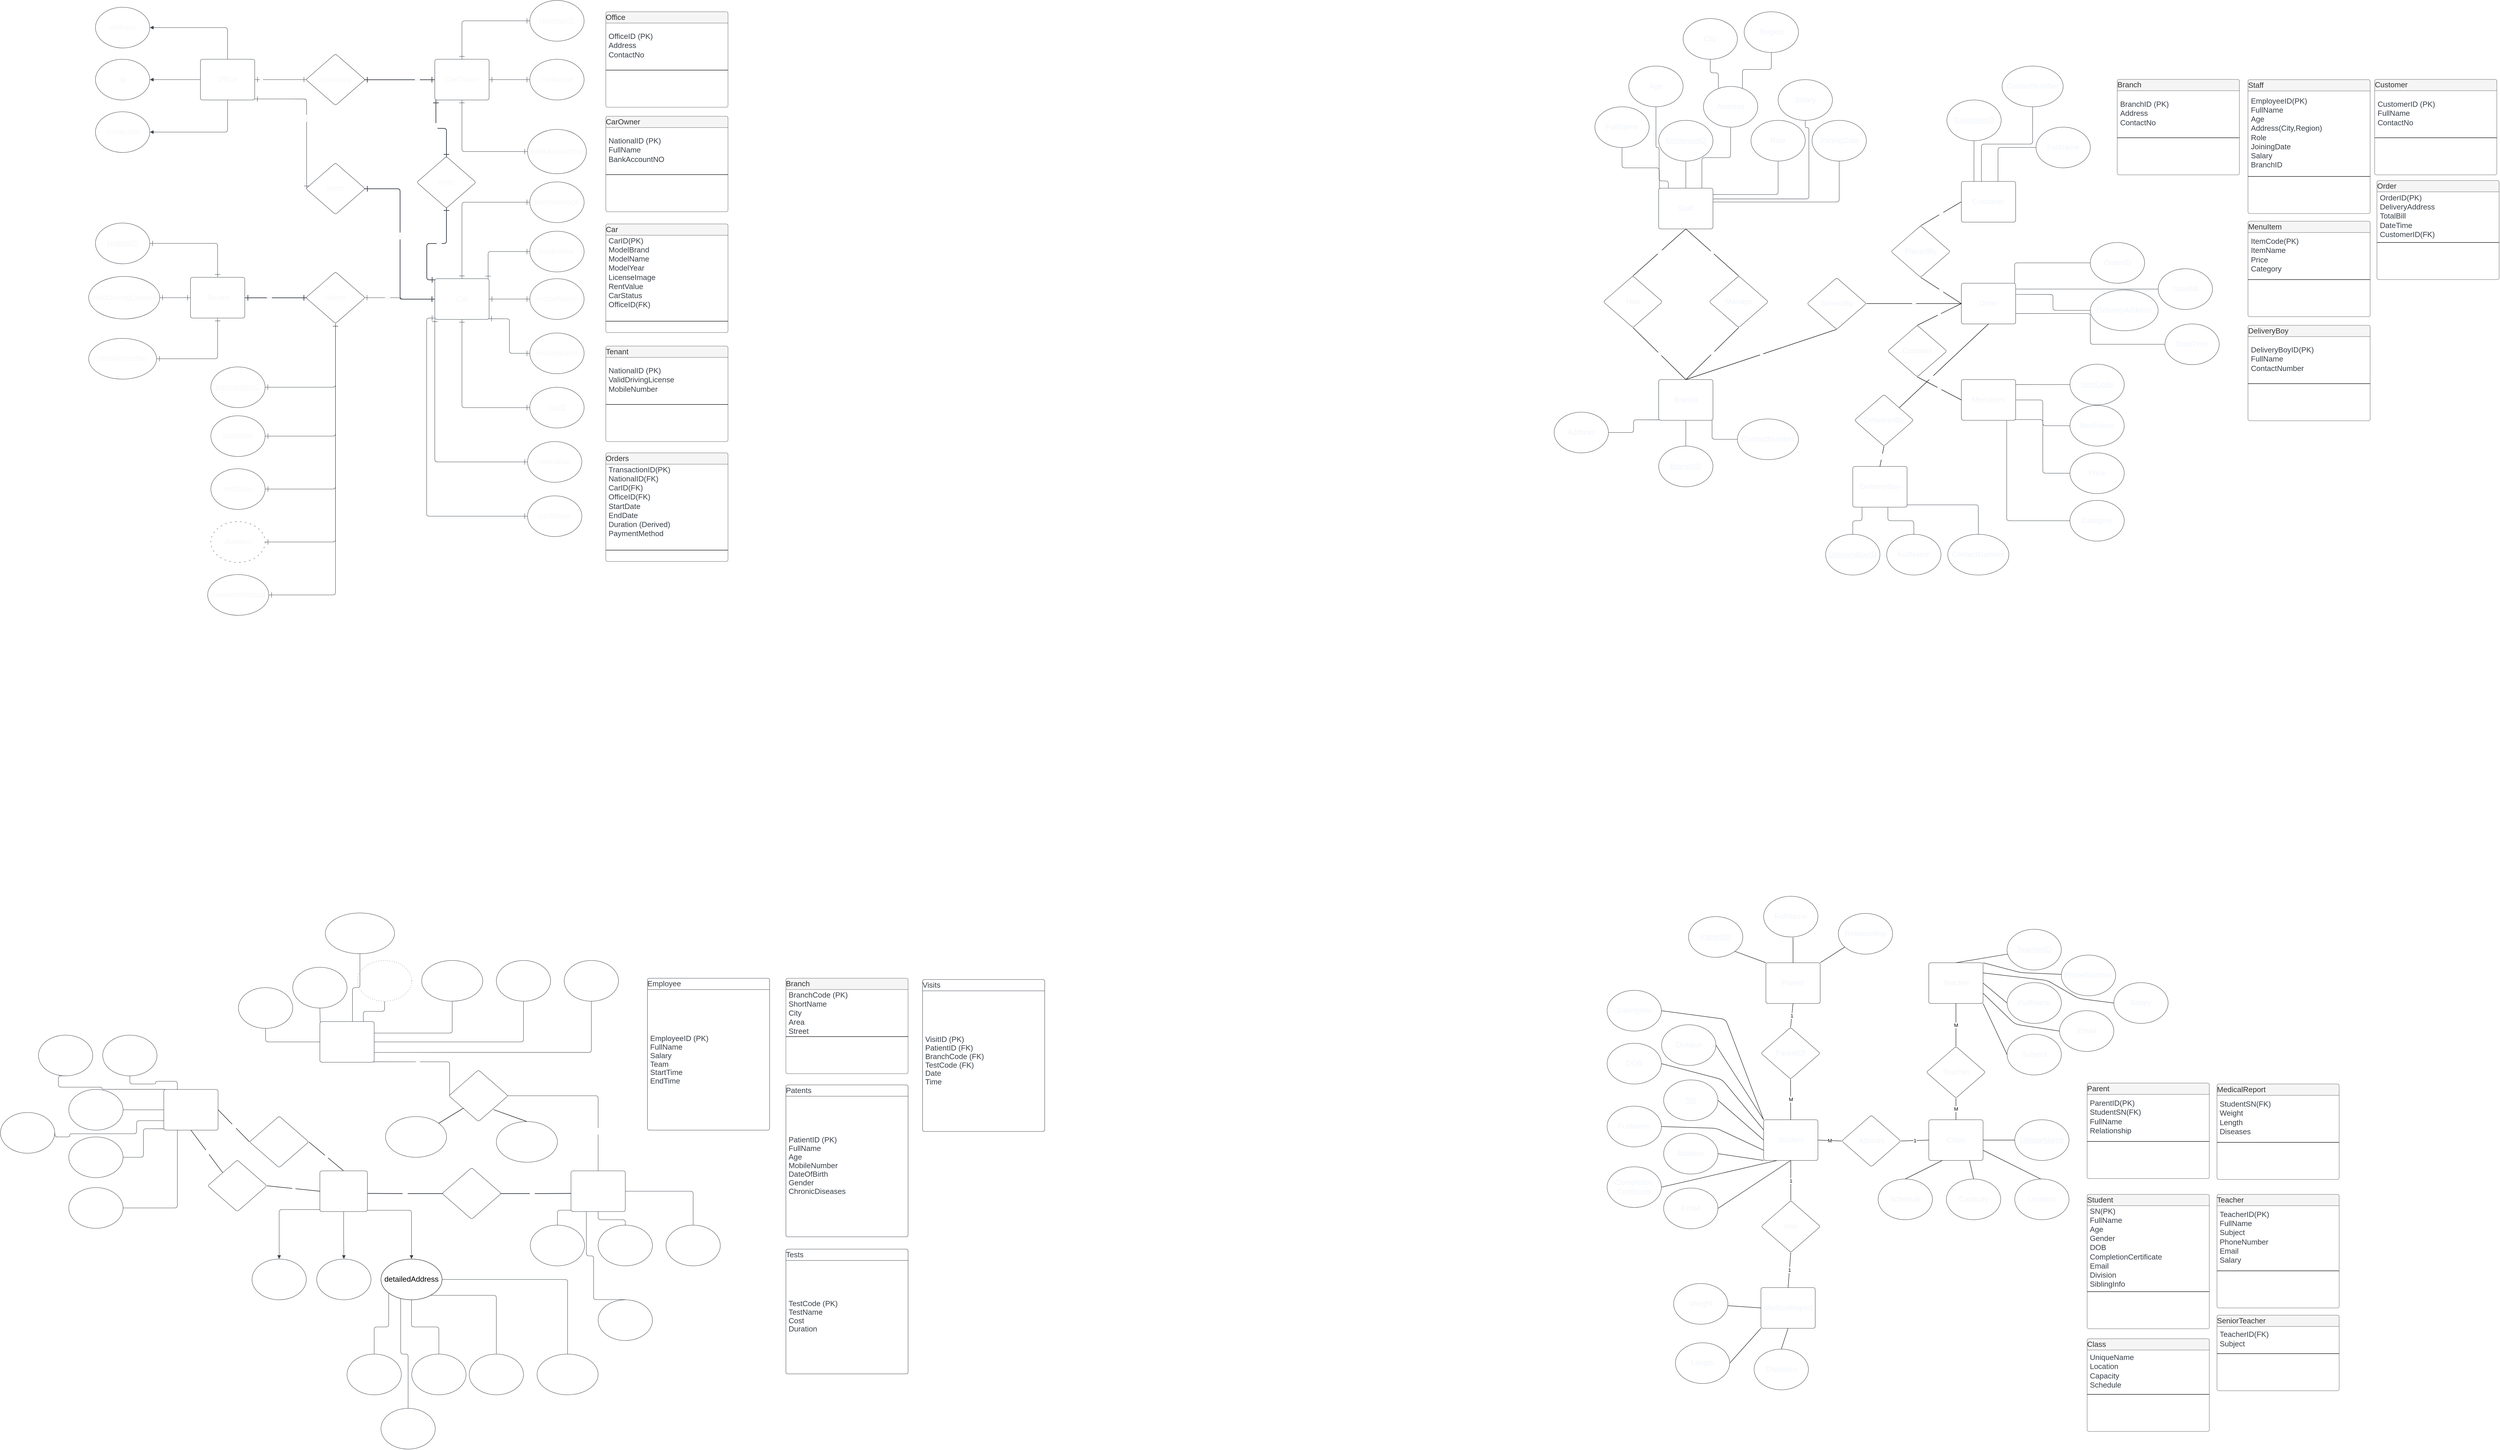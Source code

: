 <mxfile>
    <diagram id="cQ2qrCD3lSDedmzUj2bq" name="Page-1">
        <mxGraphModel dx="4144" dy="4049" grid="0" gridSize="10" guides="1" tooltips="1" connect="1" arrows="1" fold="1" page="0" pageScale="1" pageWidth="850" pageHeight="1100" background="#ffffff" math="0" shadow="0">
            <root>
                <mxCell id="0"/>
                <mxCell id="1" parent="0"/>
                <mxCell id="626" value="1" style="edgeStyle=none;html=1;exitX=0.5;exitY=0;exitDx=0;exitDy=0;entryX=1;entryY=0.5;entryDx=0;entryDy=0;strokeColor=#080808;fontColor=#FFFFFF;endArrow=none;endFill=0;" parent="1" source="555" target="619" edge="1">
                    <mxGeometry relative="1" as="geometry"/>
                </mxCell>
                <UserObject label="Branch" lucidchartObjectId="vIj4CVTvdON-" id="555">
                    <mxCell style="html=1;overflow=block;blockSpacing=1;whiteSpace=wrap;fontSize=16.7;fontColor=#FFFFFF;fontStyle=4;spacing=3.8;strokeColor=#3a414a;strokeOpacity=100;rounded=1;absoluteArcSize=1;arcSize=9;strokeWidth=0.8;container=0;" parent="1" vertex="1">
                        <mxGeometry x="-55" y="340" width="105" height="90" as="geometry"/>
                    </mxCell>
                </UserObject>
                <UserObject label="" lucidchartObjectId="oJj4rZdUhGGG" id="556">
                    <mxCell style="html=1;jettySize=18;whiteSpace=wrap;fontSize=13;strokeColor=#3a414a;strokeOpacity=100;strokeWidth=0.8;rounded=1;arcSize=12;edgeStyle=orthogonalEdgeStyle;startArrow=none;endArrow=block;endFill=1;exitX=-0.004;exitY=0.951;exitPerimeter=0;entryX=0.5;entryY=-0.004;entryPerimeter=0;fontColor=#FFFFFF;" parent="1" source="555" target="557" edge="1">
                        <mxGeometry width="100" height="100" relative="1" as="geometry">
                            <Array as="points"/>
                        </mxGeometry>
                    </mxCell>
                </UserObject>
                <UserObject label="branchCode" lucidchartObjectId="pJj4fhKvWE0~" id="557">
                    <mxCell style="html=1;overflow=block;blockSpacing=1;whiteSpace=wrap;ellipse;fontSize=16.7;fontColor=#FFFFFF;fontStyle=4;spacing=3.8;strokeColor=#3a414a;strokeOpacity=100;rounded=1;absoluteArcSize=1;arcSize=9;strokeWidth=0.8;container=0;" parent="1" vertex="1">
                        <mxGeometry x="-205" y="535" width="120" height="90" as="geometry"/>
                    </mxCell>
                </UserObject>
                <UserObject label="" lucidchartObjectId="EJj4MQPF1q8c" id="558">
                    <mxCell style="html=1;jettySize=18;whiteSpace=wrap;fontSize=13;strokeColor=#3a414a;strokeOpacity=100;strokeWidth=0.8;rounded=1;arcSize=12;edgeStyle=orthogonalEdgeStyle;startArrow=none;endArrow=block;endFill=1;exitX=0.5;exitY=1.004;exitPerimeter=0;entryX=0.5;entryY=-0.004;entryPerimeter=0;fontColor=#FFFFFF;" parent="1" source="555" target="559" edge="1">
                        <mxGeometry width="100" height="100" relative="1" as="geometry">
                            <Array as="points"/>
                        </mxGeometry>
                    </mxCell>
                </UserObject>
                <UserObject label="shortName" lucidchartObjectId="FJj4pdPQ1vGf" id="559">
                    <mxCell style="html=1;overflow=block;blockSpacing=1;whiteSpace=wrap;ellipse;fontSize=16.7;fontColor=#FFFFFF;spacing=3.8;strokeColor=#3a414a;strokeOpacity=100;rounded=1;absoluteArcSize=1;arcSize=9;strokeWidth=0.8;container=0;" parent="1" vertex="1">
                        <mxGeometry x="-62" y="535" width="120" height="90" as="geometry"/>
                    </mxCell>
                </UserObject>
                <UserObject label="" lucidchartObjectId="QJj4DCeb4y13" id="560">
                    <mxCell style="html=1;jettySize=18;whiteSpace=wrap;fontSize=13;strokeColor=#3a414a;strokeOpacity=100;strokeWidth=0.8;rounded=1;arcSize=12;edgeStyle=orthogonalEdgeStyle;startArrow=none;endArrow=block;endFill=1;exitX=1.001;exitY=0.968;exitPerimeter=0;entryX=0.5;entryY=-0.004;entryPerimeter=0;fontColor=#FFFFFF;" parent="1" source="555" target="561" edge="1">
                        <mxGeometry width="100" height="100" relative="1" as="geometry">
                            <Array as="points"/>
                        </mxGeometry>
                    </mxCell>
                </UserObject>
                <UserObject label="detailedAddress" lucidchartObjectId="RJj4Nv5jxB6U" id="561">
                    <mxCell style="html=1;overflow=block;blockSpacing=1;whiteSpace=wrap;ellipse;fontSize=16.7;spacing=3.8;strokeOpacity=100;rounded=1;absoluteArcSize=1;arcSize=9;strokeWidth=0.8;container=0;" parent="1" vertex="1">
                        <mxGeometry x="80" y="535" width="135" height="90" as="geometry"/>
                    </mxCell>
                </UserObject>
                <UserObject label="Test" lucidchartObjectId="DNj4.F0lc7NE" id="562">
                    <mxCell style="html=1;overflow=block;blockSpacing=1;whiteSpace=wrap;fontSize=16.7;fontColor=#FFFFFF;spacing=3.8;strokeColor=#3a414a;strokeOpacity=100;rounded=1;absoluteArcSize=1;arcSize=9;strokeWidth=0.8;container=0;" parent="1" vertex="1">
                        <mxGeometry x="500" y="340" width="120" height="90" as="geometry"/>
                    </mxCell>
                </UserObject>
                <UserObject label="Provides" lucidchartObjectId="gOj4ogpJtUef" id="563">
                    <mxCell style="html=1;overflow=block;blockSpacing=1;whiteSpace=wrap;shape=rhombus;fontSize=16.7;fontColor=#FFFFFF;spacing=3.8;strokeColor=#3a414a;strokeOpacity=100;rounded=1;absoluteArcSize=1;arcSize=9;strokeWidth=0.8;container=0;" parent="1" vertex="1">
                        <mxGeometry x="215" y="333" width="131" height="114" as="geometry"/>
                    </mxCell>
                </UserObject>
                <UserObject label="" lucidchartObjectId="COj4ff8z5fO8" id="564">
                    <mxCell style="html=1;jettySize=18;whiteSpace=wrap;fontSize=13;strokeColor=#3a414a;strokeOpacity=100;strokeWidth=1.5;rounded=1;arcSize=12;edgeStyle=orthogonalEdgeStyle;startArrow=none;endArrow=none;exitX=0.013;exitY=0.5;exitPerimeter=0;entryX=1.004;entryY=0.552;entryPerimeter=0;fontColor=#FFFFFF;" parent="1" source="563" target="555" edge="1">
                        <mxGeometry width="100" height="100" relative="1" as="geometry">
                            <Array as="points"/>
                        </mxGeometry>
                    </mxCell>
                </UserObject>
                <mxCell id="565" value="M" style="text;html=1;resizable=0;labelBackgroundColor=default;align=center;verticalAlign=middle;fontStyle=1;fontColor=#FFFFFF;fontSize=13.3;container=0;" parent="564" vertex="1">
                    <mxGeometry relative="1" as="geometry">
                        <mxPoint as="offset"/>
                    </mxGeometry>
                </mxCell>
                <UserObject label="" lucidchartObjectId="SOj4xEYiAWdq" id="566">
                    <mxCell style="html=1;jettySize=18;whiteSpace=wrap;fontSize=13;strokeColor=#3a414a;strokeOpacity=100;strokeWidth=1.5;rounded=1;arcSize=12;edgeStyle=orthogonalEdgeStyle;startArrow=none;endArrow=none;exitX=0.987;exitY=0.5;exitPerimeter=0;entryX=-0.003;entryY=0.552;entryPerimeter=0;fontColor=#FFFFFF;" parent="1" source="563" target="562" edge="1">
                        <mxGeometry width="100" height="100" relative="1" as="geometry">
                            <Array as="points"/>
                        </mxGeometry>
                    </mxCell>
                </UserObject>
                <mxCell id="567" value="M" style="text;html=1;resizable=0;labelBackgroundColor=default;align=center;verticalAlign=middle;fontStyle=1;fontColor=#FFFFFF;fontSize=13.3;container=0;" parent="566" vertex="1">
                    <mxGeometry x="-0.105" relative="1" as="geometry">
                        <mxPoint as="offset"/>
                    </mxGeometry>
                </mxCell>
                <UserObject label="" lucidchartObjectId="Qmo46mvCvN0i" id="568">
                    <mxCell style="html=1;jettySize=18;whiteSpace=wrap;fontSize=13;strokeColor=#3a414a;strokeOpacity=100;strokeWidth=0.8;rounded=1;arcSize=12;edgeStyle=orthogonalEdgeStyle;startArrow=none;endArrow=none;exitX=0.127;exitY=0.838;exitPerimeter=0;entryX=0.5;entryY=-0.004;entryPerimeter=0;fontColor=#FFFFFF;" parent="1" source="561" target="569" edge="1">
                        <mxGeometry width="100" height="100" relative="1" as="geometry">
                            <Array as="points"/>
                        </mxGeometry>
                    </mxCell>
                </UserObject>
                <UserObject label="city" lucidchartObjectId="Rmo4VcnXd6Fe" id="569">
                    <mxCell style="html=1;overflow=block;blockSpacing=1;whiteSpace=wrap;ellipse;fontSize=16.7;fontColor=#FFFFFF;spacing=3.8;strokeColor=#3a414a;strokeOpacity=100;rounded=1;absoluteArcSize=1;arcSize=9;strokeWidth=0.8;container=0;" parent="1" vertex="1">
                        <mxGeometry x="5" y="745" width="120" height="90" as="geometry"/>
                    </mxCell>
                </UserObject>
                <UserObject label="" lucidchartObjectId="2mo4ZCQY~aoN" id="570">
                    <mxCell style="html=1;jettySize=18;whiteSpace=wrap;fontSize=13;strokeColor=#3a414a;strokeOpacity=100;strokeWidth=0.8;rounded=1;arcSize=12;edgeStyle=orthogonalEdgeStyle;startArrow=none;endArrow=none;exitX=0.5;exitY=1.004;exitPerimeter=0;entryX=0.5;entryY=-0.004;entryPerimeter=0;fontColor=#FFFFFF;" parent="1" source="561" target="571" edge="1">
                        <mxGeometry width="100" height="100" relative="1" as="geometry">
                            <Array as="points"/>
                        </mxGeometry>
                    </mxCell>
                </UserObject>
                <UserObject label="area" lucidchartObjectId="2mo4UlvWyfNX" id="571">
                    <mxCell style="html=1;overflow=block;blockSpacing=1;whiteSpace=wrap;ellipse;fontSize=16.7;fontColor=#FFFFFF;spacing=3.8;strokeColor=#3a414a;strokeOpacity=100;rounded=1;absoluteArcSize=1;arcSize=9;strokeWidth=0.8;container=0;" parent="1" vertex="1">
                        <mxGeometry x="148" y="745" width="120" height="90" as="geometry"/>
                    </mxCell>
                </UserObject>
                <UserObject label="" lucidchartObjectId="-mo49B85d1nU" id="572">
                    <mxCell style="html=1;jettySize=18;whiteSpace=wrap;fontSize=13;strokeColor=#3a414a;strokeOpacity=100;strokeWidth=0.8;rounded=1;arcSize=12;edgeStyle=orthogonalEdgeStyle;startArrow=none;endArrow=none;exitX=0.818;exitY=0.89;exitPerimeter=0;entryX=0.5;entryY=-0.004;entryPerimeter=0;fontColor=#FFFFFF;" parent="1" source="561" target="573" edge="1">
                        <mxGeometry width="100" height="100" relative="1" as="geometry">
                            <Array as="points"/>
                        </mxGeometry>
                    </mxCell>
                </UserObject>
                <UserObject label="street" lucidchartObjectId="_mo4g86t6qgl" id="573">
                    <mxCell style="html=1;overflow=block;blockSpacing=1;whiteSpace=wrap;ellipse;fontSize=16.7;fontColor=#FFFFFF;spacing=3.8;strokeColor=#3a414a;strokeOpacity=100;rounded=1;absoluteArcSize=1;arcSize=9;strokeWidth=0.8;container=0;" parent="1" vertex="1">
                        <mxGeometry x="275" y="745" width="120" height="90" as="geometry"/>
                    </mxCell>
                </UserObject>
                <UserObject label="" lucidchartObjectId="wno4SNLKn2v5" id="574">
                    <mxCell style="html=1;jettySize=18;whiteSpace=wrap;fontSize=13;strokeColor=#3a414a;strokeOpacity=100;strokeWidth=0.8;rounded=1;arcSize=12;edgeStyle=orthogonalEdgeStyle;startArrow=none;endArrow=none;exitX=1.003;exitY=0.5;exitPerimeter=0;entryX=0.5;entryY=-0.004;entryPerimeter=0;fontColor=#FFFFFF;" parent="1" source="561" target="575" edge="1">
                        <mxGeometry width="100" height="100" relative="1" as="geometry">
                            <Array as="points"/>
                        </mxGeometry>
                    </mxCell>
                </UserObject>
                <UserObject label="BuildingNumber" lucidchartObjectId="xno48BczLpQX" id="575">
                    <mxCell style="html=1;overflow=block;blockSpacing=1;whiteSpace=wrap;ellipse;fontSize=16.7;fontColor=#FFFFFF;spacing=3.8;strokeColor=#3a414a;strokeOpacity=100;rounded=1;absoluteArcSize=1;arcSize=9;strokeWidth=0.8;container=0;" parent="1" vertex="1">
                        <mxGeometry x="425" y="745" width="135" height="90" as="geometry"/>
                    </mxCell>
                </UserObject>
                <UserObject label="" lucidchartObjectId="Tno4bpAUU.Fk" id="576">
                    <mxCell style="html=1;jettySize=18;whiteSpace=wrap;fontSize=13;strokeColor=#3a414a;strokeOpacity=100;strokeWidth=0.8;rounded=1;arcSize=12;edgeStyle=orthogonalEdgeStyle;startArrow=none;endArrow=none;exitX=0.323;exitY=0.972;exitPerimeter=0;entryX=0.5;entryY=-0.004;entryPerimeter=0;fontColor=#FFFFFF;" parent="1" source="561" target="577" edge="1">
                        <mxGeometry width="100" height="100" relative="1" as="geometry">
                            <Array as="points"/>
                        </mxGeometry>
                    </mxCell>
                </UserObject>
                <UserObject label="FloorNumber" lucidchartObjectId="Uno4B-7Ddkf9" id="577">
                    <mxCell style="html=1;overflow=block;blockSpacing=1;whiteSpace=wrap;ellipse;fontSize=16.7;fontColor=#FFFFFF;spacing=3.8;strokeColor=#3a414a;strokeOpacity=100;rounded=1;absoluteArcSize=1;arcSize=9;strokeWidth=0.8;container=0;" parent="1" vertex="1">
                        <mxGeometry x="80" y="865" width="120" height="90" as="geometry"/>
                    </mxCell>
                </UserObject>
                <UserObject label="" lucidchartObjectId="Sqo4trSe.m_x" id="578">
                    <mxCell style="html=1;jettySize=18;whiteSpace=wrap;fontSize=13;strokeColor=#3a414a;strokeOpacity=100;strokeWidth=0.8;rounded=1;arcSize=12;edgeStyle=orthogonalEdgeStyle;startArrow=none;endArrow=none;exitX=-0.001;exitY=0.967;exitPerimeter=0;entryX=0.5;entryY=-0.004;entryPerimeter=0;fontColor=#FFFFFF;" parent="1" source="562" target="579" edge="1">
                        <mxGeometry width="100" height="100" relative="1" as="geometry">
                            <Array as="points"/>
                        </mxGeometry>
                    </mxCell>
                </UserObject>
                <UserObject label="TestCode" lucidchartObjectId="Tqo4K4G3bVY4" id="579">
                    <mxCell style="html=1;overflow=block;blockSpacing=1;whiteSpace=wrap;ellipse;fontSize=16.7;fontColor=#FFFFFF;fontStyle=4;spacing=3.8;strokeColor=#3a414a;strokeOpacity=100;rounded=1;absoluteArcSize=1;arcSize=9;strokeWidth=0.8;container=0;" parent="1" vertex="1">
                        <mxGeometry x="410" y="460" width="120" height="90" as="geometry"/>
                    </mxCell>
                </UserObject>
                <UserObject label="" lucidchartObjectId="6qo4xmNfYWpz" id="580">
                    <mxCell style="html=1;jettySize=18;whiteSpace=wrap;fontSize=13;strokeColor=#3a414a;strokeOpacity=100;strokeWidth=0.8;rounded=1;arcSize=12;edgeStyle=orthogonalEdgeStyle;startArrow=none;endArrow=none;exitX=0.5;exitY=1.004;exitPerimeter=0;entryX=0.5;entryY=-0.004;entryPerimeter=0;fontColor=#FFFFFF;" parent="1" source="562" target="581" edge="1">
                        <mxGeometry width="100" height="100" relative="1" as="geometry">
                            <Array as="points"/>
                        </mxGeometry>
                    </mxCell>
                </UserObject>
                <UserObject label="TestName" lucidchartObjectId="7qo4_AFUN3-Y" id="581">
                    <mxCell style="html=1;overflow=block;blockSpacing=1;whiteSpace=wrap;ellipse;fontSize=16.7;fontColor=#FFFFFF;spacing=3.8;strokeColor=#3a414a;strokeOpacity=100;rounded=1;absoluteArcSize=1;arcSize=9;strokeWidth=0.8;container=0;" parent="1" vertex="1">
                        <mxGeometry x="560" y="460" width="120" height="90" as="geometry"/>
                    </mxCell>
                </UserObject>
                <UserObject label="" lucidchartObjectId="pro4VGGB3Lh6" id="582">
                    <mxCell style="html=1;jettySize=18;whiteSpace=wrap;fontSize=13;strokeColor=#3a414a;strokeOpacity=100;strokeWidth=0.8;rounded=1;arcSize=12;edgeStyle=orthogonalEdgeStyle;startArrow=none;endArrow=none;exitX=0.283;exitY=1.004;exitPerimeter=0;entryX=0.5;entryY=-0.004;entryPerimeter=0;fontColor=#FFFFFF;" parent="1" source="562" target="583" edge="1">
                        <mxGeometry width="100" height="100" relative="1" as="geometry">
                            <Array as="points">
                                <mxPoint x="534" y="528"/>
                                <mxPoint x="550" y="528"/>
                                <mxPoint x="550" y="625"/>
                            </Array>
                        </mxGeometry>
                    </mxCell>
                </UserObject>
                <UserObject label="Cost" lucidchartObjectId="qro4slCi~f5." id="583">
                    <mxCell style="html=1;overflow=block;blockSpacing=1;whiteSpace=wrap;ellipse;fontSize=16.7;fontColor=#FFFFFF;spacing=3.8;strokeColor=#3a414a;strokeOpacity=100;rounded=1;absoluteArcSize=1;arcSize=9;strokeWidth=0.8;container=0;" parent="1" vertex="1">
                        <mxGeometry x="560" y="625" width="120" height="90" as="geometry"/>
                    </mxCell>
                </UserObject>
                <UserObject label="" lucidchartObjectId="Jro4V2Lu3CFu" id="584">
                    <mxCell style="html=1;jettySize=18;whiteSpace=wrap;fontSize=13;strokeColor=#3a414a;strokeOpacity=100;strokeWidth=0.8;rounded=1;arcSize=12;edgeStyle=orthogonalEdgeStyle;startArrow=none;endArrow=none;exitX=1.003;exitY=0.5;exitPerimeter=0;entryX=0.5;entryY=-0.004;entryPerimeter=0;fontColor=#FFFFFF;" parent="1" source="562" target="585" edge="1">
                        <mxGeometry width="100" height="100" relative="1" as="geometry">
                            <Array as="points"/>
                        </mxGeometry>
                    </mxCell>
                </UserObject>
                <UserObject label="Duration" lucidchartObjectId="Kro4oHGazUrX" id="585">
                    <mxCell style="html=1;overflow=block;blockSpacing=1;whiteSpace=wrap;ellipse;fontSize=16.7;fontColor=#FFFFFF;spacing=3.8;strokeColor=#3a414a;strokeOpacity=100;rounded=1;absoluteArcSize=1;arcSize=9;strokeWidth=0.8;container=0;" parent="1" vertex="1">
                        <mxGeometry x="710" y="460" width="120" height="90" as="geometry"/>
                    </mxCell>
                </UserObject>
                <UserObject label="Patient" lucidchartObjectId="uso4-fy2ku-O" id="586">
                    <mxCell style="html=1;overflow=block;blockSpacing=1;whiteSpace=wrap;fontSize=16.7;fontColor=#FFFFFF;spacing=3.8;strokeColor=#3a414a;strokeOpacity=100;rounded=1;absoluteArcSize=1;arcSize=9;strokeWidth=0.8;container=0;" parent="1" vertex="1">
                        <mxGeometry x="-55" y="10" width="120" height="90" as="geometry"/>
                    </mxCell>
                </UserObject>
                <UserObject label="" lucidchartObjectId="Uso4sTubiYsV" id="587">
                    <mxCell style="html=1;jettySize=18;whiteSpace=wrap;fontSize=13;strokeColor=#3a414a;strokeOpacity=100;strokeWidth=0.8;rounded=1;arcSize=12;edgeStyle=orthogonalEdgeStyle;startArrow=none;endArrow=none;exitX=-0.003;exitY=0.5;exitPerimeter=0;entryX=0.5;entryY=1.004;entryPerimeter=0;fontColor=#FFFFFF;" parent="1" source="586" target="588" edge="1">
                        <mxGeometry width="100" height="100" relative="1" as="geometry">
                            <Array as="points"/>
                        </mxGeometry>
                    </mxCell>
                </UserObject>
                <UserObject label="PatientID" lucidchartObjectId="Vso4AWzRSHmj" id="588">
                    <mxCell style="html=1;overflow=block;blockSpacing=1;whiteSpace=wrap;ellipse;fontSize=16.7;fontColor=#FFFFFF;fontStyle=4;spacing=3.8;strokeColor=#3a414a;strokeOpacity=100;rounded=1;absoluteArcSize=1;arcSize=9;strokeWidth=0.8;container=0;" parent="1" vertex="1">
                        <mxGeometry x="-235" y="-65" width="120" height="90" as="geometry"/>
                    </mxCell>
                </UserObject>
                <UserObject label="" lucidchartObjectId="~so4HkT6adTF" id="589">
                    <mxCell style="html=1;jettySize=18;whiteSpace=wrap;fontSize=13;strokeColor=#3a414a;strokeOpacity=100;strokeWidth=0.8;rounded=1;arcSize=12;edgeStyle=orthogonalEdgeStyle;startArrow=none;endArrow=none;exitX=0.006;exitY=0.016;exitPerimeter=0;entryX=0.5;entryY=1.004;entryPerimeter=0;fontColor=#FFFFFF;" parent="1" source="586" target="590" edge="1">
                        <mxGeometry width="100" height="100" relative="1" as="geometry">
                            <Array as="points"/>
                        </mxGeometry>
                    </mxCell>
                </UserObject>
                <UserObject label="FullName" lucidchartObjectId="ato4RoKM8O2C" id="590">
                    <mxCell style="html=1;overflow=block;blockSpacing=1;whiteSpace=wrap;ellipse;fontSize=16.7;fontColor=#FFFFFF;spacing=3.8;strokeColor=#3a414a;strokeOpacity=100;rounded=1;absoluteArcSize=1;arcSize=9;strokeWidth=0.8;container=0;" parent="1" vertex="1">
                        <mxGeometry x="-115" y="-110" width="120" height="90" as="geometry"/>
                    </mxCell>
                </UserObject>
                <UserObject label="" lucidchartObjectId="rto48056h3LF" id="591">
                    <mxCell style="html=1;jettySize=18;whiteSpace=wrap;fontSize=13;strokeColor=#3a414a;strokeOpacity=100;strokeWidth=0.8;rounded=1;arcSize=12;edgeStyle=orthogonalEdgeStyle;startArrow=none;endArrow=none;exitX=0.8;exitY=-0.004;exitPerimeter=0;entryX=0.5;entryY=1.004;entryPerimeter=0;fontColor=#FFFFFF;" parent="1" source="586" target="592" edge="1">
                        <mxGeometry width="100" height="100" relative="1" as="geometry">
                            <Array as="points"/>
                        </mxGeometry>
                    </mxCell>
                </UserObject>
                <UserObject label="Age" lucidchartObjectId="sto4s1_o~1oE" id="592">
                    <mxCell style="html=1;overflow=block;blockSpacing=1;whiteSpace=wrap;ellipse;fontSize=16.7;fontColor=#FFFFFF;spacing=3.8;strokeColor=#3a414a;strokeOpacity=100;rounded=1;absoluteArcSize=1;arcSize=9;dashed=1;fixDash=1;dashPattern=1 4;strokeWidth=0.8;container=0;" parent="1" vertex="1">
                        <mxGeometry x="28" y="-125" width="120" height="90" as="geometry"/>
                    </mxCell>
                </UserObject>
                <UserObject label="" lucidchartObjectId="Cto4En6dcjV5" id="593">
                    <mxCell style="html=1;jettySize=18;whiteSpace=wrap;fontSize=13;strokeColor=#3a414a;strokeOpacity=100;strokeWidth=0.8;rounded=1;arcSize=12;edgeStyle=orthogonalEdgeStyle;startArrow=none;endArrow=none;exitX=1.003;exitY=0.283;exitPerimeter=0;entryX=0.5;entryY=1.004;entryPerimeter=0;fontColor=#FFFFFF;" parent="1" source="586" target="594" edge="1">
                        <mxGeometry width="100" height="100" relative="1" as="geometry">
                            <Array as="points"/>
                        </mxGeometry>
                    </mxCell>
                </UserObject>
                <UserObject label="MobileNumber" lucidchartObjectId="Dto4a7EI03jo" id="594">
                    <mxCell style="html=1;overflow=block;blockSpacing=1;whiteSpace=wrap;ellipse;fontSize=16.7;fontColor=#FFFFFF;spacing=3.8;strokeColor=#3a414a;strokeOpacity=100;rounded=1;absoluteArcSize=1;arcSize=9;strokeWidth=0.8;container=0;" parent="1" vertex="1">
                        <mxGeometry x="170" y="-125" width="135" height="90" as="geometry"/>
                    </mxCell>
                </UserObject>
                <UserObject label="DateofBirth" lucidchartObjectId="-to4YWLKVFP3" id="595">
                    <mxCell style="html=1;overflow=block;blockSpacing=1;whiteSpace=wrap;ellipse;fontSize=16.7;fontColor=#FFFFFF;spacing=3.8;strokeColor=#3a414a;strokeOpacity=100;rounded=1;absoluteArcSize=1;arcSize=9;strokeWidth=0.8;container=0;" parent="1" vertex="1">
                        <mxGeometry x="335" y="-125" width="120" height="90" as="geometry"/>
                    </mxCell>
                </UserObject>
                <UserObject label="" lucidchartObjectId="iuo4iLEfnQZU" id="596">
                    <mxCell style="html=1;jettySize=18;whiteSpace=wrap;fontSize=13;strokeColor=#3a414a;strokeOpacity=100;strokeWidth=0.8;rounded=1;arcSize=12;edgeStyle=orthogonalEdgeStyle;startArrow=none;endArrow=none;exitX=1.003;exitY=0.5;exitPerimeter=0;entryX=0.5;entryY=1.004;entryPerimeter=0;fontColor=#FFFFFF;" parent="1" source="586" target="595" edge="1">
                        <mxGeometry width="100" height="100" relative="1" as="geometry">
                            <Array as="points"/>
                        </mxGeometry>
                    </mxCell>
                </UserObject>
                <UserObject label="" lucidchartObjectId="Iuo4Cz8~5u-Z" id="597">
                    <mxCell style="html=1;jettySize=18;whiteSpace=wrap;fontSize=13;strokeColor=#3a414a;strokeOpacity=100;strokeWidth=0.8;rounded=1;arcSize=12;edgeStyle=orthogonalEdgeStyle;startArrow=none;endArrow=none;exitX=1.003;exitY=0.758;exitPerimeter=0;entryX=0.5;entryY=1.004;entryPerimeter=0;fontColor=#FFFFFF;" parent="1" source="586" target="598" edge="1">
                        <mxGeometry width="100" height="100" relative="1" as="geometry">
                            <Array as="points"/>
                        </mxGeometry>
                    </mxCell>
                </UserObject>
                <UserObject label="Gender" lucidchartObjectId="Kuo4m8zMZUXj" id="598">
                    <mxCell style="html=1;overflow=block;blockSpacing=1;whiteSpace=wrap;ellipse;fontSize=16.7;fontColor=#FFFFFF;spacing=3.8;strokeColor=#3a414a;strokeOpacity=100;rounded=1;absoluteArcSize=1;arcSize=9;strokeWidth=0.8;container=0;" parent="1" vertex="1">
                        <mxGeometry x="485" y="-125" width="120" height="90" as="geometry"/>
                    </mxCell>
                </UserObject>
                <UserObject label="" lucidchartObjectId="3uo47WADw.zZ" id="599">
                    <mxCell style="html=1;jettySize=18;whiteSpace=wrap;fontSize=13;strokeColor=#3a414a;strokeOpacity=100;strokeWidth=0.8;rounded=1;arcSize=12;edgeStyle=orthogonalEdgeStyle;startArrow=none;endArrow=none;exitX=0.6;exitY=-0.004;exitPerimeter=0;entryX=0.5;entryY=1.004;entryPerimeter=0;fontColor=#FFFFFF;" parent="1" source="586" target="600" edge="1">
                        <mxGeometry width="100" height="100" relative="1" as="geometry">
                            <Array as="points"/>
                        </mxGeometry>
                    </mxCell>
                </UserObject>
                <UserObject label="ChoronicDiseases" lucidchartObjectId="4uo47Gu7ZaBX" id="600">
                    <mxCell style="html=1;overflow=block;blockSpacing=1;whiteSpace=wrap;ellipse;fontSize=16.7;fontColor=#FFFFFF;spacing=3.8;strokeColor=#3a414a;strokeOpacity=100;rounded=1;absoluteArcSize=1;arcSize=9;strokeWidth=0.8;container=0;" parent="1" vertex="1">
                        <mxGeometry x="-43" y="-230" width="153" height="90" as="geometry"/>
                    </mxCell>
                </UserObject>
                <mxCell id="628" value="1" style="edgeStyle=none;html=1;exitX=0.5;exitY=1;exitDx=0;exitDy=0;entryX=0.271;entryY=0.272;entryDx=0;entryDy=0;entryPerimeter=0;strokeColor=#080808;fontColor=#FFFFFF;endArrow=none;endFill=0;" parent="1" source="601" target="627" edge="1">
                    <mxGeometry relative="1" as="geometry"/>
                </mxCell>
                <UserObject label="Employee" lucidchartObjectId="Avo4K4Txcepa" id="601">
                    <mxCell style="html=1;overflow=block;blockSpacing=1;whiteSpace=wrap;fontSize=16.7;fontColor=#FFFFFF;spacing=3.8;strokeColor=#3a414a;strokeOpacity=100;rounded=1;absoluteArcSize=1;arcSize=9;strokeWidth=0.8;container=0;" parent="1" vertex="1">
                        <mxGeometry x="-400" y="160" width="120" height="90" as="geometry"/>
                    </mxCell>
                </UserObject>
                <UserObject label="" lucidchartObjectId="6vo4F9JUxIe3" id="602">
                    <mxCell style="html=1;jettySize=18;whiteSpace=wrap;fontSize=13;strokeColor=#3a414a;strokeOpacity=100;strokeWidth=0.8;rounded=1;arcSize=12;edgeStyle=orthogonalEdgeStyle;startArrow=none;endArrow=none;exitX=-0.003;exitY=0.5;exitPerimeter=0;entryX=1.003;entryY=0.5;entryPerimeter=0;fontColor=#FFFFFF;" parent="1" source="601" target="603" edge="1">
                        <mxGeometry width="100" height="100" relative="1" as="geometry">
                            <Array as="points"/>
                        </mxGeometry>
                    </mxCell>
                </UserObject>
                <UserObject label="EmployeeID" lucidchartObjectId="7vo4_zbyh-pw" id="603">
                    <mxCell style="html=1;overflow=block;blockSpacing=1;whiteSpace=wrap;ellipse;fontSize=16.7;fontColor=#FFFFFF;fontStyle=4;spacing=3.8;strokeColor=#3a414a;strokeOpacity=100;rounded=1;absoluteArcSize=1;arcSize=9;strokeWidth=0.8;container=0;" parent="1" vertex="1">
                        <mxGeometry x="-610" y="160" width="120" height="90" as="geometry"/>
                    </mxCell>
                </UserObject>
                <UserObject label="" lucidchartObjectId="hwo4-wxiY.Vb" id="604">
                    <mxCell style="html=1;jettySize=18;whiteSpace=wrap;fontSize=13;strokeColor=#3a414a;strokeOpacity=100;strokeWidth=0.8;rounded=1;arcSize=12;edgeStyle=orthogonalEdgeStyle;startArrow=none;endArrow=none;exitX=-0.001;exitY=0.966;exitPerimeter=0;entryX=1.003;entryY=0.5;entryPerimeter=0;fontColor=#FFFFFF;" parent="1" source="601" target="605" edge="1">
                        <mxGeometry width="100" height="100" relative="1" as="geometry">
                            <Array as="points"/>
                        </mxGeometry>
                    </mxCell>
                </UserObject>
                <UserObject label="FullName" lucidchartObjectId="iwo4z26Tj4mf" id="605">
                    <mxCell style="html=1;overflow=block;blockSpacing=1;whiteSpace=wrap;ellipse;fontSize=16.7;fontColor=#FFFFFF;spacing=3.8;strokeColor=#3a414a;strokeOpacity=100;rounded=1;absoluteArcSize=1;arcSize=9;strokeWidth=0.8;container=0;" parent="1" vertex="1">
                        <mxGeometry x="-610" y="265" width="120" height="90" as="geometry"/>
                    </mxCell>
                </UserObject>
                <UserObject label="" lucidchartObjectId="uwo4ftPf7JzT" id="606">
                    <mxCell style="html=1;jettySize=18;whiteSpace=wrap;fontSize=13;strokeColor=#3a414a;strokeOpacity=100;strokeWidth=0.8;rounded=1;arcSize=12;edgeStyle=orthogonalEdgeStyle;startArrow=none;endArrow=none;exitX=-0.003;exitY=0.768;exitPerimeter=0;entryX=1.003;entryY=0.5;entryPerimeter=0;fontColor=#FFFFFF;" parent="1" source="601" target="607" edge="1">
                        <mxGeometry width="100" height="100" relative="1" as="geometry">
                            <Array as="points">
                                <mxPoint x="-460" y="229"/>
                                <mxPoint x="-460" y="258"/>
                                <mxPoint x="-608" y="258"/>
                                <mxPoint x="-608" y="265"/>
                                <mxPoint x="-641" y="265"/>
                            </Array>
                        </mxGeometry>
                    </mxCell>
                </UserObject>
                <UserObject label="Salary" lucidchartObjectId="vwo4ItI2PX~l" id="607">
                    <mxCell style="html=1;overflow=block;blockSpacing=1;whiteSpace=wrap;ellipse;fontSize=16.7;fontColor=#FFFFFF;spacing=3.8;strokeColor=#3a414a;strokeOpacity=100;rounded=1;absoluteArcSize=1;arcSize=9;strokeWidth=0.8;container=0;" parent="1" vertex="1">
                        <mxGeometry x="-761" y="211" width="120" height="90" as="geometry"/>
                    </mxCell>
                </UserObject>
                <UserObject label="" lucidchartObjectId="Cwo4fitZWpqa" id="608">
                    <mxCell style="html=1;jettySize=18;whiteSpace=wrap;fontSize=13;strokeColor=#3a414a;strokeOpacity=100;strokeWidth=0.8;rounded=1;arcSize=12;edgeStyle=orthogonalEdgeStyle;startArrow=none;endArrow=none;exitX=0.25;exitY=1;entryX=1.003;entryY=0.5;entryPerimeter=0;fontColor=#FFFFFF;exitDx=0;exitDy=0;" parent="1" source="601" target="609" edge="1">
                        <mxGeometry width="100" height="100" relative="1" as="geometry">
                            <Array as="points"/>
                        </mxGeometry>
                    </mxCell>
                </UserObject>
                <UserObject label="Team" lucidchartObjectId="Dwo4s8nvD3Lu" id="609">
                    <mxCell style="html=1;overflow=block;blockSpacing=1;whiteSpace=wrap;ellipse;fontSize=16.7;fontColor=#FFFFFF;spacing=3.8;strokeColor=#3a414a;strokeOpacity=100;rounded=1;absoluteArcSize=1;arcSize=9;strokeWidth=0.8;container=0;" parent="1" vertex="1">
                        <mxGeometry x="-610" y="377" width="120" height="90" as="geometry"/>
                    </mxCell>
                </UserObject>
                <UserObject label="" lucidchartObjectId="Nwo47M1hI4HA" id="610">
                    <mxCell style="html=1;jettySize=18;whiteSpace=wrap;fontSize=13;strokeColor=#3a414a;strokeOpacity=100;strokeWidth=0.8;rounded=1;arcSize=12;edgeStyle=orthogonalEdgeStyle;startArrow=none;endArrow=none;exitX=0.027;exitY=-0.002;exitPerimeter=0;entryX=0.5;entryY=1;fontColor=#FFFFFF;entryDx=0;entryDy=0;" parent="1" source="601" target="611" edge="1">
                        <mxGeometry width="100" height="100" relative="1" as="geometry">
                            <Array as="points">
                                <mxPoint x="-537" y="160"/>
                                <mxPoint x="-537" y="155"/>
                                <mxPoint x="-633" y="155"/>
                            </Array>
                        </mxGeometry>
                    </mxCell>
                </UserObject>
                <UserObject label="StartTime" lucidchartObjectId="Owo4ut_y0q1~" id="611">
                    <mxCell style="html=1;overflow=block;blockSpacing=1;whiteSpace=wrap;ellipse;fontSize=16.7;fontColor=#FFFFFF;spacing=3.8;strokeColor=#3a414a;strokeOpacity=100;rounded=1;absoluteArcSize=1;arcSize=9;strokeWidth=0.8;container=0;" parent="1" vertex="1">
                        <mxGeometry x="-677" y="40" width="120" height="90" as="geometry"/>
                    </mxCell>
                </UserObject>
                <UserObject label="" lucidchartObjectId="5wo4TWyzSrLe" id="612">
                    <mxCell style="html=1;jettySize=18;whiteSpace=wrap;fontSize=13;strokeColor=#3a414a;strokeOpacity=100;strokeWidth=0.8;rounded=1;arcSize=12;edgeStyle=orthogonalEdgeStyle;startArrow=none;endArrow=none;exitX=0.25;exitY=0;entryX=0.5;entryY=1.004;entryPerimeter=0;fontColor=#FFFFFF;exitDx=0;exitDy=0;" parent="1" source="601" target="613" edge="1">
                        <mxGeometry width="100" height="100" relative="1" as="geometry">
                            <Array as="points"/>
                        </mxGeometry>
                    </mxCell>
                </UserObject>
                <UserObject label="EndTime" lucidchartObjectId="6wo4.R~CA4Tp" id="613">
                    <mxCell style="html=1;overflow=block;blockSpacing=1;whiteSpace=wrap;ellipse;fontSize=16.7;fontColor=#FFFFFF;spacing=3.8;strokeColor=#3a414a;strokeOpacity=100;rounded=1;absoluteArcSize=1;arcSize=9;strokeWidth=0.8;container=0;" parent="1" vertex="1">
                        <mxGeometry x="-535" y="40" width="120" height="90" as="geometry"/>
                    </mxCell>
                </UserObject>
                <UserObject label="Visit" lucidchartObjectId="Mxo4fV5MwkX." id="614">
                    <mxCell style="html=1;overflow=block;blockSpacing=1;whiteSpace=wrap;shape=rhombus;fontSize=16.7;fontColor=#FFFFFF;spacing=3.8;strokeColor=#3a414a;strokeOpacity=100;rounded=1;absoluteArcSize=1;arcSize=9;strokeWidth=0.8;container=0;" parent="1" vertex="1">
                        <mxGeometry x="230" y="117" width="131" height="114" as="geometry"/>
                    </mxCell>
                </UserObject>
                <UserObject label="" lucidchartObjectId="Yxo44XdrCr_e" id="615">
                    <mxCell style="html=1;jettySize=18;whiteSpace=wrap;fontSize=13;strokeColor=#3a414a;strokeOpacity=100;strokeWidth=0.8;rounded=1;arcSize=12;edgeStyle=orthogonalEdgeStyle;startArrow=none;endArrow=none;exitX=0.991;exitY=0.988;exitPerimeter=0;entryX=0.013;entryY=0.5;entryPerimeter=0;fontColor=#FFFFFF;" parent="1" source="586" target="614" edge="1">
                        <mxGeometry width="100" height="100" relative="1" as="geometry">
                            <Array as="points"/>
                        </mxGeometry>
                    </mxCell>
                </UserObject>
                <mxCell id="708" value="M" style="edgeLabel;html=1;align=center;verticalAlign=middle;resizable=0;points=[];fontColor=#f7f7f8;" parent="615" vertex="1" connectable="0">
                    <mxGeometry x="-0.2" y="2" relative="1" as="geometry">
                        <mxPoint as="offset"/>
                    </mxGeometry>
                </mxCell>
                <UserObject label="" lucidchartObjectId="2xo4FcPNFaJ4" id="617">
                    <mxCell style="html=1;jettySize=18;whiteSpace=wrap;fontSize=13;strokeColor=#3a414a;strokeOpacity=100;strokeWidth=0.8;rounded=1;arcSize=12;edgeStyle=orthogonalEdgeStyle;startArrow=none;endArrow=none;exitX=0.987;exitY=0.5;exitPerimeter=0;entryX=0.5;entryY=-0.004;entryPerimeter=0;fontColor=#FFFFFF;" parent="1" source="614" target="562" edge="1">
                        <mxGeometry width="100" height="100" relative="1" as="geometry">
                            <Array as="points"/>
                        </mxGeometry>
                    </mxCell>
                </UserObject>
                <mxCell id="618" value="M" style="text;html=1;resizable=0;labelBackgroundColor=default;align=center;verticalAlign=middle;fontStyle=1;fontColor=#FFFFFF;fontSize=13.3;container=0;" parent="617" vertex="1">
                    <mxGeometry x="0.521" relative="1" as="geometry"/>
                </mxCell>
                <UserObject label="WorksAt" lucidchartObjectId="Mxo4fV5MwkX." id="619">
                    <mxCell style="html=1;overflow=block;blockSpacing=1;whiteSpace=wrap;shape=rhombus;fontSize=16.7;fontColor=#FFFFFF;spacing=3.8;strokeColor=#3a414a;strokeOpacity=100;rounded=1;absoluteArcSize=1;arcSize=9;strokeWidth=0.8;container=0;" parent="1" vertex="1">
                        <mxGeometry x="-210.5" y="219" width="131" height="114" as="geometry"/>
                    </mxCell>
                </UserObject>
                <mxCell id="620" value="M" style="edgeStyle=none;html=1;exitX=1;exitY=0.5;exitDx=0;exitDy=0;entryX=0;entryY=0.5;entryDx=0;entryDy=0;strokeColor=#080808;endArrow=none;endFill=0;fontColor=#FFFFFF;" parent="1" source="601" target="619" edge="1">
                    <mxGeometry relative="1" as="geometry"/>
                </mxCell>
                <UserObject label="Date" lucidchartObjectId="RJj4Nv5jxB6U" id="621">
                    <mxCell style="html=1;overflow=block;blockSpacing=1;whiteSpace=wrap;ellipse;fontSize=16.7;fontColor=#FFFFFF;spacing=3.8;strokeColor=#3a414a;strokeOpacity=100;rounded=1;absoluteArcSize=1;arcSize=9;strokeWidth=0.8;container=0;" parent="1" vertex="1">
                        <mxGeometry x="90" y="220" width="135" height="90" as="geometry"/>
                    </mxCell>
                </UserObject>
                <mxCell id="624" style="edgeStyle=none;html=1;exitX=0.5;exitY=0;exitDx=0;exitDy=0;entryX=0.755;entryY=0.769;entryDx=0;entryDy=0;entryPerimeter=0;strokeColor=#080808;endArrow=none;endFill=0;fontColor=#FFFFFF;" parent="1" source="622" target="614" edge="1">
                    <mxGeometry relative="1" as="geometry"/>
                </mxCell>
                <UserObject label="Time" lucidchartObjectId="RJj4Nv5jxB6U" id="622">
                    <mxCell style="html=1;overflow=block;blockSpacing=1;whiteSpace=wrap;ellipse;fontSize=16.7;fontColor=#FFFFFF;spacing=3.8;strokeColor=#3a414a;strokeOpacity=100;rounded=1;absoluteArcSize=1;arcSize=9;strokeWidth=0.8;container=0;" parent="1" vertex="1">
                        <mxGeometry x="335" y="231" width="135" height="90" as="geometry"/>
                    </mxCell>
                </UserObject>
                <mxCell id="623" style="edgeStyle=none;html=1;exitX=0.249;exitY=0.739;exitDx=0;exitDy=0;strokeColor=#080808;endArrow=none;endFill=0;exitPerimeter=0;fontColor=#FFFFFF;" parent="1" source="614" target="621" edge="1">
                    <mxGeometry relative="1" as="geometry"/>
                </mxCell>
                <mxCell id="629" value="1" style="edgeStyle=none;html=1;exitX=1;exitY=0.5;exitDx=0;exitDy=0;entryX=0;entryY=0.5;entryDx=0;entryDy=0;strokeColor=#080808;fontColor=#FFFFFF;endArrow=none;endFill=0;" parent="1" source="627" target="555" edge="1">
                    <mxGeometry relative="1" as="geometry"/>
                </mxCell>
                <UserObject label="Manages" lucidchartObjectId="Mxo4fV5MwkX." id="627">
                    <mxCell style="html=1;overflow=block;blockSpacing=1;whiteSpace=wrap;shape=rhombus;fontSize=16.7;fontColor=#FFFFFF;spacing=3.8;strokeColor=#3a414a;strokeOpacity=100;rounded=1;absoluteArcSize=1;arcSize=9;strokeWidth=0.8;container=0;" parent="1" vertex="1">
                        <mxGeometry x="-303" y="316" width="131" height="114" as="geometry"/>
                    </mxCell>
                </UserObject>
                <UserObject label="Office" lucidchartObjectId="-Bi4lroBbc4t" id="630">
                    <mxCell style="html=1;overflow=block;blockSpacing=1;whiteSpace=wrap;fontSize=16.7;fontColor=#f7f7f8;spacing=3.8;strokeColor=#3a414a;strokeOpacity=100;rounded=1;absoluteArcSize=1;arcSize=9;strokeWidth=0.8;" parent="1" vertex="1">
                        <mxGeometry x="-319" y="-2117" width="120" height="90" as="geometry"/>
                    </mxCell>
                </UserObject>
                <UserObject label="id" lucidchartObjectId="jCi4UJ0F_Q.W" id="631">
                    <mxCell style="html=1;overflow=block;blockSpacing=1;whiteSpace=wrap;ellipse;fontSize=16.7;fontColor=#f7f7f8;fontStyle=4;spacing=3.8;strokeColor=#3a414a;strokeOpacity=100;rounded=1;absoluteArcSize=1;arcSize=9;strokeWidth=0.8;" parent="1" vertex="1">
                        <mxGeometry x="-551" y="-2117" width="120" height="90" as="geometry"/>
                    </mxCell>
                </UserObject>
                <UserObject label="" lucidchartObjectId="qCi4DI6-EHts" id="632">
                    <mxCell style="html=1;jettySize=18;whiteSpace=wrap;fontSize=13;strokeColor=#3a414a;strokeOpacity=100;strokeWidth=0.8;rounded=1;arcSize=12;edgeStyle=orthogonalEdgeStyle;startArrow=none;endArrow=block;endFill=1;exitX=-0.003;exitY=0.5;exitPerimeter=0;entryX=1.003;entryY=0.5;entryPerimeter=0;fontColor=#f7f7f8;" parent="1" source="630" target="631" edge="1">
                        <mxGeometry width="100" height="100" relative="1" as="geometry">
                            <Array as="points"/>
                        </mxGeometry>
                    </mxCell>
                </UserObject>
                <UserObject label="contactNo" lucidchartObjectId="uDi4~2BoHnol" id="633">
                    <mxCell style="html=1;overflow=block;blockSpacing=1;whiteSpace=wrap;ellipse;fontSize=16.7;fontColor=#f7f7f8;spacing=3.8;strokeColor=#3a414a;strokeOpacity=100;rounded=1;absoluteArcSize=1;arcSize=9;strokeWidth=0.8;" parent="1" vertex="1">
                        <mxGeometry x="-551" y="-2001" width="120" height="90" as="geometry"/>
                    </mxCell>
                </UserObject>
                <UserObject label="" lucidchartObjectId="CDi4ey9Mm97w" id="634">
                    <mxCell style="html=1;jettySize=18;whiteSpace=wrap;fontSize=13;strokeColor=#3a414a;strokeOpacity=100;strokeWidth=0.8;rounded=1;arcSize=12;edgeStyle=orthogonalEdgeStyle;startArrow=none;endArrow=block;endFill=1;exitX=0.5;exitY=1.004;exitPerimeter=0;entryX=1.003;entryY=0.5;entryPerimeter=0;fontColor=#f7f7f8;" parent="1" source="630" target="633" edge="1">
                        <mxGeometry width="100" height="100" relative="1" as="geometry">
                            <Array as="points"/>
                        </mxGeometry>
                    </mxCell>
                </UserObject>
                <UserObject label="address" lucidchartObjectId="GDi46bz57fam" id="635">
                    <mxCell style="html=1;overflow=block;blockSpacing=1;whiteSpace=wrap;ellipse;fontSize=16.7;fontColor=#f7f7f8;spacing=3.8;strokeColor=#3a414a;strokeOpacity=100;rounded=1;absoluteArcSize=1;arcSize=9;strokeWidth=0.8;" parent="1" vertex="1">
                        <mxGeometry x="-551" y="-2232" width="120" height="90" as="geometry"/>
                    </mxCell>
                </UserObject>
                <UserObject label="" lucidchartObjectId="YDi47OldffAD" id="636">
                    <mxCell style="html=1;jettySize=18;whiteSpace=wrap;fontSize=13;strokeColor=#3a414a;strokeOpacity=100;strokeWidth=0.8;rounded=1;arcSize=12;edgeStyle=orthogonalEdgeStyle;startArrow=none;endArrow=block;endFill=1;exitX=0.5;exitY=-0.004;exitPerimeter=0;entryX=1.003;entryY=0.5;entryPerimeter=0;fontColor=#f7f7f8;" parent="1" source="630" target="635" edge="1">
                        <mxGeometry width="100" height="100" relative="1" as="geometry">
                            <Array as="points"/>
                        </mxGeometry>
                    </mxCell>
                </UserObject>
                <UserObject label="" lucidchartObjectId="rLi4_iroDpUo" id="637">
                    <mxCell style="html=1;jettySize=18;whiteSpace=wrap;fontSize=13;strokeColor=#3a414a;strokeOpacity=100;strokeWidth=1.5;rounded=1;arcSize=12;edgeStyle=orthogonalEdgeStyle;startArrow=ERone;startSize=10;endArrow=ERone;endSize=10;exitX=0.987;exitY=0.5;exitPerimeter=0;entryX=-0.003;entryY=0.5;entryPerimeter=0;fontColor=#F7F7F8;" parent="1" source="641" target="642" edge="1">
                        <mxGeometry width="100" height="100" relative="1" as="geometry">
                            <Array as="points"/>
                        </mxGeometry>
                    </mxCell>
                </UserObject>
                <mxCell id="638" value="M" style="text;html=1;resizable=0;labelBackgroundColor=default;align=center;verticalAlign=middle;fontStyle=1;fontColor=#F7F7F8;fontSize=13.3;" parent="637" vertex="1">
                    <mxGeometry x="0.493" relative="1" as="geometry">
                        <mxPoint as="offset"/>
                    </mxGeometry>
                </mxCell>
                <UserObject label="" lucidchartObjectId="PKi4BTNqFGvj" id="639">
                    <mxCell style="html=1;jettySize=18;whiteSpace=wrap;fontSize=13;strokeColor=#3a414a;strokeOpacity=100;strokeWidth=0.8;rounded=1;arcSize=12;edgeStyle=orthogonalEdgeStyle;startArrow=ERone;startSize=10;endArrow=ERone;endSize=10;exitX=1.003;exitY=0.5;exitPerimeter=0;entryX=0.013;entryY=0.5;entryPerimeter=0;fontColor=#F7F7F8;" parent="1" source="630" target="641" edge="1">
                        <mxGeometry width="100" height="100" relative="1" as="geometry">
                            <Array as="points"/>
                        </mxGeometry>
                    </mxCell>
                </UserObject>
                <mxCell id="640" value="1" style="text;html=1;resizable=0;labelBackgroundColor=default;align=center;verticalAlign=middle;fontStyle=1;fontColor=#F7F7F8;fontSize=13.3;" parent="639" vertex="1">
                    <mxGeometry x="-0.774" relative="1" as="geometry">
                        <mxPoint as="offset"/>
                    </mxGeometry>
                </mxCell>
                <UserObject label="rentApply" lucidchartObjectId="mLi4-R6VgvgX" id="641">
                    <mxCell style="html=1;overflow=block;blockSpacing=1;whiteSpace=wrap;shape=rhombus;fontSize=16.7;fontColor=#F7F7F8;spacing=3.8;strokeColor=#3a414a;strokeOpacity=100;rounded=1;absoluteArcSize=1;arcSize=9;strokeWidth=0.8;" parent="1" vertex="1">
                        <mxGeometry x="-86" y="-2129" width="131" height="114" as="geometry"/>
                    </mxCell>
                </UserObject>
                <UserObject label="CarOwner" lucidchartObjectId="kMi40kWA1ipJ" id="642">
                    <mxCell style="html=1;overflow=block;blockSpacing=1;whiteSpace=wrap;fontSize=16.7;fontColor=#f7f7f8;spacing=3.8;strokeColor=#3a414a;strokeOpacity=100;rounded=1;absoluteArcSize=1;arcSize=9;strokeWidth=0.8;" parent="1" vertex="1">
                        <mxGeometry x="199" y="-2117" width="120" height="90" as="geometry"/>
                    </mxCell>
                </UserObject>
                <UserObject label="" lucidchartObjectId="EOi4ZM-teR8a" id="643">
                    <mxCell style="html=1;jettySize=18;whiteSpace=wrap;fontSize=13;strokeColor=#3a414a;strokeOpacity=100;strokeWidth=0.8;rounded=1;arcSize=12;edgeStyle=orthogonalEdgeStyle;startArrow=ERone;startSize=10;endArrow=ERone;endSize=10;exitX=0.5;exitY=-0.004;exitPerimeter=0;entryX=-0.003;entryY=0.5;entryPerimeter=0;fontColor=#f7f7f8;" parent="1" source="642" target="644" edge="1">
                        <mxGeometry width="100" height="100" relative="1" as="geometry">
                            <Array as="points"/>
                        </mxGeometry>
                    </mxCell>
                </UserObject>
                <UserObject label="NationalID" lucidchartObjectId="GOi4IHfr94v~" id="644">
                    <mxCell style="html=1;overflow=block;blockSpacing=1;whiteSpace=wrap;ellipse;fontSize=16.7;fontColor=#f7f7f8;fontStyle=4;spacing=3.8;strokeColor=#3a414a;strokeOpacity=100;rounded=1;absoluteArcSize=1;arcSize=9;strokeWidth=0.8;" parent="1" vertex="1">
                        <mxGeometry x="409" y="-2247" width="120" height="90" as="geometry"/>
                    </mxCell>
                </UserObject>
                <UserObject label="" lucidchartObjectId="1Oi4MkIlg9n1" id="645">
                    <mxCell style="html=1;jettySize=18;whiteSpace=wrap;fontSize=13;strokeColor=#3a414a;strokeOpacity=100;strokeWidth=0.8;rounded=1;arcSize=12;edgeStyle=orthogonalEdgeStyle;startArrow=ERone;startSize=10;endArrow=ERone;endSize=10;exitX=1.003;exitY=0.5;exitPerimeter=0;entryX=-0.003;entryY=0.5;entryPerimeter=0;fontColor=#f7f7f8;" parent="1" source="642" target="646" edge="1">
                        <mxGeometry width="100" height="100" relative="1" as="geometry">
                            <Array as="points"/>
                        </mxGeometry>
                    </mxCell>
                </UserObject>
                <UserObject label="FullName" lucidchartObjectId="2Oi4ZVM0QvpV" id="646">
                    <mxCell style="html=1;overflow=block;blockSpacing=1;whiteSpace=wrap;ellipse;fontSize=16.7;fontColor=#f7f7f8;spacing=3.8;strokeColor=#3a414a;strokeOpacity=100;rounded=1;absoluteArcSize=1;arcSize=9;strokeWidth=0.8;" parent="1" vertex="1">
                        <mxGeometry x="409" y="-2117" width="120" height="90" as="geometry"/>
                    </mxCell>
                </UserObject>
                <UserObject label="" lucidchartObjectId="ePi4mEU3iP8~" id="647">
                    <mxCell style="html=1;jettySize=18;whiteSpace=wrap;fontSize=13;strokeColor=#3a414a;strokeOpacity=100;strokeWidth=0.8;rounded=1;arcSize=12;edgeStyle=orthogonalEdgeStyle;startArrow=ERone;startSize=10;endArrow=ERone;endSize=10;exitX=0.5;exitY=1.004;exitPerimeter=0;entryX=-0.003;entryY=0.5;entryPerimeter=0;fontColor=#f7f7f8;" parent="1" source="642" target="648" edge="1">
                        <mxGeometry width="100" height="100" relative="1" as="geometry">
                            <Array as="points"/>
                        </mxGeometry>
                    </mxCell>
                </UserObject>
                <UserObject label="bankAccountNo" lucidchartObjectId="gPi4Pb_DvMvJ" id="648">
                    <mxCell style="html=1;overflow=block;blockSpacing=1;whiteSpace=wrap;ellipse;fontSize=16.7;fontColor=#f7f7f8;spacing=3.8;strokeColor=#3a414a;strokeOpacity=100;rounded=1;absoluteArcSize=1;arcSize=9;strokeWidth=0.8;" parent="1" vertex="1">
                        <mxGeometry x="404" y="-1962" width="130" height="98" as="geometry"/>
                    </mxCell>
                </UserObject>
                <UserObject label="Car" lucidchartObjectId="oWi4qeMdCnRM" id="649">
                    <mxCell style="html=1;overflow=block;blockSpacing=1;whiteSpace=wrap;fontSize=16.7;fontColor=#f7f7f8;spacing=3.8;strokeColor=#3a414a;strokeOpacity=100;rounded=1;absoluteArcSize=1;arcSize=9;strokeWidth=0.8;" parent="1" vertex="1">
                        <mxGeometry x="199" y="-1632" width="120" height="90" as="geometry"/>
                    </mxCell>
                </UserObject>
                <UserObject label="" lucidchartObjectId="9Wi4wZDG5Le7" id="650">
                    <mxCell style="html=1;jettySize=18;whiteSpace=wrap;fontSize=13;strokeColor=#3a414a;strokeOpacity=100;strokeWidth=0.8;rounded=1;arcSize=12;edgeStyle=orthogonalEdgeStyle;startArrow=ERone;startSize=10;endArrow=ERone;endSize=10;exitX=0.5;exitY=1.004;exitPerimeter=0;entryX=-0.003;entryY=0.5;entryPerimeter=0;fontColor=#f7f7f8;" parent="1" source="649" target="651" edge="1">
                        <mxGeometry width="100" height="100" relative="1" as="geometry">
                            <Array as="points"/>
                        </mxGeometry>
                    </mxCell>
                </UserObject>
                <UserObject label="carID" lucidchartObjectId="-Wi4RDviZwwq" id="651">
                    <mxCell style="html=1;overflow=block;blockSpacing=1;whiteSpace=wrap;ellipse;fontSize=16.7;fontColor=#f7f7f8;fontStyle=4;spacing=3.8;strokeColor=#3a414a;strokeOpacity=100;rounded=1;absoluteArcSize=1;arcSize=9;strokeWidth=0.8;" parent="1" vertex="1">
                        <mxGeometry x="409" y="-1392" width="120" height="90" as="geometry"/>
                    </mxCell>
                </UserObject>
                <UserObject label="" lucidchartObjectId="tXi46wiAINg4" id="652">
                    <mxCell style="html=1;jettySize=18;whiteSpace=wrap;fontSize=13;strokeColor=#3a414a;strokeOpacity=100;strokeWidth=0.8;rounded=1;arcSize=12;edgeStyle=orthogonalEdgeStyle;startArrow=ERone;startSize=10;endArrow=ERone;endSize=10;exitX=0.994;exitY=0.984;exitPerimeter=0;entryX=-0.003;entryY=0.5;entryPerimeter=0;fontColor=#f7f7f8;" parent="1" source="649" target="653" edge="1">
                        <mxGeometry width="100" height="100" relative="1" as="geometry">
                            <Array as="points"/>
                        </mxGeometry>
                    </mxCell>
                </UserObject>
                <UserObject label="modelBrand" lucidchartObjectId="vXi4OF9jsHdz" id="653">
                    <mxCell style="html=1;overflow=block;blockSpacing=1;whiteSpace=wrap;ellipse;fontSize=16.7;fontColor=#f7f7f8;spacing=3.8;strokeColor=#3a414a;strokeOpacity=100;rounded=1;absoluteArcSize=1;arcSize=9;strokeWidth=0.8;" parent="1" vertex="1">
                        <mxGeometry x="409" y="-1512" width="120" height="90" as="geometry"/>
                    </mxCell>
                </UserObject>
                <UserObject label="" lucidchartObjectId="KXi4_j.FRCpQ" id="654">
                    <mxCell style="html=1;jettySize=18;whiteSpace=wrap;fontSize=13;strokeColor=#3a414a;strokeOpacity=100;strokeWidth=0.8;rounded=1;arcSize=12;edgeStyle=orthogonalEdgeStyle;startArrow=ERone;startSize=10;endArrow=ERone;endSize=10;exitX=1.003;exitY=0.5;exitPerimeter=0;entryX=-0.003;entryY=0.5;entryPerimeter=0;fontColor=#f7f7f8;" parent="1" source="649" target="655" edge="1">
                        <mxGeometry width="100" height="100" relative="1" as="geometry">
                            <Array as="points"/>
                        </mxGeometry>
                    </mxCell>
                </UserObject>
                <UserObject label="modelName" lucidchartObjectId="LXi4qldkGjaR" id="655">
                    <mxCell style="html=1;overflow=block;blockSpacing=1;whiteSpace=wrap;ellipse;fontSize=16.7;fontColor=#f7f7f8;spacing=3.8;strokeColor=#3a414a;strokeOpacity=100;rounded=1;absoluteArcSize=1;arcSize=9;strokeWidth=0.8;" parent="1" vertex="1">
                        <mxGeometry x="409" y="-1632" width="120" height="90" as="geometry"/>
                    </mxCell>
                </UserObject>
                <UserObject label="" lucidchartObjectId="8Xi4nno6JDd." id="656">
                    <mxCell style="html=1;jettySize=18;whiteSpace=wrap;fontSize=13;strokeColor=#3a414a;strokeOpacity=100;strokeWidth=0.8;rounded=1;arcSize=12;edgeStyle=orthogonalEdgeStyle;startArrow=ERone;startSize=10;endArrow=ERone;endSize=10;exitX=0.982;exitY=0.003;exitPerimeter=0;entryX=-0.003;entryY=0.5;entryPerimeter=0;fontColor=#f7f7f8;" parent="1" source="649" target="657" edge="1">
                        <mxGeometry width="100" height="100" relative="1" as="geometry">
                            <Array as="points"/>
                        </mxGeometry>
                    </mxCell>
                </UserObject>
                <UserObject label="modelYear" lucidchartObjectId="9Xi4iU26o3mK" id="657">
                    <mxCell style="html=1;overflow=block;blockSpacing=1;whiteSpace=wrap;ellipse;fontSize=16.7;fontColor=#f7f7f8;spacing=3.8;strokeColor=#3a414a;strokeOpacity=100;rounded=1;absoluteArcSize=1;arcSize=9;strokeWidth=0.8;" parent="1" vertex="1">
                        <mxGeometry x="409" y="-1737" width="120" height="90" as="geometry"/>
                    </mxCell>
                </UserObject>
                <UserObject label="" lucidchartObjectId="pYi4MeGNKEAt" id="658">
                    <mxCell style="html=1;jettySize=18;whiteSpace=wrap;fontSize=13;strokeColor=#3a414a;strokeOpacity=100;strokeWidth=0.8;rounded=1;arcSize=12;edgeStyle=orthogonalEdgeStyle;startArrow=ERone;startSize=10;endArrow=ERone;endSize=10;exitX=0.5;exitY=-0.004;exitPerimeter=0;entryX=-0.003;entryY=0.5;entryPerimeter=0;fontColor=#f7f7f8;" parent="1" source="649" target="659" edge="1">
                        <mxGeometry width="100" height="100" relative="1" as="geometry">
                            <Array as="points"/>
                        </mxGeometry>
                    </mxCell>
                </UserObject>
                <UserObject label="licenseImage" lucidchartObjectId="qYi4DWcxNg~7" id="659">
                    <mxCell style="html=1;overflow=block;blockSpacing=1;whiteSpace=wrap;ellipse;fontSize=16.7;fontColor=#f7f7f8;spacing=3.8;strokeColor=#3a414a;strokeOpacity=100;rounded=1;absoluteArcSize=1;arcSize=9;strokeWidth=0.8;" parent="1" vertex="1">
                        <mxGeometry x="409" y="-1846" width="120" height="90" as="geometry"/>
                    </mxCell>
                </UserObject>
                <UserObject label="" lucidchartObjectId="W0i4-kYg567R" id="660">
                    <mxCell style="html=1;jettySize=18;whiteSpace=wrap;fontSize=13;strokeColor=#3a414a;strokeOpacity=100;strokeWidth=0.8;rounded=1;arcSize=12;edgeStyle=orthogonalEdgeStyle;startArrow=ERone;startSize=10;endArrow=ERone;endSize=10;entryX=-0.003;entryY=0.5;entryPerimeter=0;fontColor=#f7f7f8;" parent="1" target="661" edge="1">
                        <mxGeometry width="100" height="100" relative="1" as="geometry">
                            <Array as="points">
                                <mxPoint x="199" y="-1227"/>
                            </Array>
                            <mxPoint x="199" y="-1543" as="sourcePoint"/>
                        </mxGeometry>
                    </mxCell>
                </UserObject>
                <UserObject label="rentValue" lucidchartObjectId="X0i4yx36sONb" id="661">
                    <mxCell style="html=1;overflow=block;blockSpacing=1;whiteSpace=wrap;ellipse;fontSize=16.7;fontColor=#f7f7f8;spacing=3.8;strokeColor=#3a414a;strokeOpacity=100;rounded=1;absoluteArcSize=1;arcSize=9;strokeWidth=0.8;" parent="1" vertex="1">
                        <mxGeometry x="404" y="-1272" width="120" height="90" as="geometry"/>
                    </mxCell>
                </UserObject>
                <UserObject label="" lucidchartObjectId="o1i48x~F-heK" id="662">
                    <mxCell style="html=1;jettySize=18;whiteSpace=wrap;fontSize=13;strokeColor=#3a414a;strokeOpacity=100;strokeWidth=0.8;rounded=1;arcSize=12;edgeStyle=orthogonalEdgeStyle;startArrow=ERone;startSize=10;endArrow=ERone;endSize=10;exitX=-0.001;exitY=0.967;exitPerimeter=0;entryX=-0.003;entryY=0.5;entryPerimeter=0;fontColor=#f7f7f8;" parent="1" source="649" target="663" edge="1">
                        <mxGeometry width="100" height="100" relative="1" as="geometry">
                            <Array as="points"/>
                        </mxGeometry>
                    </mxCell>
                </UserObject>
                <UserObject label="carStatus" lucidchartObjectId="p1i4sGqz1ZsT" id="663">
                    <mxCell style="html=1;overflow=block;blockSpacing=1;whiteSpace=wrap;ellipse;fontSize=16.7;fontColor=#f7f7f8;spacing=3.8;strokeColor=#3a414a;strokeOpacity=100;rounded=1;absoluteArcSize=1;arcSize=9;strokeWidth=0.8;" parent="1" vertex="1">
                        <mxGeometry x="404" y="-1152" width="120" height="90" as="geometry"/>
                    </mxCell>
                </UserObject>
                <UserObject label="rents" lucidchartObjectId="bbj4EJTglDtM" id="664">
                    <mxCell style="html=1;overflow=block;blockSpacing=1;whiteSpace=wrap;shape=rhombus;fontSize=16.7;fontColor=#f7f7f8;spacing=3.8;strokeColor=#3a414a;strokeOpacity=100;rounded=1;absoluteArcSize=1;arcSize=9;strokeWidth=0.8;" parent="1" vertex="1">
                        <mxGeometry x="159" y="-1902" width="131" height="114" as="geometry"/>
                    </mxCell>
                </UserObject>
                <UserObject label="" lucidchartObjectId="obj4HWK2VGrL" id="665">
                    <mxCell style="html=1;jettySize=18;whiteSpace=wrap;fontSize=13;strokeColor=#3a414a;strokeOpacity=100;strokeWidth=1.5;rounded=1;arcSize=12;edgeStyle=orthogonalEdgeStyle;startArrow=ERone;startSize=10;endArrow=ERone;endSize=10;exitX=0.5;exitY=0.011;exitPerimeter=0;entryX=0.018;entryY=0.998;entryPerimeter=0;fontColor=#F7F7F8;" parent="1" source="664" target="642" edge="1">
                        <mxGeometry width="100" height="100" relative="1" as="geometry">
                            <Array as="points"/>
                        </mxGeometry>
                    </mxCell>
                </UserObject>
                <mxCell id="666" value="1" style="text;html=1;resizable=0;labelBackgroundColor=default;align=center;verticalAlign=middle;fontStyle=1;fontColor=#F7F7F8;fontSize=13.3;" parent="665" vertex="1">
                    <mxGeometry x="0.226" relative="1" as="geometry">
                        <mxPoint as="offset"/>
                    </mxGeometry>
                </mxCell>
                <UserObject label="" lucidchartObjectId="rbj4iJiMqS~G" id="667">
                    <mxCell style="html=1;jettySize=18;whiteSpace=wrap;fontSize=13;strokeColor=#3a414a;strokeOpacity=100;strokeWidth=1.5;rounded=1;arcSize=12;edgeStyle=orthogonalEdgeStyle;startArrow=ERone;startSize=10;endArrow=ERone;endSize=10;exitX=0.5;exitY=0.989;exitPerimeter=0;entryX=0.001;entryY=0.025;entryPerimeter=0;fontColor=#F7F7F8;" parent="1" source="664" target="649" edge="1">
                        <mxGeometry width="100" height="100" relative="1" as="geometry">
                            <Array as="points"/>
                        </mxGeometry>
                    </mxCell>
                </UserObject>
                <mxCell id="668" value="M" style="text;html=1;resizable=0;labelBackgroundColor=default;align=center;verticalAlign=middle;fontStyle=1;fontColor=#F7F7F8;fontSize=13.3;" parent="667" vertex="1">
                    <mxGeometry x="-0.131" relative="1" as="geometry">
                        <mxPoint as="offset"/>
                    </mxGeometry>
                </mxCell>
                <UserObject label="rents" lucidchartObjectId="gej4-EVqFjb-" id="669">
                    <mxCell style="html=1;overflow=block;blockSpacing=1;whiteSpace=wrap;shape=rhombus;fontSize=16.7;fontColor=#F7F7F8;spacing=3.8;strokeColor=#3a414a;strokeOpacity=100;rounded=1;absoluteArcSize=1;arcSize=9;strokeWidth=0.8;" parent="1" vertex="1">
                        <mxGeometry x="-86" y="-1888" width="131" height="114" as="geometry"/>
                    </mxCell>
                </UserObject>
                <UserObject label="" lucidchartObjectId="nej44x6nDvV2" id="670">
                    <mxCell style="html=1;jettySize=18;whiteSpace=wrap;fontSize=13;strokeColor=#3a414a;strokeOpacity=100;strokeWidth=0.8;rounded=1;arcSize=12;edgeStyle=orthogonalEdgeStyle;startArrow=ERone;startSize=10;endArrow=ERone;endSize=10;exitX=0.999;exitY=0.975;exitPerimeter=0;entryX=0.013;entryY=0.5;entryPerimeter=0;fontColor=#F7F7F8;" parent="1" source="630" target="669" edge="1">
                        <mxGeometry width="100" height="100" relative="1" as="geometry">
                            <Array as="points"/>
                        </mxGeometry>
                    </mxCell>
                </UserObject>
                <mxCell id="671" value="1" style="text;html=1;resizable=0;labelBackgroundColor=default;align=center;verticalAlign=middle;fontStyle=1;fontColor=#F7F7F8;fontSize=13.3;" parent="670" vertex="1">
                    <mxGeometry relative="1" as="geometry">
                        <mxPoint as="offset"/>
                    </mxGeometry>
                </mxCell>
                <UserObject label="" lucidchartObjectId="sej4HYMrBw1j" id="672">
                    <mxCell style="html=1;jettySize=18;whiteSpace=wrap;fontSize=13;strokeColor=#3a414a;strokeOpacity=100;strokeWidth=1.5;rounded=1;arcSize=12;edgeStyle=orthogonalEdgeStyle;startArrow=ERone;startSize=10;endArrow=ERone;endSize=10;exitX=0.987;exitY=0.5;exitPerimeter=0;entryX=-0.003;entryY=0.5;entryPerimeter=0;fontColor=#F7F7F8;" parent="1" source="669" target="649" edge="1">
                        <mxGeometry width="100" height="100" relative="1" as="geometry">
                            <Array as="points"/>
                        </mxGeometry>
                    </mxCell>
                </UserObject>
                <mxCell id="673" value="M" style="text;html=1;resizable=0;labelBackgroundColor=default;align=center;verticalAlign=middle;fontStyle=1;fontColor=#F7F7F8;fontSize=13.3;" parent="672" vertex="1">
                    <mxGeometry x="-0.088" relative="1" as="geometry">
                        <mxPoint as="offset"/>
                    </mxGeometry>
                </mxCell>
                <UserObject label="Tenant" lucidchartObjectId="5ej4~wOt5ld-" id="674">
                    <mxCell style="html=1;overflow=block;blockSpacing=1;whiteSpace=wrap;fontSize=16.7;fontColor=#f7f7f8;spacing=3.8;strokeColor=#3a414a;strokeOpacity=100;rounded=1;absoluteArcSize=1;arcSize=9;strokeWidth=0.8;" parent="1" vertex="1">
                        <mxGeometry x="-341" y="-1635" width="120" height="90" as="geometry"/>
                    </mxCell>
                </UserObject>
                <UserObject label="" lucidchartObjectId="rfj4BfNHMLRv" id="675">
                    <mxCell style="html=1;jettySize=18;whiteSpace=wrap;fontSize=13;strokeColor=#3a414a;strokeOpacity=100;strokeWidth=0.8;rounded=1;arcSize=12;edgeStyle=orthogonalEdgeStyle;startArrow=ERone;startSize=10;endArrow=ERone;endSize=10;exitX=0.5;exitY=-0.004;exitPerimeter=0;entryX=1.003;entryY=0.5;entryPerimeter=0;fontColor=#f7f7f8;" parent="1" source="674" target="676" edge="1">
                        <mxGeometry width="100" height="100" relative="1" as="geometry">
                            <Array as="points"/>
                        </mxGeometry>
                    </mxCell>
                </UserObject>
                <UserObject label="NatinalID" lucidchartObjectId="tfj4msuyDyFP" id="676">
                    <mxCell style="html=1;overflow=block;blockSpacing=1;whiteSpace=wrap;ellipse;fontSize=16.7;fontColor=#f7f7f8;fontStyle=4;spacing=3.8;strokeColor=#3a414a;strokeOpacity=100;rounded=1;absoluteArcSize=1;arcSize=9;strokeWidth=0.8;" parent="1" vertex="1">
                        <mxGeometry x="-551" y="-1755" width="120" height="90" as="geometry"/>
                    </mxCell>
                </UserObject>
                <UserObject label="" lucidchartObjectId="Nfj4leLsk~LJ" id="677">
                    <mxCell style="html=1;jettySize=18;whiteSpace=wrap;fontSize=13;strokeColor=#3a414a;strokeOpacity=100;strokeWidth=0.8;rounded=1;arcSize=12;edgeStyle=orthogonalEdgeStyle;startArrow=ERone;startSize=10;endArrow=ERone;endSize=10;exitX=-0.003;exitY=0.5;exitPerimeter=0;entryX=1.002;entryY=0.5;entryPerimeter=0;fontColor=#f7f7f8;" parent="1" source="674" target="678" edge="1">
                        <mxGeometry width="100" height="100" relative="1" as="geometry">
                            <Array as="points"/>
                        </mxGeometry>
                    </mxCell>
                </UserObject>
                <UserObject label="validDrivingLicense" lucidchartObjectId="Nfj4PlQi_Lx1" id="678">
                    <mxCell style="html=1;overflow=block;blockSpacing=1;whiteSpace=wrap;ellipse;fontSize=16.7;fontColor=#f7f7f8;spacing=3.8;strokeColor=#3a414a;strokeOpacity=100;rounded=1;absoluteArcSize=1;arcSize=9;strokeWidth=0.8;" parent="1" vertex="1">
                        <mxGeometry x="-566" y="-1637" width="157" height="94" as="geometry"/>
                    </mxCell>
                </UserObject>
                <UserObject label="" lucidchartObjectId="tgj4uwkcj2AY" id="679">
                    <mxCell style="html=1;jettySize=18;whiteSpace=wrap;fontSize=13;strokeColor=#3a414a;strokeOpacity=100;strokeWidth=0.8;rounded=1;arcSize=12;edgeStyle=orthogonalEdgeStyle;startArrow=ERone;startSize=10;endArrow=ERone;endSize=10;exitX=0.5;exitY=1.004;exitPerimeter=0;entryX=1.003;entryY=0.5;entryPerimeter=0;fontColor=#f7f7f8;" parent="1" source="674" target="680" edge="1">
                        <mxGeometry width="100" height="100" relative="1" as="geometry">
                            <Array as="points"/>
                        </mxGeometry>
                    </mxCell>
                </UserObject>
                <UserObject label="mobileNumber" lucidchartObjectId="ugj4-~0KcsaI" id="680">
                    <mxCell style="html=1;overflow=block;blockSpacing=1;whiteSpace=wrap;ellipse;fontSize=16.7;fontColor=#f7f7f8;spacing=3.8;strokeColor=#3a414a;strokeOpacity=100;rounded=1;absoluteArcSize=1;arcSize=9;strokeWidth=0.8;" parent="1" vertex="1">
                        <mxGeometry x="-566" y="-1500" width="150" height="90" as="geometry"/>
                    </mxCell>
                </UserObject>
                <UserObject label="orders" lucidchartObjectId="Bnj4HyU~b3-X" id="681">
                    <mxCell style="html=1;overflow=block;blockSpacing=1;whiteSpace=wrap;shape=rhombus;fontSize=16.7;fontColor=#F7F7F8;spacing=3.8;strokeColor=#3a414a;strokeOpacity=100;rounded=1;absoluteArcSize=1;arcSize=9;strokeWidth=0.8;" parent="1" vertex="1">
                        <mxGeometry x="-86" y="-1647" width="131" height="114" as="geometry"/>
                    </mxCell>
                </UserObject>
                <UserObject label="" lucidchartObjectId="Mnj4y_DtxvXe" id="682">
                    <mxCell style="html=1;jettySize=18;whiteSpace=wrap;fontSize=13;strokeColor=#3a414a;strokeOpacity=100;strokeWidth=1.5;rounded=1;arcSize=12;edgeStyle=orthogonalEdgeStyle;startArrow=ERone;startSize=10;endArrow=ERone;endSize=10;exitX=1.003;exitY=0.5;exitPerimeter=0;entryX=0.013;entryY=0.5;entryPerimeter=0;fontColor=#F7F7F8;" parent="1" source="674" target="681" edge="1">
                        <mxGeometry width="100" height="100" relative="1" as="geometry">
                            <Array as="points"/>
                        </mxGeometry>
                    </mxCell>
                </UserObject>
                <mxCell id="683" value="M" style="text;html=1;resizable=0;labelBackgroundColor=default;align=center;verticalAlign=middle;fontStyle=1;fontColor=#F7F7F8;fontSize=13.3;" parent="682" vertex="1">
                    <mxGeometry x="-0.218" relative="1" as="geometry">
                        <mxPoint as="offset"/>
                    </mxGeometry>
                </mxCell>
                <UserObject label="" lucidchartObjectId="Onj4EX472n3q" id="684">
                    <mxCell style="html=1;jettySize=18;whiteSpace=wrap;fontSize=13;strokeColor=#3a414a;strokeOpacity=100;strokeWidth=0.8;rounded=1;arcSize=12;edgeStyle=orthogonalEdgeStyle;startArrow=ERone;startSize=10;endArrow=ERone;endSize=10;exitX=0.987;exitY=0.5;exitPerimeter=0;fontColor=#F7F7F8;" parent="1" source="681" edge="1">
                        <mxGeometry width="100" height="100" relative="1" as="geometry">
                            <Array as="points"/>
                            <mxPoint x="199" y="-1587" as="targetPoint"/>
                        </mxGeometry>
                    </mxCell>
                </UserObject>
                <mxCell id="685" value="M" style="text;html=1;resizable=0;labelBackgroundColor=default;align=center;verticalAlign=middle;fontStyle=1;fontColor=#F7F7F8;fontSize=13.3;" parent="684" vertex="1">
                    <mxGeometry x="-0.371" relative="1" as="geometry">
                        <mxPoint as="offset"/>
                    </mxGeometry>
                </mxCell>
                <UserObject label="" lucidchartObjectId="lwj4xYmZ.Rj~" id="686">
                    <mxCell style="html=1;jettySize=18;whiteSpace=wrap;fontSize=13;strokeColor=#3a414a;strokeOpacity=100;strokeWidth=0.8;rounded=1;arcSize=12;edgeStyle=orthogonalEdgeStyle;startArrow=ERone;startSize=10;endArrow=ERone;endSize=10;exitX=0.5;exitY=1;entryX=1;entryY=0.5;fontColor=#f7f7f8;exitDx=0;exitDy=0;entryDx=0;entryDy=0;" parent="1" source="681" target="687" edge="1">
                        <mxGeometry width="100" height="100" relative="1" as="geometry">
                            <Array as="points">
                                <mxPoint x="-20" y="-1392"/>
                            </Array>
                        </mxGeometry>
                    </mxCell>
                </UserObject>
                <UserObject label="transactionID" lucidchartObjectId="nwj4OM4Kh~hP" id="687">
                    <mxCell style="html=1;overflow=block;blockSpacing=1;whiteSpace=wrap;ellipse;fontSize=16.7;fontColor=#f7f7f8;fontStyle=4;spacing=3.8;strokeColor=#3a414a;strokeOpacity=100;rounded=1;absoluteArcSize=1;arcSize=9;strokeWidth=0.8;" parent="1" vertex="1">
                        <mxGeometry x="-296" y="-1437" width="120" height="90" as="geometry"/>
                    </mxCell>
                </UserObject>
                <UserObject label="" lucidchartObjectId="4wj4IQHFiwPE" id="688">
                    <mxCell style="html=1;jettySize=18;whiteSpace=wrap;fontSize=13;strokeColor=#3a414a;strokeOpacity=100;strokeWidth=0.8;rounded=1;arcSize=12;edgeStyle=orthogonalEdgeStyle;startArrow=ERone;startSize=10;endArrow=ERone;endSize=10;exitX=0.5;exitY=1;entryX=1.003;entryY=0.5;entryPerimeter=0;fontColor=#f7f7f8;exitDx=0;exitDy=0;" parent="1" source="681" target="689" edge="1">
                        <mxGeometry width="100" height="100" relative="1" as="geometry">
                            <Array as="points"/>
                        </mxGeometry>
                    </mxCell>
                </UserObject>
                <UserObject label="startDate" lucidchartObjectId="5wj4L3hJENu~" id="689">
                    <mxCell style="html=1;overflow=block;blockSpacing=1;whiteSpace=wrap;ellipse;fontSize=16.7;fontColor=#f7f7f8;spacing=3.8;strokeColor=#3a414a;strokeOpacity=100;rounded=1;absoluteArcSize=1;arcSize=9;strokeWidth=0.8;" parent="1" vertex="1">
                        <mxGeometry x="-296" y="-1329" width="120" height="90" as="geometry"/>
                    </mxCell>
                </UserObject>
                <UserObject label="" lucidchartObjectId="lxj4A8TbRCq1" id="690">
                    <mxCell style="html=1;jettySize=18;whiteSpace=wrap;fontSize=13;strokeColor=#3a414a;strokeOpacity=100;strokeWidth=0.8;rounded=1;arcSize=12;edgeStyle=orthogonalEdgeStyle;startArrow=ERone;startSize=10;endArrow=ERone;endSize=10;exitX=0.5;exitY=1;entryX=1.003;entryY=0.5;entryPerimeter=0;fontColor=#f7f7f8;exitDx=0;exitDy=0;" parent="1" source="681" target="691" edge="1">
                        <mxGeometry width="100" height="100" relative="1" as="geometry">
                            <Array as="points"/>
                        </mxGeometry>
                    </mxCell>
                </UserObject>
                <UserObject label="endDate" lucidchartObjectId="nxj4KyUka57Y" id="691">
                    <mxCell style="html=1;overflow=block;blockSpacing=1;whiteSpace=wrap;ellipse;fontSize=16.7;fontColor=#f7f7f8;spacing=3.8;strokeColor=#3a414a;strokeOpacity=100;rounded=1;absoluteArcSize=1;arcSize=9;strokeWidth=0.8;" parent="1" vertex="1">
                        <mxGeometry x="-296" y="-1212" width="120" height="90" as="geometry"/>
                    </mxCell>
                </UserObject>
                <UserObject label="" lucidchartObjectId="qyj428ufISbv" id="692">
                    <mxCell style="html=1;jettySize=18;whiteSpace=wrap;fontSize=13;strokeColor=#3a414a;strokeOpacity=100;strokeWidth=0.8;rounded=1;arcSize=12;edgeStyle=orthogonalEdgeStyle;startArrow=ERone;startSize=10;endArrow=ERone;endSize=10;exitX=0.5;exitY=1;entryX=1.003;entryY=0.5;entryPerimeter=0;fontColor=#f7f7f8;exitDx=0;exitDy=0;" parent="1" source="681" target="693" edge="1">
                        <mxGeometry width="100" height="100" relative="1" as="geometry">
                            <Array as="points"/>
                        </mxGeometry>
                    </mxCell>
                </UserObject>
                <UserObject label="duration" lucidchartObjectId="syj4PiHl_r.D" id="693">
                    <mxCell style="html=1;overflow=block;blockSpacing=1;whiteSpace=wrap;ellipse;fontSize=16.7;fontColor=#f7f7f8;spacing=3.8;strokeColor=#3a414a;strokeOpacity=100;rounded=1;absoluteArcSize=1;arcSize=9;dashed=1;fixDash=1;dashPattern=3 8;strokeWidth=0.8;" parent="1" vertex="1">
                        <mxGeometry x="-296" y="-1095" width="120" height="90" as="geometry"/>
                    </mxCell>
                </UserObject>
                <UserObject label="" lucidchartObjectId="4yj4k8rJOsXg" id="694">
                    <mxCell style="html=1;jettySize=18;whiteSpace=wrap;fontSize=13;strokeColor=#3a414a;strokeOpacity=100;strokeWidth=0.8;rounded=1;arcSize=12;edgeStyle=orthogonalEdgeStyle;startArrow=ERone;startSize=10;endArrow=ERone;endSize=10;exitX=0.5;exitY=1;entryX=1.003;entryY=0.5;entryPerimeter=0;fontColor=#f7f7f8;exitDx=0;exitDy=0;" parent="1" source="681" target="695" edge="1">
                        <mxGeometry width="100" height="100" relative="1" as="geometry">
                            <Array as="points"/>
                        </mxGeometry>
                    </mxCell>
                </UserObject>
                <UserObject label="paymentMethod" lucidchartObjectId="5yj4~ADtRR6." id="695">
                    <mxCell style="html=1;overflow=block;blockSpacing=1;whiteSpace=wrap;ellipse;fontSize=16.7;fontColor=#f7f7f8;spacing=3.8;strokeColor=#3a414a;strokeOpacity=100;rounded=1;absoluteArcSize=1;arcSize=9;strokeWidth=0.8;" parent="1" vertex="1">
                        <mxGeometry x="-303" y="-978" width="135" height="90" as="geometry"/>
                    </mxCell>
                </UserObject>
                <mxCell id="696" value="Branch" style="html=1;overflow=block;blockSpacing=1;swimlane;childLayout=stackLayout;horizontal=1;horizontalStack=0;resizeParent=1;resizeParentMax=0;resizeLast=0;collapsible=0;fontStyle=0;marginBottom=0;swimlaneFillColor=#ffffff;startSize=25;whiteSpace=wrap;fontSize=16.7;fontColor=#333333;align=left;spacing=0;strokeColor=#666666;strokeOpacity=100;rounded=1;absoluteArcSize=1;arcSize=9;strokeWidth=0.8;fillColor=#f5f5f5;" parent="1" vertex="1">
                    <mxGeometry x="975" y="-85.75" width="270" height="211" as="geometry"/>
                </mxCell>
                <mxCell id="697" value="BranchCode (PK)&#10;ShortName&#10;City&#10;Area&#10;Street&#10;BuildingNumber&#10;FloorNumber&#10;" style="part=1;html=1;resizeHeight=0;strokeColor=none;fillColor=none;align=left;verticalAlign=middle;spacingLeft=4;spacingRight=4;overflow=hidden;rotatable=0;points=[[0,0.5],[1,0.5]];portConstraint=eastwest;swimlaneFillColor=#ffffff;strokeOpacity=100;whiteSpace=wrap;fontSize=16.7;fontColor=#3a414a;" parent="696" vertex="1">
                    <mxGeometry y="25" width="270" height="100" as="geometry"/>
                </mxCell>
                <mxCell id="698" value="" style="line;strokeWidth=1;fillColor=none;align=left;verticalAlign=middle;spacingTop=-1;spacingLeft=3;spacingRight=3;rotatable=0;labelPosition=right;points=[];portConstraint=eastwest;" parent="696" vertex="1">
                    <mxGeometry y="125" width="270" height="8" as="geometry"/>
                </mxCell>
                <mxCell id="699" value="" style="part=1;html=1;resizeHeight=0;strokeColor=none;fillColor=none;align=left;verticalAlign=middle;spacingLeft=4;spacingRight=4;overflow=hidden;rotatable=0;points=[[0,0.5],[1,0.5]];portConstraint=eastwest;swimlaneFillColor=#ffffff;strokeOpacity=100;whiteSpace=wrap;fontSize=13;" parent="696" vertex="1">
                    <mxGeometry y="133" width="270" height="78" as="geometry"/>
                </mxCell>
                <mxCell id="700" value="Tests" style="html=1;overflow=block;blockSpacing=1;swimlane;childLayout=stackLayout;horizontal=1;horizontalStack=0;resizeParent=1;resizeParentMax=0;resizeLast=0;collapsible=0;fontStyle=0;marginBottom=0;swimlaneFillColor=#ffffff;startSize=25;whiteSpace=wrap;fontSize=16.7;fontColor=#3a414a;align=left;spacing=0;strokeColor=#3a414a;strokeOpacity=100;fillOpacity=100;rounded=1;absoluteArcSize=1;arcSize=9;fillColor=#ffffff;strokeWidth=0.8;" parent="1" vertex="1">
                    <mxGeometry x="975" y="513" width="270" height="275.75" as="geometry"/>
                </mxCell>
                <mxCell id="701" value="&lt;div style=&quot;display: flex; justify-content: null; text-align: null; align-items: baseline; font-size: 0; line-height: 1.25;margin-top: -2px;&quot;&gt;&lt;span&gt;&lt;span style=&quot;font-size:16.7px;color:#3a414a;&quot;&gt;TestCode (PK)&#10;&lt;/span&gt;&lt;/span&gt;&lt;/div&gt;&lt;div style=&quot;display: flex; justify-content: null; text-align: null; align-items: baseline; font-size: 0; line-height: 1.25;margin-top: -2px;&quot;&gt;&lt;span&gt;&lt;span style=&quot;font-size:16.7px;color:#3a414a;&quot;&gt;TestName&#10;&lt;/span&gt;&lt;/span&gt;&lt;/div&gt;&lt;div style=&quot;display: flex; justify-content: null; text-align: null; align-items: baseline; font-size: 0; line-height: 1.25;margin-top: -2px;&quot;&gt;&lt;span&gt;&lt;span style=&quot;font-size:16.7px;color:#3a414a;&quot;&gt;Cost&#10;&lt;/span&gt;&lt;/span&gt;&lt;/div&gt;&lt;div style=&quot;display: flex; justify-content: null; text-align: null; align-items: baseline; font-size: 0; line-height: 1.25;margin-top: -2px;&quot;&gt;&lt;span&gt;&lt;span style=&quot;font-size:16.7px;color:#3a414a;&quot;&gt;Duration&lt;/span&gt;&lt;/span&gt;&lt;/div&gt;" style="part=1;html=1;resizeHeight=0;strokeColor=none;fillColor=none;align=left;verticalAlign=middle;spacingLeft=4;spacingRight=4;overflow=hidden;rotatable=0;points=[[0,0.5],[1,0.5]];portConstraint=eastwest;swimlaneFillColor=#ffffff;strokeOpacity=100;fillOpacity=100;whiteSpace=wrap;fontSize=16.7;fontColor=#3a414a;" parent="700" vertex="1">
                    <mxGeometry y="25" width="270" height="250.75" as="geometry"/>
                </mxCell>
                <mxCell id="702" value="Patents" style="html=1;overflow=block;blockSpacing=1;swimlane;childLayout=stackLayout;horizontal=1;horizontalStack=0;resizeParent=1;resizeParentMax=0;resizeLast=0;collapsible=0;fontStyle=0;marginBottom=0;swimlaneFillColor=#ffffff;startSize=25;whiteSpace=wrap;fontSize=16.7;fontColor=#3a414a;align=left;spacing=0;strokeColor=#3a414a;strokeOpacity=100;fillOpacity=100;rounded=1;absoluteArcSize=1;arcSize=9;fillColor=#ffffff;strokeWidth=0.8;" parent="1" vertex="1">
                    <mxGeometry x="975" y="150" width="270" height="335.75" as="geometry"/>
                </mxCell>
                <mxCell id="703" value="&lt;div style=&quot;display: flex; justify-content: null; text-align: null; align-items: baseline; font-size: 0; line-height: 1.25;margin-top: -2px;&quot;&gt;&lt;span&gt;&lt;span style=&quot;font-size:16.7px;color:#3a414a;&quot;&gt;PatientID (PK)&#10;&lt;/span&gt;&lt;/span&gt;&lt;/div&gt;&lt;div style=&quot;display: flex; justify-content: null; text-align: null; align-items: baseline; font-size: 0; line-height: 1.25;margin-top: -2px;&quot;&gt;&lt;span&gt;&lt;span style=&quot;font-size:16.7px;color:#3a414a;&quot;&gt;FullName&#10;&lt;/span&gt;&lt;/span&gt;&lt;/div&gt;&lt;div style=&quot;display: flex; justify-content: null; text-align: null; align-items: baseline; font-size: 0; line-height: 1.25;margin-top: -2px;&quot;&gt;&lt;span&gt;&lt;span style=&quot;font-size:16.7px;color:#3a414a;&quot;&gt;Age&#10;&lt;/span&gt;&lt;/span&gt;&lt;/div&gt;&lt;div style=&quot;display: flex; justify-content: null; text-align: null; align-items: baseline; font-size: 0; line-height: 1.25;margin-top: -2px;&quot;&gt;&lt;span&gt;&lt;span style=&quot;font-size:16.7px;color:#3a414a;&quot;&gt;MobileNumber&#10;&lt;/span&gt;&lt;/span&gt;&lt;/div&gt;&lt;div style=&quot;display: flex; justify-content: null; text-align: null; align-items: baseline; font-size: 0; line-height: 1.25;margin-top: -2px;&quot;&gt;&lt;span&gt;&lt;span style=&quot;font-size:16.7px;color:#3a414a;&quot;&gt;DateOfBirth&#10;&lt;/span&gt;&lt;/span&gt;&lt;/div&gt;&lt;div style=&quot;display: flex; justify-content: null; text-align: null; align-items: baseline; font-size: 0; line-height: 1.25;margin-top: -2px;&quot;&gt;&lt;span&gt;&lt;span style=&quot;font-size:16.7px;color:#3a414a;&quot;&gt;Gender&#10;&lt;/span&gt;&lt;/span&gt;&lt;/div&gt;&lt;div style=&quot;display: flex; justify-content: null; text-align: null; align-items: baseline; font-size: 0; line-height: 1.25;margin-top: -2px;&quot;&gt;&lt;span&gt;&lt;span style=&quot;font-size:16.7px;color:#3a414a;&quot;&gt;ChronicDiseases&lt;/span&gt;&lt;/span&gt;&lt;/div&gt;" style="part=1;html=1;resizeHeight=0;strokeColor=none;fillColor=none;align=left;verticalAlign=middle;spacingLeft=4;spacingRight=4;overflow=hidden;rotatable=0;points=[[0,0.5],[1,0.5]];portConstraint=eastwest;swimlaneFillColor=#ffffff;strokeOpacity=100;fillOpacity=100;whiteSpace=wrap;fontSize=16.7;fontColor=#3a414a;" parent="702" vertex="1">
                    <mxGeometry y="25" width="270" height="310.75" as="geometry"/>
                </mxCell>
                <mxCell id="704" value="Visits" style="html=1;overflow=block;blockSpacing=1;swimlane;childLayout=stackLayout;horizontal=1;horizontalStack=0;resizeParent=1;resizeParentMax=0;resizeLast=0;collapsible=0;fontStyle=0;marginBottom=0;swimlaneFillColor=#ffffff;startSize=25;whiteSpace=wrap;fontSize=16.7;fontColor=#3a414a;align=left;spacing=0;strokeColor=#3a414a;strokeOpacity=100;fillOpacity=100;rounded=1;absoluteArcSize=1;arcSize=9;fillColor=#ffffff;strokeWidth=0.8;" parent="1" vertex="1">
                    <mxGeometry x="1277" y="-82.87" width="270" height="335.75" as="geometry"/>
                </mxCell>
                <mxCell id="705" value="&lt;div style=&quot;display: flex; justify-content: flex-start; text-align: left; align-items: baseline; font-size: 0; line-height: 1.25;margin-top: -2px;&quot;&gt;&lt;span&gt;&lt;span style=&quot;font-size:16.7px;color:#3a414a;&quot;&gt;VisitID (PK)&#10;&lt;/span&gt;&lt;/span&gt;&lt;/div&gt;&lt;div style=&quot;display: flex; justify-content: flex-start; text-align: left; align-items: baseline; font-size: 0; line-height: 1.25;margin-top: -2px;&quot;&gt;&lt;span&gt;&lt;span style=&quot;font-size:16.7px;color:#3a414a;&quot;&gt;PatientID (FK)&#10;&lt;/span&gt;&lt;/span&gt;&lt;/div&gt;&lt;div style=&quot;display: flex; justify-content: flex-start; text-align: left; align-items: baseline; font-size: 0; line-height: 1.25;margin-top: -2px;&quot;&gt;&lt;span&gt;&lt;span style=&quot;font-size:16.7px;color:#3a414a;&quot;&gt;BranchCode (FK)&#10;&lt;/span&gt;&lt;/span&gt;&lt;/div&gt;&lt;div style=&quot;display: flex; justify-content: flex-start; text-align: left; align-items: baseline; font-size: 0; line-height: 1.25;margin-top: -2px;&quot;&gt;&lt;span&gt;&lt;span style=&quot;font-size:16.7px;color:#3a414a;&quot;&gt;TestCode (FK)&#10;&lt;/span&gt;&lt;/span&gt;&lt;/div&gt;&lt;div style=&quot;display: flex; justify-content: flex-start; text-align: left; align-items: baseline; font-size: 0; line-height: 1.25;margin-top: -2px;&quot;&gt;&lt;span&gt;&lt;span style=&quot;font-size:16.7px;color:#3a414a;&quot;&gt;Date&#10;&lt;/span&gt;&lt;/span&gt;&lt;/div&gt;&lt;div style=&quot;display: flex; justify-content: flex-start; text-align: left; align-items: baseline; font-size: 0; line-height: 1.25;margin-top: -2px;&quot;&gt;&lt;span&gt;&lt;span style=&quot;font-size:16.7px;color:#3a414a;&quot;&gt;Time&lt;/span&gt;&lt;/span&gt;&lt;/div&gt;" style="part=1;html=1;resizeHeight=0;strokeColor=none;fillColor=none;verticalAlign=middle;spacingLeft=4;spacingRight=4;overflow=hidden;rotatable=0;points=[[0,0.5],[1,0.5]];portConstraint=eastwest;swimlaneFillColor=#ffffff;strokeOpacity=100;fillOpacity=100;whiteSpace=wrap;fontSize=16.7;fontColor=#3a414a;align=left;" parent="704" vertex="1">
                    <mxGeometry y="25" width="270" height="310.75" as="geometry"/>
                </mxCell>
                <mxCell id="706" value="Employee" style="html=1;overflow=block;blockSpacing=1;swimlane;childLayout=stackLayout;horizontal=1;horizontalStack=0;resizeParent=1;resizeParentMax=0;resizeLast=0;collapsible=0;fontStyle=0;marginBottom=0;swimlaneFillColor=#ffffff;startSize=25;whiteSpace=wrap;fontSize=16.7;fontColor=#3a414a;align=left;spacing=0;strokeColor=#3a414a;strokeOpacity=100;fillOpacity=100;rounded=1;absoluteArcSize=1;arcSize=9;fillColor=#ffffff;strokeWidth=0.8;" parent="1" vertex="1">
                    <mxGeometry x="669" y="-85.75" width="270" height="335.75" as="geometry"/>
                </mxCell>
                <mxCell id="707" value="&lt;div style=&quot;display: flex; justify-content: flex-start; text-align: left; align-items: baseline; font-size: 0; line-height: 1.25;margin-top: -2px;&quot;&gt;&lt;span&gt;&lt;span style=&quot;font-size:16.7px;color:#3a414a;&quot;&gt;EmployeeID (PK)&lt;br&gt;&lt;/span&gt;&lt;/span&gt;&lt;/div&gt;&lt;div style=&quot;display: flex; justify-content: flex-start; text-align: left; align-items: baseline; font-size: 0; line-height: 1.25;margin-top: -2px;&quot;&gt;&lt;span&gt;&lt;span style=&quot;font-size:16.7px;color:#3a414a;&quot;&gt;FullName&lt;br&gt;&lt;/span&gt;&lt;/span&gt;&lt;/div&gt;&lt;div style=&quot;display: flex; justify-content: flex-start; text-align: left; align-items: baseline; font-size: 0; line-height: 1.25;margin-top: -2px;&quot;&gt;&lt;span&gt;&lt;span style=&quot;font-size:16.7px;color:#3a414a;&quot;&gt;Salary&lt;br&gt;&lt;/span&gt;&lt;/span&gt;&lt;/div&gt;&lt;div style=&quot;display: flex; justify-content: flex-start; text-align: left; align-items: baseline; font-size: 0; line-height: 1.25;margin-top: -2px;&quot;&gt;&lt;span&gt;&lt;span style=&quot;font-size:16.7px;color:#3a414a;&quot;&gt;Team&lt;br&gt;&lt;/span&gt;&lt;/span&gt;&lt;/div&gt;&lt;div style=&quot;display: flex; justify-content: flex-start; text-align: left; align-items: baseline; font-size: 0; line-height: 1.25;margin-top: -2px;&quot;&gt;&lt;span&gt;&lt;span style=&quot;font-size:16.7px;color:#3a414a;&quot;&gt;StartTime&lt;br&gt;&lt;/span&gt;&lt;/span&gt;&lt;/div&gt;&lt;div style=&quot;display: flex; justify-content: flex-start; text-align: left; align-items: baseline; font-size: 0; line-height: 1.25;margin-top: -2px;&quot;&gt;&lt;span&gt;&lt;span style=&quot;font-size:16.7px;color:#3a414a;&quot;&gt;EndTime&lt;br&gt;&lt;/span&gt;&lt;/span&gt;&lt;/div&gt;&lt;div style=&quot;display: flex; justify-content: flex-start; text-align: left; align-items: baseline; font-size: 0; line-height: 1.25;margin-top: -2px;&quot;&gt;&lt;span&gt;&lt;br&gt;&lt;/span&gt;&lt;/div&gt;" style="part=1;html=1;resizeHeight=0;strokeColor=none;fillColor=none;verticalAlign=middle;spacingLeft=4;spacingRight=4;overflow=hidden;rotatable=0;points=[[0,0.5],[1,0.5]];portConstraint=eastwest;swimlaneFillColor=#ffffff;strokeOpacity=100;fillOpacity=100;whiteSpace=wrap;fontSize=16.7;fontColor=#3a414a;align=left;" parent="706" vertex="1">
                    <mxGeometry y="25" width="270" height="310.75" as="geometry"/>
                </mxCell>
                <mxCell id="713" value="Office" style="html=1;overflow=block;blockSpacing=1;swimlane;childLayout=stackLayout;horizontal=1;horizontalStack=0;resizeParent=1;resizeParentMax=0;resizeLast=0;collapsible=0;fontStyle=0;marginBottom=0;swimlaneFillColor=#ffffff;startSize=25;whiteSpace=wrap;fontSize=16.7;fontColor=#333333;align=left;spacing=0;strokeColor=#666666;strokeOpacity=100;rounded=1;absoluteArcSize=1;arcSize=9;strokeWidth=0.8;fillColor=#f5f5f5;" parent="1" vertex="1">
                    <mxGeometry x="577" y="-2222" width="270" height="211" as="geometry"/>
                </mxCell>
                <mxCell id="714" value="OfficeID (PK)&lt;br&gt;Address&lt;br&gt;ContactNo" style="part=1;html=1;resizeHeight=0;strokeColor=none;fillColor=none;align=left;verticalAlign=middle;spacingLeft=4;spacingRight=4;overflow=hidden;rotatable=0;points=[[0,0.5],[1,0.5]];portConstraint=eastwest;swimlaneFillColor=#ffffff;strokeOpacity=100;whiteSpace=wrap;fontSize=16.7;fontColor=#3a414a;" parent="713" vertex="1">
                    <mxGeometry y="25" width="270" height="100" as="geometry"/>
                </mxCell>
                <mxCell id="715" value="" style="line;strokeWidth=1;fillColor=none;align=left;verticalAlign=middle;spacingTop=-1;spacingLeft=3;spacingRight=3;rotatable=0;labelPosition=right;points=[];portConstraint=eastwest;" parent="713" vertex="1">
                    <mxGeometry y="125" width="270" height="8" as="geometry"/>
                </mxCell>
                <mxCell id="716" value="" style="part=1;html=1;resizeHeight=0;strokeColor=none;fillColor=none;align=left;verticalAlign=middle;spacingLeft=4;spacingRight=4;overflow=hidden;rotatable=0;points=[[0,0.5],[1,0.5]];portConstraint=eastwest;swimlaneFillColor=#ffffff;strokeOpacity=100;whiteSpace=wrap;fontSize=13;" parent="713" vertex="1">
                    <mxGeometry y="133" width="270" height="78" as="geometry"/>
                </mxCell>
                <mxCell id="717" value="CarOwner" style="html=1;overflow=block;blockSpacing=1;swimlane;childLayout=stackLayout;horizontal=1;horizontalStack=0;resizeParent=1;resizeParentMax=0;resizeLast=0;collapsible=0;fontStyle=0;marginBottom=0;swimlaneFillColor=#ffffff;startSize=25;whiteSpace=wrap;fontSize=16.7;fontColor=#333333;align=left;spacing=0;strokeColor=#666666;strokeOpacity=100;rounded=1;absoluteArcSize=1;arcSize=9;strokeWidth=0.8;fillColor=#f5f5f5;" parent="1" vertex="1">
                    <mxGeometry x="577" y="-1991" width="270" height="211" as="geometry"/>
                </mxCell>
                <mxCell id="718" value="NationalID (PK)&lt;br&gt;FullName&lt;br&gt;BankAccountNO" style="part=1;html=1;resizeHeight=0;strokeColor=none;fillColor=none;align=left;verticalAlign=middle;spacingLeft=4;spacingRight=4;overflow=hidden;rotatable=0;points=[[0,0.5],[1,0.5]];portConstraint=eastwest;swimlaneFillColor=#ffffff;strokeOpacity=100;whiteSpace=wrap;fontSize=16.7;fontColor=#3a414a;" parent="717" vertex="1">
                    <mxGeometry y="25" width="270" height="100" as="geometry"/>
                </mxCell>
                <mxCell id="719" value="" style="line;strokeWidth=1;fillColor=none;align=left;verticalAlign=middle;spacingTop=-1;spacingLeft=3;spacingRight=3;rotatable=0;labelPosition=right;points=[];portConstraint=eastwest;" parent="717" vertex="1">
                    <mxGeometry y="125" width="270" height="8" as="geometry"/>
                </mxCell>
                <mxCell id="720" value="" style="part=1;html=1;resizeHeight=0;strokeColor=none;fillColor=none;align=left;verticalAlign=middle;spacingLeft=4;spacingRight=4;overflow=hidden;rotatable=0;points=[[0,0.5],[1,0.5]];portConstraint=eastwest;swimlaneFillColor=#ffffff;strokeOpacity=100;whiteSpace=wrap;fontSize=13;" parent="717" vertex="1">
                    <mxGeometry y="133" width="270" height="78" as="geometry"/>
                </mxCell>
                <mxCell id="721" value="Car" style="html=1;overflow=block;blockSpacing=1;swimlane;childLayout=stackLayout;horizontal=1;horizontalStack=0;resizeParent=1;resizeParentMax=0;resizeLast=0;collapsible=0;fontStyle=0;marginBottom=0;swimlaneFillColor=#ffffff;startSize=25;whiteSpace=wrap;fontSize=16.7;fontColor=#333333;align=left;spacing=0;strokeColor=#666666;strokeOpacity=100;rounded=1;absoluteArcSize=1;arcSize=9;strokeWidth=0.8;fillColor=#f5f5f5;" parent="1" vertex="1">
                    <mxGeometry x="577" y="-1753" width="270" height="240" as="geometry"/>
                </mxCell>
                <mxCell id="722" value="CarID(PK)&lt;br&gt;ModelBrand&lt;br&gt;ModelName&lt;br&gt;ModelYear&lt;br&gt;LicenseImage&lt;br&gt;RentValue&lt;br&gt;CarStatus&lt;br&gt;OfficeID(FK)" style="part=1;html=1;resizeHeight=0;strokeColor=none;fillColor=none;align=left;verticalAlign=middle;spacingLeft=4;spacingRight=4;overflow=hidden;rotatable=0;points=[[0,0.5],[1,0.5]];portConstraint=eastwest;swimlaneFillColor=#ffffff;strokeOpacity=100;whiteSpace=wrap;fontSize=16.7;fontColor=#3a414a;" parent="721" vertex="1">
                    <mxGeometry y="25" width="270" height="165" as="geometry"/>
                </mxCell>
                <mxCell id="723" value="" style="line;strokeWidth=1;fillColor=none;align=left;verticalAlign=middle;spacingTop=-1;spacingLeft=3;spacingRight=3;rotatable=0;labelPosition=right;points=[];portConstraint=eastwest;" parent="721" vertex="1">
                    <mxGeometry y="190" width="270" height="50" as="geometry"/>
                </mxCell>
                <mxCell id="725" value="Tenant" style="html=1;overflow=block;blockSpacing=1;swimlane;childLayout=stackLayout;horizontal=1;horizontalStack=0;resizeParent=1;resizeParentMax=0;resizeLast=0;collapsible=0;fontStyle=0;marginBottom=0;swimlaneFillColor=#ffffff;startSize=25;whiteSpace=wrap;fontSize=16.7;fontColor=#333333;align=left;spacing=0;strokeColor=#666666;strokeOpacity=100;rounded=1;absoluteArcSize=1;arcSize=9;strokeWidth=0.8;fillColor=#f5f5f5;" parent="1" vertex="1">
                    <mxGeometry x="577" y="-1483" width="270" height="211" as="geometry"/>
                </mxCell>
                <mxCell id="726" value="NationalID (PK)&lt;br&gt;ValidDrivingLicense&lt;br&gt;MobileNumber" style="part=1;html=1;resizeHeight=0;strokeColor=none;fillColor=none;align=left;verticalAlign=middle;spacingLeft=4;spacingRight=4;overflow=hidden;rotatable=0;points=[[0,0.5],[1,0.5]];portConstraint=eastwest;swimlaneFillColor=#ffffff;strokeOpacity=100;whiteSpace=wrap;fontSize=16.7;fontColor=#3a414a;" parent="725" vertex="1">
                    <mxGeometry y="25" width="270" height="100" as="geometry"/>
                </mxCell>
                <mxCell id="727" value="" style="line;strokeWidth=1;fillColor=none;align=left;verticalAlign=middle;spacingTop=-1;spacingLeft=3;spacingRight=3;rotatable=0;labelPosition=right;points=[];portConstraint=eastwest;" parent="725" vertex="1">
                    <mxGeometry y="125" width="270" height="8" as="geometry"/>
                </mxCell>
                <mxCell id="728" value="" style="part=1;html=1;resizeHeight=0;strokeColor=none;fillColor=none;align=left;verticalAlign=middle;spacingLeft=4;spacingRight=4;overflow=hidden;rotatable=0;points=[[0,0.5],[1,0.5]];portConstraint=eastwest;swimlaneFillColor=#ffffff;strokeOpacity=100;whiteSpace=wrap;fontSize=13;" parent="725" vertex="1">
                    <mxGeometry y="133" width="270" height="78" as="geometry"/>
                </mxCell>
                <mxCell id="729" value="Orders" style="html=1;overflow=block;blockSpacing=1;swimlane;childLayout=stackLayout;horizontal=1;horizontalStack=0;resizeParent=1;resizeParentMax=0;resizeLast=0;collapsible=0;fontStyle=0;marginBottom=0;swimlaneFillColor=#ffffff;startSize=25;whiteSpace=wrap;fontSize=16.7;fontColor=#333333;align=left;spacing=0;strokeColor=#666666;strokeOpacity=100;rounded=1;absoluteArcSize=1;arcSize=9;strokeWidth=0.8;fillColor=#f5f5f5;" parent="1" vertex="1">
                    <mxGeometry x="577" y="-1247" width="270" height="240" as="geometry"/>
                </mxCell>
                <mxCell id="730" value="TransactionID(PK)&lt;br&gt;NationalID(FK)&lt;br&gt;CarID(FK)&lt;br&gt;OfficeID(FK)&lt;br&gt;StartDate&lt;br&gt;EndDate&lt;br&gt;Duration (Derived)&lt;br&gt;PaymentMethod" style="part=1;html=1;resizeHeight=0;strokeColor=none;fillColor=none;align=left;verticalAlign=middle;spacingLeft=4;spacingRight=4;overflow=hidden;rotatable=0;points=[[0,0.5],[1,0.5]];portConstraint=eastwest;swimlaneFillColor=#ffffff;strokeOpacity=100;whiteSpace=wrap;fontSize=16.7;fontColor=#3a414a;" parent="729" vertex="1">
                    <mxGeometry y="25" width="270" height="165" as="geometry"/>
                </mxCell>
                <mxCell id="731" value="" style="line;strokeWidth=1;fillColor=none;align=left;verticalAlign=middle;spacingTop=-1;spacingLeft=3;spacingRight=3;rotatable=0;labelPosition=right;points=[];portConstraint=eastwest;" parent="729" vertex="1">
                    <mxGeometry y="190" width="270" height="50" as="geometry"/>
                </mxCell>
                <mxCell id="796" value="1" style="edgeStyle=none;html=1;exitX=0.5;exitY=0;exitDx=0;exitDy=0;entryX=0.5;entryY=1;entryDx=0;entryDy=0;strokeColor=#080808;fontColor=#f1f4f9;endArrow=none;endFill=0;" parent="1" source="732" target="790" edge="1">
                    <mxGeometry relative="1" as="geometry"/>
                </mxCell>
                <UserObject label="Branch" lucidchartObjectId="gip4lvkgZnxG" id="732">
                    <mxCell style="html=1;overflow=block;blockSpacing=1;whiteSpace=wrap;fontSize=16.7;fontColor=#f1f4f9;spacing=3.8;strokeColor=#3a414a;strokeOpacity=100;rounded=1;absoluteArcSize=1;arcSize=9;strokeWidth=0.8;" parent="1" vertex="1">
                        <mxGeometry x="2904" y="-1409" width="120" height="90" as="geometry"/>
                    </mxCell>
                </UserObject>
                <UserObject label="" lucidchartObjectId="Cip4JzXWhaJQ" id="733">
                    <mxCell style="html=1;jettySize=18;whiteSpace=wrap;fontSize=13;strokeColor=#3a414a;strokeOpacity=100;strokeWidth=0.8;rounded=1;arcSize=12;edgeStyle=orthogonalEdgeStyle;startArrow=none;endArrow=none;exitX=0.5;exitY=1.004;exitPerimeter=0;entryX=0.5;entryY=-0.004;entryPerimeter=0;fontColor=#f1f4f9;" parent="1" source="732" target="734" edge="1">
                        <mxGeometry width="100" height="100" relative="1" as="geometry">
                            <Array as="points"/>
                        </mxGeometry>
                    </mxCell>
                </UserObject>
                <UserObject label="BranchID" lucidchartObjectId="Dip4H._0~UoP" id="734">
                    <mxCell style="html=1;overflow=block;blockSpacing=1;whiteSpace=wrap;ellipse;fontSize=16.7;fontColor=#f1f4f9;fontStyle=4;spacing=3.8;strokeColor=#3a414a;strokeOpacity=100;rounded=1;absoluteArcSize=1;arcSize=9;strokeWidth=0.8;" parent="1" vertex="1">
                        <mxGeometry x="2904" y="-1262" width="120" height="90" as="geometry"/>
                    </mxCell>
                </UserObject>
                <UserObject label="" lucidchartObjectId="Oip4JS5BBC4B" id="735">
                    <mxCell style="html=1;jettySize=18;whiteSpace=wrap;fontSize=13;strokeColor=#3a414a;strokeOpacity=100;strokeWidth=0.8;rounded=1;arcSize=12;edgeStyle=orthogonalEdgeStyle;startArrow=none;endArrow=none;exitX=0.009;exitY=0.988;exitPerimeter=0;entryX=1.003;entryY=0.5;entryPerimeter=0;fontColor=#f1f4f9;" parent="1" source="732" target="736" edge="1">
                        <mxGeometry width="100" height="100" relative="1" as="geometry">
                            <Array as="points"/>
                        </mxGeometry>
                    </mxCell>
                </UserObject>
                <UserObject label="Address" lucidchartObjectId="Pip4KUpaGcZa" id="736">
                    <mxCell style="html=1;overflow=block;blockSpacing=1;whiteSpace=wrap;ellipse;fontSize=16.7;fontColor=#f1f4f9;spacing=3.8;strokeColor=#3a414a;strokeOpacity=100;rounded=1;absoluteArcSize=1;arcSize=9;strokeWidth=0.8;" parent="1" vertex="1">
                        <mxGeometry x="2673" y="-1337" width="120" height="90" as="geometry"/>
                    </mxCell>
                </UserObject>
                <UserObject label="" lucidchartObjectId="Yip41IP10hq_" id="737">
                    <mxCell style="html=1;jettySize=18;whiteSpace=wrap;fontSize=13;strokeColor=#3a414a;strokeOpacity=100;strokeWidth=0.8;rounded=1;arcSize=12;edgeStyle=orthogonalEdgeStyle;startArrow=none;endArrow=none;exitX=0.983;exitY=0.996;exitPerimeter=0;entryX=-0.003;entryY=0.5;entryPerimeter=0;fontColor=#f1f4f9;" parent="1" source="732" target="738" edge="1">
                        <mxGeometry width="100" height="100" relative="1" as="geometry">
                            <Array as="points"/>
                        </mxGeometry>
                    </mxCell>
                </UserObject>
                <UserObject label="ContactNumber" lucidchartObjectId="Zip4nYbaJStq" id="738">
                    <mxCell style="html=1;overflow=block;blockSpacing=1;whiteSpace=wrap;ellipse;fontSize=16.7;fontColor=#f1f4f9;spacing=3.8;strokeColor=#3a414a;strokeOpacity=100;rounded=1;absoluteArcSize=1;arcSize=9;strokeWidth=0.8;" parent="1" vertex="1">
                        <mxGeometry x="3078" y="-1322" width="135" height="90" as="geometry"/>
                    </mxCell>
                </UserObject>
                <UserObject label="Staff" lucidchartObjectId="cjp4sO1IRBM-" id="739">
                    <mxCell style="html=1;overflow=block;blockSpacing=1;whiteSpace=wrap;fontSize=16.7;fontColor=#f1f4f9;spacing=3.8;strokeColor=#3a414a;strokeOpacity=100;rounded=1;absoluteArcSize=1;arcSize=9;strokeWidth=0.8;" parent="1" vertex="1">
                        <mxGeometry x="2904" y="-1832" width="120" height="90" as="geometry"/>
                    </mxCell>
                </UserObject>
                <UserObject label="" lucidchartObjectId="wjp4.Nu5rXyd" id="740">
                    <mxCell style="html=1;jettySize=18;whiteSpace=wrap;fontSize=13;strokeColor=#3a414a;strokeOpacity=100;strokeWidth=0.8;rounded=1;arcSize=12;edgeStyle=orthogonalEdgeStyle;startArrow=none;endArrow=none;exitX=0.5;exitY=-0.004;exitPerimeter=0;entryX=0.5;entryY=1.004;entryPerimeter=0;fontColor=#f1f4f9;" parent="1" source="739" target="741" edge="1">
                        <mxGeometry width="100" height="100" relative="1" as="geometry">
                            <Array as="points"/>
                        </mxGeometry>
                    </mxCell>
                </UserObject>
                <UserObject label="EmployeeID" lucidchartObjectId="xjp4EYhVFsow" id="741">
                    <mxCell style="html=1;overflow=block;blockSpacing=1;whiteSpace=wrap;ellipse;fontSize=16.7;fontColor=#f1f4f9;fontStyle=4;spacing=3.8;strokeColor=#3a414a;strokeOpacity=100;rounded=1;absoluteArcSize=1;arcSize=9;strokeWidth=0.8;" parent="1" vertex="1">
                        <mxGeometry x="2904" y="-1982" width="120" height="90" as="geometry"/>
                    </mxCell>
                </UserObject>
                <UserObject label="" lucidchartObjectId="Hjp4bF~K3lnw" id="742">
                    <mxCell style="html=1;jettySize=18;whiteSpace=wrap;fontSize=13;strokeColor=#3a414a;strokeOpacity=100;strokeWidth=0.8;rounded=1;arcSize=12;edgeStyle=orthogonalEdgeStyle;startArrow=none;endArrow=none;exitX=0.012;exitY=0.008;exitPerimeter=0;entryX=0.5;entryY=1.004;entryPerimeter=0;fontColor=#f1f4f9;" parent="1" source="739" target="743" edge="1">
                        <mxGeometry width="100" height="100" relative="1" as="geometry">
                            <Array as="points"/>
                        </mxGeometry>
                    </mxCell>
                </UserObject>
                <UserObject label="FullName" lucidchartObjectId="Ijp4QHWQFsS3" id="743">
                    <mxCell style="html=1;overflow=block;blockSpacing=1;whiteSpace=wrap;ellipse;fontSize=16.7;fontColor=#f1f4f9;spacing=3.8;strokeColor=#3a414a;strokeOpacity=100;rounded=1;absoluteArcSize=1;arcSize=9;strokeWidth=0.8;" parent="1" vertex="1">
                        <mxGeometry x="2763" y="-2012" width="120" height="90" as="geometry"/>
                    </mxCell>
                </UserObject>
                <UserObject label="" lucidchartObjectId="Vjp482Rz1CAI" id="744">
                    <mxCell style="html=1;jettySize=18;whiteSpace=wrap;fontSize=13;strokeColor=#3a414a;strokeOpacity=100;strokeWidth=0.8;rounded=1;arcSize=12;edgeStyle=orthogonalEdgeStyle;startArrow=none;endArrow=none;exitX=0.178;exitY=-0.004;exitPerimeter=0;entryX=0.5;entryY=1.004;entryPerimeter=0;fontColor=#f1f4f9;" parent="1" source="739" target="745" edge="1">
                        <mxGeometry width="100" height="100" relative="1" as="geometry">
                            <Array as="points">
                                <mxPoint x="2925" y="-1848"/>
                                <mxPoint x="2905" y="-1848"/>
                                <mxPoint x="2905" y="-1922"/>
                                <mxPoint x="2898" y="-1922"/>
                            </Array>
                        </mxGeometry>
                    </mxCell>
                </UserObject>
                <UserObject label="Age" lucidchartObjectId="Wjp4JIIp0x27" id="745">
                    <mxCell style="html=1;overflow=block;blockSpacing=1;whiteSpace=wrap;ellipse;fontSize=16.7;fontColor=#f1f4f9;spacing=3.8;strokeColor=#3a414a;strokeOpacity=100;rounded=1;absoluteArcSize=1;arcSize=9;strokeWidth=0.8;" parent="1" vertex="1">
                        <mxGeometry x="2838" y="-2102" width="120" height="90" as="geometry"/>
                    </mxCell>
                </UserObject>
                <UserObject label="" lucidchartObjectId="~jp4sFjlxPU-" id="746">
                    <mxCell style="html=1;jettySize=18;whiteSpace=wrap;fontSize=13;strokeColor=#3a414a;strokeOpacity=100;strokeWidth=0.8;rounded=1;arcSize=12;edgeStyle=orthogonalEdgeStyle;startArrow=none;endArrow=none;exitX=0.796;exitY=-0.004;exitPerimeter=0;entryX=0.5;entryY=1.004;entryPerimeter=0;fontColor=#f1f4f9;" parent="1" source="739" target="747" edge="1">
                        <mxGeometry width="100" height="100" relative="1" as="geometry">
                            <Array as="points"/>
                        </mxGeometry>
                    </mxCell>
                </UserObject>
                <UserObject label="Address" lucidchartObjectId="akp4~odglK6Z" id="747">
                    <mxCell style="html=1;overflow=block;blockSpacing=1;whiteSpace=wrap;ellipse;fontSize=16.7;fontColor=#f1f4f9;spacing=3.8;strokeColor=#3a414a;strokeOpacity=100;rounded=1;absoluteArcSize=1;arcSize=9;strokeWidth=0.8;" parent="1" vertex="1">
                        <mxGeometry x="3003" y="-2057" width="120" height="90" as="geometry"/>
                    </mxCell>
                </UserObject>
                <UserObject label="" lucidchartObjectId="gkp441K3gLFA" id="748">
                    <mxCell style="html=1;jettySize=18;whiteSpace=wrap;fontSize=13;strokeColor=#3a414a;strokeOpacity=100;strokeWidth=0.8;rounded=1;arcSize=12;edgeStyle=orthogonalEdgeStyle;startArrow=none;endArrow=none;exitX=0.274;exitY=0.05;exitPerimeter=0;entryX=0.5;entryY=1.004;entryPerimeter=0;fontColor=#f1f4f9;" parent="1" source="747" target="749" edge="1">
                        <mxGeometry width="100" height="100" relative="1" as="geometry">
                            <Array as="points"/>
                        </mxGeometry>
                    </mxCell>
                </UserObject>
                <UserObject label="City" lucidchartObjectId="hkp4EZomNJ_J" id="749">
                    <mxCell style="html=1;overflow=block;blockSpacing=1;whiteSpace=wrap;ellipse;fontSize=16.7;fontColor=#f1f4f9;spacing=3.8;strokeColor=#3a414a;strokeOpacity=100;rounded=1;absoluteArcSize=1;arcSize=9;strokeWidth=0.8;" parent="1" vertex="1">
                        <mxGeometry x="2958" y="-2207" width="120" height="90" as="geometry"/>
                    </mxCell>
                </UserObject>
                <UserObject label="" lucidchartObjectId="mkp4fCym1N1Z" id="750">
                    <mxCell style="html=1;jettySize=18;whiteSpace=wrap;fontSize=13;strokeColor=#3a414a;strokeOpacity=100;strokeWidth=0.8;rounded=1;arcSize=12;edgeStyle=orthogonalEdgeStyle;startArrow=none;endArrow=none;exitX=0.718;exitY=0.046;exitPerimeter=0;entryX=0.5;entryY=1.004;entryPerimeter=0;fontColor=#f1f4f9;" parent="1" source="747" target="751" edge="1">
                        <mxGeometry width="100" height="100" relative="1" as="geometry">
                            <Array as="points"/>
                        </mxGeometry>
                    </mxCell>
                </UserObject>
                <UserObject label="Region" lucidchartObjectId="mkp49Lsw~0Gn" id="751">
                    <mxCell style="html=1;overflow=block;blockSpacing=1;whiteSpace=wrap;ellipse;fontSize=16.7;fontColor=#f1f4f9;spacing=3.8;strokeColor=#3a414a;strokeOpacity=100;rounded=1;absoluteArcSize=1;arcSize=9;strokeWidth=0.8;" parent="1" vertex="1">
                        <mxGeometry x="3093" y="-2222" width="120" height="90" as="geometry"/>
                    </mxCell>
                </UserObject>
                <UserObject label="" lucidchartObjectId="vkp4~arkSHuc" id="752">
                    <mxCell style="html=1;jettySize=18;whiteSpace=wrap;fontSize=13;strokeColor=#3a414a;strokeOpacity=100;strokeWidth=0.8;rounded=1;arcSize=12;edgeStyle=orthogonalEdgeStyle;startArrow=none;endArrow=none;exitX=1.003;exitY=0.156;exitPerimeter=0;entryX=0.5;entryY=1.004;entryPerimeter=0;fontColor=#f1f4f9;" parent="1" source="739" target="753" edge="1">
                        <mxGeometry width="100" height="100" relative="1" as="geometry">
                            <Array as="points"/>
                        </mxGeometry>
                    </mxCell>
                </UserObject>
                <UserObject label="Role" lucidchartObjectId="wkp41JWvjWgV" id="753">
                    <mxCell style="html=1;overflow=block;blockSpacing=1;whiteSpace=wrap;ellipse;fontSize=16.7;fontColor=#f1f4f9;spacing=3.8;strokeColor=#3a414a;strokeOpacity=100;rounded=1;absoluteArcSize=1;arcSize=9;strokeWidth=0.8;" parent="1" vertex="1">
                        <mxGeometry x="3108" y="-1982" width="120" height="90" as="geometry"/>
                    </mxCell>
                </UserObject>
                <UserObject label="" lucidchartObjectId="Mkp4MCID30rv" id="754">
                    <mxCell style="html=1;jettySize=18;whiteSpace=wrap;fontSize=13;strokeColor=#3a414a;strokeOpacity=100;strokeWidth=0.8;rounded=1;arcSize=12;edgeStyle=orthogonalEdgeStyle;startArrow=none;endArrow=none;exitX=1.003;exitY=0.339;exitPerimeter=0;entryX=0.5;entryY=1.004;entryPerimeter=0;fontColor=#f1f4f9;" parent="1" source="739" target="755" edge="1">
                        <mxGeometry width="100" height="100" relative="1" as="geometry">
                            <Array as="points"/>
                        </mxGeometry>
                    </mxCell>
                </UserObject>
                <UserObject label="JoiningDate" lucidchartObjectId="Mkp4cFWrC0Fi" id="755">
                    <mxCell style="html=1;overflow=block;blockSpacing=1;whiteSpace=wrap;ellipse;fontSize=16.7;fontColor=#f1f4f9;spacing=3.8;strokeColor=#3a414a;strokeOpacity=100;rounded=1;absoluteArcSize=1;arcSize=9;strokeWidth=0.8;" parent="1" vertex="1">
                        <mxGeometry x="3243" y="-1982" width="120" height="90" as="geometry"/>
                    </mxCell>
                </UserObject>
                <UserObject label="" lucidchartObjectId="8kp4.mB4EQlu" id="756">
                    <mxCell style="html=1;jettySize=18;whiteSpace=wrap;fontSize=13;strokeColor=#3a414a;strokeOpacity=100;strokeWidth=0.8;rounded=1;arcSize=12;edgeStyle=orthogonalEdgeStyle;startArrow=none;endArrow=none;exitX=1.003;exitY=0.263;exitPerimeter=0;entryX=0.5;entryY=1.004;entryPerimeter=0;fontColor=#f1f4f9;" parent="1" source="739" target="757" edge="1">
                        <mxGeometry width="100" height="100" relative="1" as="geometry">
                            <Array as="points">
                                <mxPoint x="3236" y="-1808"/>
                                <mxPoint x="3236" y="-1966"/>
                                <mxPoint x="3228" y="-1966"/>
                            </Array>
                        </mxGeometry>
                    </mxCell>
                </UserObject>
                <UserObject label="Salary" lucidchartObjectId="9kp4X-Irhi8E" id="757">
                    <mxCell style="html=1;overflow=block;blockSpacing=1;whiteSpace=wrap;ellipse;fontSize=16.7;fontColor=#f1f4f9;spacing=3.8;strokeColor=#3a414a;strokeOpacity=100;rounded=1;absoluteArcSize=1;arcSize=9;strokeWidth=0.8;" parent="1" vertex="1">
                        <mxGeometry x="3168" y="-2072" width="120" height="90" as="geometry"/>
                    </mxCell>
                </UserObject>
                <UserObject label="Customer" lucidchartObjectId="Tlp4tp8c_TG-" id="758">
                    <mxCell style="html=1;overflow=block;blockSpacing=1;whiteSpace=wrap;fontSize=16.7;fontColor=#f1f4f9;spacing=3.8;strokeColor=#3a414a;strokeOpacity=100;rounded=1;absoluteArcSize=1;arcSize=9;strokeWidth=0.8;" parent="1" vertex="1">
                        <mxGeometry x="3573" y="-1847" width="120" height="90" as="geometry"/>
                    </mxCell>
                </UserObject>
                <UserObject label="" lucidchartObjectId="6lp412PMey74" id="759">
                    <mxCell style="html=1;jettySize=18;whiteSpace=wrap;fontSize=13;strokeColor=#3a414a;strokeOpacity=100;strokeWidth=0.8;rounded=1;arcSize=12;edgeStyle=orthogonalEdgeStyle;startArrow=none;endArrow=none;exitX=0.232;exitY=-0.004;exitPerimeter=0;entryX=0.5;entryY=1.004;entryPerimeter=0;fontColor=#f1f4f9;" parent="1" source="758" target="760" edge="1">
                        <mxGeometry width="100" height="100" relative="1" as="geometry">
                            <Array as="points"/>
                        </mxGeometry>
                    </mxCell>
                </UserObject>
                <UserObject label="CustomerID" lucidchartObjectId="7lp4Tt19xizj" id="760">
                    <mxCell style="html=1;overflow=block;blockSpacing=1;whiteSpace=wrap;ellipse;fontSize=16.7;fontColor=#f1f4f9;fontStyle=4;spacing=3.8;strokeColor=#3a414a;strokeOpacity=100;rounded=1;absoluteArcSize=1;arcSize=9;strokeWidth=0.8;" parent="1" vertex="1">
                        <mxGeometry x="3541" y="-2027" width="120" height="90" as="geometry"/>
                    </mxCell>
                </UserObject>
                <UserObject label="" lucidchartObjectId="imp4_7EbJSWB" id="761">
                    <mxCell style="html=1;jettySize=18;whiteSpace=wrap;fontSize=13;strokeColor=#3a414a;strokeOpacity=100;strokeWidth=0.8;rounded=1;arcSize=12;edgeStyle=orthogonalEdgeStyle;startArrow=none;endArrow=none;exitX=0.675;exitY=-0.004;exitPerimeter=0;entryX=-0.003;entryY=0.5;entryPerimeter=0;fontColor=#f1f4f9;" parent="1" source="758" target="762" edge="1">
                        <mxGeometry width="100" height="100" relative="1" as="geometry">
                            <Array as="points"/>
                        </mxGeometry>
                    </mxCell>
                </UserObject>
                <UserObject label="FullName" lucidchartObjectId="jmp4nTglwWJc" id="762">
                    <mxCell style="html=1;overflow=block;blockSpacing=1;whiteSpace=wrap;ellipse;fontSize=16.7;fontColor=#f1f4f9;spacing=3.8;strokeColor=#3a414a;strokeOpacity=100;rounded=1;absoluteArcSize=1;arcSize=9;strokeWidth=0.8;" parent="1" vertex="1">
                        <mxGeometry x="3738" y="-1967" width="120" height="90" as="geometry"/>
                    </mxCell>
                </UserObject>
                <UserObject label="" lucidchartObjectId="vmp4MOKVzju." id="763">
                    <mxCell style="html=1;jettySize=18;whiteSpace=wrap;fontSize=13;strokeColor=#3a414a;strokeOpacity=100;strokeWidth=0.8;rounded=1;arcSize=12;edgeStyle=orthogonalEdgeStyle;startArrow=none;endArrow=none;exitX=0.369;exitY=-0.004;exitPerimeter=0;entryX=0.5;entryY=1.004;entryPerimeter=0;fontColor=#f1f4f9;" parent="1" source="758" target="764" edge="1">
                        <mxGeometry width="100" height="100" relative="1" as="geometry">
                            <Array as="points"/>
                        </mxGeometry>
                    </mxCell>
                </UserObject>
                <UserObject label="ContactNumber" lucidchartObjectId="wmp4Lf71pwiO" id="764">
                    <mxCell style="html=1;overflow=block;blockSpacing=1;whiteSpace=wrap;ellipse;fontSize=16.7;fontColor=#f1f4f9;spacing=3.8;strokeColor=#3a414a;strokeOpacity=100;rounded=1;absoluteArcSize=1;arcSize=9;strokeWidth=0.8;" parent="1" vertex="1">
                        <mxGeometry x="3663" y="-2102" width="135" height="90" as="geometry"/>
                    </mxCell>
                </UserObject>
                <UserObject label="MenuItem" lucidchartObjectId="Pmp4AV_Z-7Yh" id="765">
                    <mxCell style="html=1;overflow=block;blockSpacing=1;whiteSpace=wrap;fontSize=16.7;fontColor=#f1f4f9;spacing=3.8;strokeColor=#3a414a;strokeOpacity=100;rounded=1;absoluteArcSize=1;arcSize=9;strokeWidth=0.8;" parent="1" vertex="1">
                        <mxGeometry x="3573" y="-1409" width="120" height="90" as="geometry"/>
                    </mxCell>
                </UserObject>
                <UserObject label="" lucidchartObjectId=".mp4Mx06IuFc" id="766">
                    <mxCell style="html=1;jettySize=18;whiteSpace=wrap;fontSize=13;strokeColor=#3a414a;strokeOpacity=100;strokeWidth=0.8;rounded=1;arcSize=12;edgeStyle=orthogonalEdgeStyle;startArrow=none;endArrow=none;exitX=1.003;exitY=0.123;exitPerimeter=0;entryX=-0.003;entryY=0.5;entryPerimeter=0;fontColor=#f1f4f9;" parent="1" source="765" target="767" edge="1">
                        <mxGeometry width="100" height="100" relative="1" as="geometry">
                            <Array as="points"/>
                        </mxGeometry>
                    </mxCell>
                </UserObject>
                <UserObject label="ItemCode" lucidchartObjectId="~mp4W6Notc4F" id="767">
                    <mxCell style="html=1;overflow=block;blockSpacing=1;whiteSpace=wrap;ellipse;fontSize=16.7;fontColor=#f1f4f9;fontStyle=4;spacing=3.8;strokeColor=#3a414a;strokeOpacity=100;rounded=1;absoluteArcSize=1;arcSize=9;strokeWidth=0.8;" parent="1" vertex="1">
                        <mxGeometry x="3813" y="-1443" width="120" height="90" as="geometry"/>
                    </mxCell>
                </UserObject>
                <UserObject label="" lucidchartObjectId="nnp4jEjAvv4k" id="768">
                    <mxCell style="html=1;jettySize=18;whiteSpace=wrap;fontSize=13;strokeColor=#3a414a;strokeOpacity=100;strokeWidth=0.8;rounded=1;arcSize=12;edgeStyle=orthogonalEdgeStyle;startArrow=none;endArrow=none;exitX=1.003;exitY=0.5;exitPerimeter=0;entryX=-0.003;entryY=0.5;entryPerimeter=0;fontColor=#f1f4f9;" parent="1" source="765" target="769" edge="1">
                        <mxGeometry width="100" height="100" relative="1" as="geometry">
                            <Array as="points"/>
                        </mxGeometry>
                    </mxCell>
                </UserObject>
                <UserObject label="ItemName" lucidchartObjectId="onp4SqvKWmo2" id="769">
                    <mxCell style="html=1;overflow=block;blockSpacing=1;whiteSpace=wrap;ellipse;fontSize=16.7;fontColor=#f1f4f9;spacing=3.8;strokeColor=#3a414a;strokeOpacity=100;rounded=1;absoluteArcSize=1;arcSize=9;strokeWidth=0.8;" parent="1" vertex="1">
                        <mxGeometry x="3813" y="-1352" width="120" height="90" as="geometry"/>
                    </mxCell>
                </UserObject>
                <UserObject label="" lucidchartObjectId="znp4C_yR5Ats" id="770">
                    <mxCell style="html=1;jettySize=18;whiteSpace=wrap;fontSize=13;strokeColor=#3a414a;strokeOpacity=100;strokeWidth=0.8;rounded=1;arcSize=12;edgeStyle=orthogonalEdgeStyle;startArrow=none;endArrow=none;exitX=0.995;exitY=0.982;exitPerimeter=0;entryX=-0.003;entryY=0.5;entryPerimeter=0;fontColor=#f1f4f9;" parent="1" source="765" target="771" edge="1">
                        <mxGeometry width="100" height="100" relative="1" as="geometry">
                            <Array as="points"/>
                        </mxGeometry>
                    </mxCell>
                </UserObject>
                <UserObject label="Price" lucidchartObjectId="Anp4m~m4R~-R" id="771">
                    <mxCell style="html=1;overflow=block;blockSpacing=1;whiteSpace=wrap;ellipse;fontSize=16.7;fontColor=#f1f4f9;spacing=3.8;strokeColor=#3a414a;strokeOpacity=100;rounded=1;absoluteArcSize=1;arcSize=9;strokeWidth=0.8;" parent="1" vertex="1">
                        <mxGeometry x="3813" y="-1247" width="120" height="90" as="geometry"/>
                    </mxCell>
                </UserObject>
                <UserObject label="" lucidchartObjectId="Wnp48DY11hWH" id="772">
                    <mxCell style="html=1;jettySize=18;whiteSpace=wrap;fontSize=13;strokeColor=#3a414a;strokeOpacity=100;strokeWidth=0.8;rounded=1;arcSize=12;edgeStyle=orthogonalEdgeStyle;startArrow=none;endArrow=none;exitX=0.835;exitY=1.004;exitPerimeter=0;entryX=-0.003;entryY=0.5;entryPerimeter=0;fontColor=#f1f4f9;" parent="1" source="765" target="773" edge="1">
                        <mxGeometry width="100" height="100" relative="1" as="geometry">
                            <Array as="points"/>
                        </mxGeometry>
                    </mxCell>
                </UserObject>
                <UserObject label="Category" lucidchartObjectId="Xnp4VIRJm_LV" id="773">
                    <mxCell style="html=1;overflow=block;blockSpacing=1;whiteSpace=wrap;ellipse;fontSize=16.7;fontColor=#f1f4f9;spacing=3.8;strokeColor=#3a414a;strokeOpacity=100;rounded=1;absoluteArcSize=1;arcSize=9;strokeWidth=0.8;" parent="1" vertex="1">
                        <mxGeometry x="3813" y="-1142" width="120" height="90" as="geometry"/>
                    </mxCell>
                </UserObject>
                <UserObject label="Order" lucidchartObjectId="dop475zk7OyU" id="774">
                    <mxCell style="html=1;overflow=block;blockSpacing=1;whiteSpace=wrap;fontSize=16.7;fontColor=#f1f4f9;spacing=3.8;strokeColor=#3a414a;strokeOpacity=100;rounded=1;absoluteArcSize=1;arcSize=9;strokeWidth=0.8;" parent="1" vertex="1">
                        <mxGeometry x="3573" y="-1622" width="120" height="90" as="geometry"/>
                    </mxCell>
                </UserObject>
                <UserObject label="" lucidchartObjectId="Aop4mEjkjOi~" id="775">
                    <mxCell style="html=1;jettySize=18;whiteSpace=wrap;fontSize=13;strokeColor=#3a414a;strokeOpacity=100;strokeWidth=0.8;rounded=1;arcSize=12;edgeStyle=orthogonalEdgeStyle;startArrow=none;endArrow=none;exitX=0.981;exitY=0.002;exitPerimeter=0;entryX=-0.003;entryY=0.5;entryPerimeter=0;fontColor=#f1f4f9;" parent="1" source="774" target="776" edge="1">
                        <mxGeometry width="100" height="100" relative="1" as="geometry">
                            <Array as="points"/>
                        </mxGeometry>
                    </mxCell>
                </UserObject>
                <UserObject label="OrderID" lucidchartObjectId="Bop4ED-8r4Rn" id="776">
                    <mxCell style="html=1;overflow=block;blockSpacing=1;whiteSpace=wrap;ellipse;fontSize=16.7;fontColor=#f1f4f9;spacing=3.8;strokeColor=#3a414a;strokeOpacity=100;rounded=1;absoluteArcSize=1;arcSize=9;strokeWidth=0.8;" parent="1" vertex="1">
                        <mxGeometry x="3858" y="-1712" width="120" height="90" as="geometry"/>
                    </mxCell>
                </UserObject>
                <UserObject label="" lucidchartObjectId="Lop4nLmmzhKJ" id="777">
                    <mxCell style="html=1;jettySize=18;whiteSpace=wrap;fontSize=13;strokeColor=#3a414a;strokeOpacity=100;strokeWidth=0.8;rounded=1;arcSize=12;edgeStyle=orthogonalEdgeStyle;startArrow=none;endArrow=none;exitX=1.003;exitY=0.275;exitPerimeter=0;entryX=-0.003;entryY=0.5;entryPerimeter=0;fontColor=#f1f4f9;" parent="1" source="774" target="778" edge="1">
                        <mxGeometry width="100" height="100" relative="1" as="geometry">
                            <Array as="points"/>
                        </mxGeometry>
                    </mxCell>
                </UserObject>
                <UserObject label="DeliveryAddress" lucidchartObjectId="Mop4.l5-veL-" id="778">
                    <mxCell style="html=1;overflow=block;blockSpacing=1;whiteSpace=wrap;ellipse;fontSize=16.7;fontColor=#f1f4f9;spacing=3.8;strokeColor=#3a414a;strokeOpacity=100;rounded=1;absoluteArcSize=1;arcSize=9;strokeWidth=0.8;" parent="1" vertex="1">
                        <mxGeometry x="3858" y="-1607" width="150" height="90" as="geometry"/>
                    </mxCell>
                </UserObject>
                <UserObject label="" lucidchartObjectId="4op4nV9LefMe" id="779">
                    <mxCell style="html=1;jettySize=18;whiteSpace=wrap;fontSize=13;strokeColor=#3a414a;strokeOpacity=100;strokeWidth=0.8;rounded=1;arcSize=12;edgeStyle=orthogonalEdgeStyle;startArrow=none;endArrow=none;exitX=1.003;exitY=0.143;exitPerimeter=0;entryX=-0.003;entryY=0.5;entryPerimeter=0;fontColor=#f1f4f9;" parent="1" source="774" target="780" edge="1">
                        <mxGeometry width="100" height="100" relative="1" as="geometry">
                            <Array as="points"/>
                        </mxGeometry>
                    </mxCell>
                </UserObject>
                <UserObject label="TotalBill" lucidchartObjectId="5op4yrw.3omH" id="780">
                    <mxCell style="html=1;overflow=block;blockSpacing=1;whiteSpace=wrap;ellipse;fontSize=16.7;fontColor=#f1f4f9;spacing=3.8;strokeColor=#3a414a;strokeOpacity=100;rounded=1;absoluteArcSize=1;arcSize=9;strokeWidth=0.8;" parent="1" vertex="1">
                        <mxGeometry x="4008" y="-1654" width="120" height="90" as="geometry"/>
                    </mxCell>
                </UserObject>
                <UserObject label="" lucidchartObjectId="dpp4_gka3.p4" id="781">
                    <mxCell style="html=1;jettySize=18;whiteSpace=wrap;fontSize=13;strokeColor=#3a414a;strokeOpacity=100;strokeWidth=0.8;rounded=1;arcSize=12;edgeStyle=orthogonalEdgeStyle;startArrow=none;endArrow=none;exitX=1.003;exitY=0.744;exitPerimeter=0;entryX=-0.003;entryY=0.5;entryPerimeter=0;fontColor=#f1f4f9;" parent="1" source="774" target="782" edge="1">
                        <mxGeometry width="100" height="100" relative="1" as="geometry">
                            <Array as="points"/>
                        </mxGeometry>
                    </mxCell>
                </UserObject>
                <UserObject label="DateTime" lucidchartObjectId="epp4ath-SCjd" id="782">
                    <mxCell style="html=1;overflow=block;blockSpacing=1;whiteSpace=wrap;ellipse;fontSize=16.7;fontColor=#f1f4f9;spacing=3.8;strokeColor=#3a414a;strokeOpacity=100;rounded=1;absoluteArcSize=1;arcSize=9;strokeWidth=0.8;" parent="1" vertex="1">
                        <mxGeometry x="4023" y="-1532" width="120" height="90" as="geometry"/>
                    </mxCell>
                </UserObject>
                <UserObject label="DeliveryBoy" lucidchartObjectId="Epp4kVIYfYsT" id="783">
                    <mxCell style="html=1;overflow=block;blockSpacing=1;whiteSpace=wrap;fontSize=16.7;fontColor=#f1f4f9;spacing=3.8;strokeColor=#3a414a;strokeOpacity=100;rounded=1;absoluteArcSize=1;arcSize=9;strokeWidth=0.8;" parent="1" vertex="1">
                        <mxGeometry x="3333" y="-1217" width="120" height="90" as="geometry"/>
                    </mxCell>
                </UserObject>
                <UserObject label="" lucidchartObjectId="7pp4FndJa01v" id="784">
                    <mxCell style="html=1;jettySize=18;whiteSpace=wrap;fontSize=13;strokeColor=#3a414a;strokeOpacity=100;strokeWidth=0.8;rounded=1;arcSize=12;edgeStyle=orthogonalEdgeStyle;startArrow=none;endArrow=none;exitX=0.171;exitY=1.004;exitPerimeter=0;entryX=0.5;entryY=-0.004;entryPerimeter=0;fontColor=#f1f4f9;" parent="1" source="783" target="785" edge="1">
                        <mxGeometry width="100" height="100" relative="1" as="geometry">
                            <Array as="points"/>
                        </mxGeometry>
                    </mxCell>
                </UserObject>
                <UserObject label="DeliveryBoyID" lucidchartObjectId="8pp4WK.j4z1j" id="785">
                    <mxCell style="html=1;overflow=block;blockSpacing=1;whiteSpace=wrap;ellipse;fontSize=16.7;fontColor=#f1f4f9;fontStyle=4;spacing=3.8;strokeColor=#3a414a;strokeOpacity=100;rounded=1;absoluteArcSize=1;arcSize=9;strokeWidth=0.8;" parent="1" vertex="1">
                        <mxGeometry x="3273" y="-1067" width="120" height="90" as="geometry"/>
                    </mxCell>
                </UserObject>
                <UserObject label="" lucidchartObjectId="iqp4foYuoJde" id="786">
                    <mxCell style="html=1;jettySize=18;whiteSpace=wrap;fontSize=13;strokeColor=#3a414a;strokeOpacity=100;strokeWidth=0.8;rounded=1;arcSize=12;edgeStyle=orthogonalEdgeStyle;startArrow=none;endArrow=none;exitX=0.647;exitY=1.004;exitPerimeter=0;entryX=0.5;entryY=-0.004;entryPerimeter=0;fontColor=#f1f4f9;" parent="1" source="783" target="787" edge="1">
                        <mxGeometry width="100" height="100" relative="1" as="geometry">
                            <Array as="points"/>
                        </mxGeometry>
                    </mxCell>
                </UserObject>
                <UserObject label="FullName" lucidchartObjectId="jqp4zFutPP.5" id="787">
                    <mxCell style="html=1;overflow=block;blockSpacing=1;whiteSpace=wrap;ellipse;fontSize=16.7;fontColor=#f1f4f9;spacing=3.8;strokeColor=#3a414a;strokeOpacity=100;rounded=1;absoluteArcSize=1;arcSize=9;strokeWidth=0.8;" parent="1" vertex="1">
                        <mxGeometry x="3408" y="-1067" width="120" height="90" as="geometry"/>
                    </mxCell>
                </UserObject>
                <UserObject label="" lucidchartObjectId="yqp430GplZLs" id="788">
                    <mxCell style="html=1;jettySize=18;whiteSpace=wrap;fontSize=13;strokeColor=#3a414a;strokeOpacity=100;strokeWidth=0.8;rounded=1;arcSize=12;edgeStyle=orthogonalEdgeStyle;startArrow=none;endArrow=none;exitX=1.003;exitY=0.943;exitPerimeter=0;entryX=0.5;entryY=-0.004;entryPerimeter=0;fontColor=#f1f4f9;" parent="1" source="783" target="789" edge="1">
                        <mxGeometry width="100" height="100" relative="1" as="geometry">
                            <Array as="points"/>
                        </mxGeometry>
                    </mxCell>
                </UserObject>
                <UserObject label="ContactNumber" lucidchartObjectId="yqp4dn5L-KzR" id="789">
                    <mxCell style="html=1;overflow=block;blockSpacing=1;whiteSpace=wrap;ellipse;fontSize=16.7;fontColor=#f1f4f9;spacing=3.8;strokeColor=#3a414a;strokeOpacity=100;rounded=1;absoluteArcSize=1;arcSize=9;strokeWidth=0.8;" parent="1" vertex="1">
                        <mxGeometry x="3543" y="-1067" width="135" height="90" as="geometry"/>
                    </mxCell>
                </UserObject>
                <mxCell id="792" value="M" style="edgeStyle=none;html=1;exitX=0.5;exitY=0;exitDx=0;exitDy=0;entryX=0.5;entryY=1;entryDx=0;entryDy=0;strokeColor=#080808;fontColor=#f1f4f9;endArrow=none;endFill=0;" parent="1" source="790" target="739" edge="1">
                    <mxGeometry relative="1" as="geometry"/>
                </mxCell>
                <UserObject label="Has" lucidchartObjectId="6qp4TUooXjOu" id="790">
                    <mxCell style="html=1;overflow=block;blockSpacing=1;whiteSpace=wrap;shape=rhombus;fontSize=16.7;fontColor=#f1f4f9;spacing=3.8;strokeColor=#3a414a;strokeOpacity=100;rounded=1;absoluteArcSize=1;arcSize=9;strokeWidth=0.8;" parent="1" vertex="1">
                        <mxGeometry x="2781.5" y="-1638" width="131" height="114" as="geometry"/>
                    </mxCell>
                </UserObject>
                <mxCell id="794" value="1" style="edgeStyle=none;html=1;exitX=0.5;exitY=1;exitDx=0;exitDy=0;entryX=0.5;entryY=0;entryDx=0;entryDy=0;strokeColor=#080808;fontColor=#f1f4f9;endArrow=none;endFill=0;" parent="1" source="793" target="732" edge="1">
                    <mxGeometry relative="1" as="geometry"/>
                </mxCell>
                <mxCell id="795" value="1" style="edgeStyle=none;html=1;exitX=0.5;exitY=0;exitDx=0;exitDy=0;entryX=0.5;entryY=1;entryDx=0;entryDy=0;strokeColor=#080808;fontColor=#f1f4f9;endArrow=none;endFill=0;" parent="1" source="793" target="739" edge="1">
                    <mxGeometry relative="1" as="geometry"/>
                </mxCell>
                <UserObject label="Manage" lucidchartObjectId="6qp4TUooXjOu" id="793">
                    <mxCell style="html=1;overflow=block;blockSpacing=1;whiteSpace=wrap;shape=rhombus;fontSize=16.7;fontColor=#f1f4f9;spacing=3.8;strokeColor=#3a414a;strokeOpacity=100;rounded=1;absoluteArcSize=1;arcSize=9;strokeWidth=0.8;" parent="1" vertex="1">
                        <mxGeometry x="3015.5" y="-1638" width="131" height="114" as="geometry"/>
                    </mxCell>
                </UserObject>
                <mxCell id="798" value="M" style="edgeStyle=none;html=1;exitX=0.5;exitY=0;exitDx=0;exitDy=0;entryX=0;entryY=0.5;entryDx=0;entryDy=0;strokeColor=#080808;fontColor=#f1f4f9;endArrow=none;endFill=0;" parent="1" source="797" target="758" edge="1">
                    <mxGeometry relative="1" as="geometry"/>
                </mxCell>
                <mxCell id="799" value="M" style="edgeStyle=none;html=1;exitX=0.5;exitY=1;exitDx=0;exitDy=0;entryX=0;entryY=0.5;entryDx=0;entryDy=0;strokeColor=#080808;fontColor=#f1f4f9;endArrow=none;endFill=0;" parent="1" source="797" target="774" edge="1">
                    <mxGeometry relative="1" as="geometry"/>
                </mxCell>
                <UserObject label="PlacedBy" lucidchartObjectId="6qp4TUooXjOu" id="797">
                    <mxCell style="html=1;overflow=block;blockSpacing=1;whiteSpace=wrap;shape=rhombus;fontSize=16.7;fontColor=#f1f4f9;spacing=3.8;strokeColor=#3a414a;strokeOpacity=100;rounded=1;absoluteArcSize=1;arcSize=9;strokeWidth=0.8;" parent="1" vertex="1">
                        <mxGeometry x="3417.5" y="-1749" width="131" height="114" as="geometry"/>
                    </mxCell>
                </UserObject>
                <mxCell id="801" value="1" style="edgeStyle=none;html=1;exitX=0.5;exitY=0;exitDx=0;exitDy=0;entryX=0;entryY=0.5;entryDx=0;entryDy=0;strokeColor=#080808;fontColor=#f1f4f9;endArrow=none;endFill=0;" parent="1" source="800" target="774" edge="1">
                    <mxGeometry relative="1" as="geometry"/>
                </mxCell>
                <mxCell id="802" value="M" style="edgeStyle=none;html=1;exitX=0.5;exitY=1;exitDx=0;exitDy=0;entryX=0;entryY=0.5;entryDx=0;entryDy=0;strokeColor=#080808;fontColor=#f1f4f9;endArrow=none;endFill=0;" parent="1" source="800" target="765" edge="1">
                    <mxGeometry relative="1" as="geometry"/>
                </mxCell>
                <UserObject label="Contains" lucidchartObjectId="6qp4TUooXjOu" id="800">
                    <mxCell style="html=1;overflow=block;blockSpacing=1;whiteSpace=wrap;shape=rhombus;fontSize=16.7;fontColor=#f1f4f9;spacing=3.8;strokeColor=#3a414a;strokeOpacity=100;rounded=1;absoluteArcSize=1;arcSize=9;strokeWidth=0.8;" parent="1" vertex="1">
                        <mxGeometry x="3410" y="-1529" width="131" height="114" as="geometry"/>
                    </mxCell>
                </UserObject>
                <mxCell id="804" value="M" style="edgeStyle=none;html=1;exitX=1;exitY=0.5;exitDx=0;exitDy=0;entryX=0;entryY=0.5;entryDx=0;entryDy=0;strokeColor=#080808;fontColor=#f1f4f9;endArrow=none;endFill=0;" parent="1" source="803" target="774" edge="1">
                    <mxGeometry relative="1" as="geometry"/>
                </mxCell>
                <mxCell id="805" value="1" style="edgeStyle=none;html=1;exitX=0.5;exitY=1;exitDx=0;exitDy=0;entryX=0.5;entryY=0;entryDx=0;entryDy=0;strokeColor=#080808;fontColor=#f1f4f9;endArrow=none;endFill=0;" parent="1" source="803" target="732" edge="1">
                    <mxGeometry relative="1" as="geometry"/>
                </mxCell>
                <UserObject label="ServedBy" lucidchartObjectId="6qp4TUooXjOu" id="803">
                    <mxCell style="html=1;overflow=block;blockSpacing=1;whiteSpace=wrap;shape=rhombus;fontSize=16.7;fontColor=#f1f4f9;spacing=3.8;strokeColor=#3a414a;strokeOpacity=100;rounded=1;absoluteArcSize=1;arcSize=9;strokeWidth=0.8;" parent="1" vertex="1">
                        <mxGeometry x="3232" y="-1634" width="131" height="114" as="geometry"/>
                    </mxCell>
                </UserObject>
                <mxCell id="807" value="M" style="edgeStyle=none;html=1;entryX=0.5;entryY=1;entryDx=0;entryDy=0;strokeColor=#080808;fontColor=#f1f4f9;endArrow=none;endFill=0;exitX=0.328;exitY=0.719;exitDx=0;exitDy=0;exitPerimeter=0;" parent="1" source="806" target="774" edge="1">
                    <mxGeometry relative="1" as="geometry"/>
                </mxCell>
                <mxCell id="808" value="M" style="edgeStyle=none;html=1;exitX=0.5;exitY=1;exitDx=0;exitDy=0;entryX=0.5;entryY=0;entryDx=0;entryDy=0;strokeColor=#080808;fontColor=#f1f4f9;endArrow=none;endFill=0;" parent="1" source="806" target="783" edge="1">
                    <mxGeometry relative="1" as="geometry"/>
                </mxCell>
                <UserObject label="DeliveredBy" lucidchartObjectId="6qp4TUooXjOu" id="806">
                    <mxCell style="html=1;overflow=block;blockSpacing=1;whiteSpace=wrap;shape=rhombus;fontSize=16.7;fontColor=#f1f4f9;spacing=3.8;strokeColor=#3a414a;strokeOpacity=100;rounded=1;absoluteArcSize=1;arcSize=9;strokeWidth=0.8;" parent="1" vertex="1">
                        <mxGeometry x="3336.5" y="-1376" width="131" height="114" as="geometry"/>
                    </mxCell>
                </UserObject>
                <mxCell id="809" value="Branch" style="html=1;overflow=block;blockSpacing=1;swimlane;childLayout=stackLayout;horizontal=1;horizontalStack=0;resizeParent=1;resizeParentMax=0;resizeLast=0;collapsible=0;fontStyle=0;marginBottom=0;swimlaneFillColor=#ffffff;startSize=25;whiteSpace=wrap;fontSize=16.7;fontColor=#333333;align=left;spacing=0;strokeColor=#666666;strokeOpacity=100;rounded=1;absoluteArcSize=1;arcSize=9;strokeWidth=0.8;fillColor=#f5f5f5;" vertex="1" parent="1">
                    <mxGeometry x="3917.5" y="-2072.5" width="270" height="211" as="geometry"/>
                </mxCell>
                <mxCell id="810" value="BranchID (PK)&lt;br&gt;Address&lt;br&gt;ContactNo" style="part=1;html=1;resizeHeight=0;strokeColor=none;fillColor=none;align=left;verticalAlign=middle;spacingLeft=4;spacingRight=4;overflow=hidden;rotatable=0;points=[[0,0.5],[1,0.5]];portConstraint=eastwest;swimlaneFillColor=#ffffff;strokeOpacity=100;whiteSpace=wrap;fontSize=16.7;fontColor=#3a414a;" vertex="1" parent="809">
                    <mxGeometry y="25" width="270" height="100" as="geometry"/>
                </mxCell>
                <mxCell id="811" value="" style="line;strokeWidth=1;fillColor=none;align=left;verticalAlign=middle;spacingTop=-1;spacingLeft=3;spacingRight=3;rotatable=0;labelPosition=right;points=[];portConstraint=eastwest;" vertex="1" parent="809">
                    <mxGeometry y="125" width="270" height="8" as="geometry"/>
                </mxCell>
                <mxCell id="812" value="" style="part=1;html=1;resizeHeight=0;strokeColor=none;fillColor=none;align=left;verticalAlign=middle;spacingLeft=4;spacingRight=4;overflow=hidden;rotatable=0;points=[[0,0.5],[1,0.5]];portConstraint=eastwest;swimlaneFillColor=#ffffff;strokeOpacity=100;whiteSpace=wrap;fontSize=13;" vertex="1" parent="809">
                    <mxGeometry y="133" width="270" height="78" as="geometry"/>
                </mxCell>
                <mxCell id="813" value="Staff" style="html=1;overflow=block;blockSpacing=1;swimlane;childLayout=stackLayout;horizontal=1;horizontalStack=0;resizeParent=1;resizeParentMax=0;resizeLast=0;collapsible=0;fontStyle=0;marginBottom=0;swimlaneFillColor=#ffffff;startSize=25;whiteSpace=wrap;fontSize=16.7;fontColor=#333333;align=left;spacing=0;strokeColor=#666666;strokeOpacity=100;rounded=1;absoluteArcSize=1;arcSize=9;strokeWidth=0.8;fillColor=#f5f5f5;" vertex="1" parent="1">
                    <mxGeometry x="4206.5" y="-2072" width="270" height="296" as="geometry"/>
                </mxCell>
                <mxCell id="814" value="EmployeeID(PK)&lt;br&gt;FullName&lt;br&gt;Age&lt;br&gt;Address(City,Region)&lt;br&gt;Role&lt;br&gt;JoiningDate&lt;br&gt;Salary&lt;br&gt;BranchID" style="part=1;html=1;resizeHeight=0;strokeColor=none;fillColor=none;align=left;verticalAlign=middle;spacingLeft=4;spacingRight=4;overflow=hidden;rotatable=0;points=[[0,0.5],[1,0.5]];portConstraint=eastwest;swimlaneFillColor=#ffffff;strokeOpacity=100;whiteSpace=wrap;fontSize=16.7;fontColor=#3a414a;" vertex="1" parent="813">
                    <mxGeometry y="25" width="270" height="185" as="geometry"/>
                </mxCell>
                <mxCell id="815" value="" style="line;strokeWidth=1;fillColor=none;align=left;verticalAlign=middle;spacingTop=-1;spacingLeft=3;spacingRight=3;rotatable=0;labelPosition=right;points=[];portConstraint=eastwest;" vertex="1" parent="813">
                    <mxGeometry y="210" width="270" height="8" as="geometry"/>
                </mxCell>
                <mxCell id="816" value="" style="part=1;html=1;resizeHeight=0;strokeColor=none;fillColor=none;align=left;verticalAlign=middle;spacingLeft=4;spacingRight=4;overflow=hidden;rotatable=0;points=[[0,0.5],[1,0.5]];portConstraint=eastwest;swimlaneFillColor=#ffffff;strokeOpacity=100;whiteSpace=wrap;fontSize=13;" vertex="1" parent="813">
                    <mxGeometry y="218" width="270" height="78" as="geometry"/>
                </mxCell>
                <mxCell id="817" value="Customer" style="html=1;overflow=block;blockSpacing=1;swimlane;childLayout=stackLayout;horizontal=1;horizontalStack=0;resizeParent=1;resizeParentMax=0;resizeLast=0;collapsible=0;fontStyle=0;marginBottom=0;swimlaneFillColor=#ffffff;startSize=25;whiteSpace=wrap;fontSize=16.7;fontColor=#333333;align=left;spacing=0;strokeColor=#666666;strokeOpacity=100;rounded=1;absoluteArcSize=1;arcSize=9;strokeWidth=0.8;fillColor=#f5f5f5;" vertex="1" parent="1">
                    <mxGeometry x="4486.5" y="-2072.5" width="270" height="211" as="geometry"/>
                </mxCell>
                <mxCell id="818" value="CustomerID (PK)&lt;br&gt;FullName&lt;br&gt;ContactNo" style="part=1;html=1;resizeHeight=0;strokeColor=none;fillColor=none;align=left;verticalAlign=middle;spacingLeft=4;spacingRight=4;overflow=hidden;rotatable=0;points=[[0,0.5],[1,0.5]];portConstraint=eastwest;swimlaneFillColor=#ffffff;strokeOpacity=100;whiteSpace=wrap;fontSize=16.7;fontColor=#3a414a;" vertex="1" parent="817">
                    <mxGeometry y="25" width="270" height="100" as="geometry"/>
                </mxCell>
                <mxCell id="819" value="" style="line;strokeWidth=1;fillColor=none;align=left;verticalAlign=middle;spacingTop=-1;spacingLeft=3;spacingRight=3;rotatable=0;labelPosition=right;points=[];portConstraint=eastwest;" vertex="1" parent="817">
                    <mxGeometry y="125" width="270" height="8" as="geometry"/>
                </mxCell>
                <mxCell id="820" value="" style="part=1;html=1;resizeHeight=0;strokeColor=none;fillColor=none;align=left;verticalAlign=middle;spacingLeft=4;spacingRight=4;overflow=hidden;rotatable=0;points=[[0,0.5],[1,0.5]];portConstraint=eastwest;swimlaneFillColor=#ffffff;strokeOpacity=100;whiteSpace=wrap;fontSize=13;" vertex="1" parent="817">
                    <mxGeometry y="133" width="270" height="78" as="geometry"/>
                </mxCell>
                <mxCell id="822" value="MenuItem" style="html=1;overflow=block;blockSpacing=1;swimlane;childLayout=stackLayout;horizontal=1;horizontalStack=0;resizeParent=1;resizeParentMax=0;resizeLast=0;collapsible=0;fontStyle=0;marginBottom=0;swimlaneFillColor=#ffffff;startSize=25;whiteSpace=wrap;fontSize=16.7;fontColor=#333333;align=left;spacing=0;strokeColor=#666666;strokeOpacity=100;rounded=1;absoluteArcSize=1;arcSize=9;strokeWidth=0.8;fillColor=#f5f5f5;" vertex="1" parent="1">
                    <mxGeometry x="4206.5" y="-1759" width="270" height="211" as="geometry"/>
                </mxCell>
                <mxCell id="823" value="ItemCode(PK)&lt;br&gt;ItemName&lt;br&gt;Price&lt;br&gt;Category" style="part=1;html=1;resizeHeight=0;strokeColor=none;fillColor=none;align=left;verticalAlign=middle;spacingLeft=4;spacingRight=4;overflow=hidden;rotatable=0;points=[[0,0.5],[1,0.5]];portConstraint=eastwest;swimlaneFillColor=#ffffff;strokeOpacity=100;whiteSpace=wrap;fontSize=16.7;fontColor=#3a414a;" vertex="1" parent="822">
                    <mxGeometry y="25" width="270" height="100" as="geometry"/>
                </mxCell>
                <mxCell id="824" value="" style="line;strokeWidth=1;fillColor=none;align=left;verticalAlign=middle;spacingTop=-1;spacingLeft=3;spacingRight=3;rotatable=0;labelPosition=right;points=[];portConstraint=eastwest;" vertex="1" parent="822">
                    <mxGeometry y="125" width="270" height="8" as="geometry"/>
                </mxCell>
                <mxCell id="825" value="" style="part=1;html=1;resizeHeight=0;strokeColor=none;fillColor=none;align=left;verticalAlign=middle;spacingLeft=4;spacingRight=4;overflow=hidden;rotatable=0;points=[[0,0.5],[1,0.5]];portConstraint=eastwest;swimlaneFillColor=#ffffff;strokeOpacity=100;whiteSpace=wrap;fontSize=13;" vertex="1" parent="822">
                    <mxGeometry y="133" width="270" height="78" as="geometry"/>
                </mxCell>
                <mxCell id="826" value="Order" style="html=1;overflow=block;blockSpacing=1;swimlane;childLayout=stackLayout;horizontal=1;horizontalStack=0;resizeParent=1;resizeParentMax=0;resizeLast=0;collapsible=0;fontStyle=0;marginBottom=0;swimlaneFillColor=#ffffff;startSize=25;whiteSpace=wrap;fontSize=16.7;fontColor=#333333;align=left;spacing=0;strokeColor=#666666;strokeOpacity=100;rounded=1;absoluteArcSize=1;arcSize=9;strokeWidth=0.8;fillColor=#f5f5f5;" vertex="1" parent="1">
                    <mxGeometry x="4491.5" y="-1849" width="270" height="219" as="geometry"/>
                </mxCell>
                <mxCell id="827" value="OrderID(PK)&lt;br&gt;DeliveryAddress&lt;br&gt;TotalBill&lt;br&gt;DateTime&lt;br&gt;CustomerID(FK)" style="part=1;html=1;resizeHeight=0;strokeColor=none;fillColor=none;align=left;verticalAlign=middle;spacingLeft=4;spacingRight=4;overflow=hidden;rotatable=0;points=[[0,0.5],[1,0.5]];portConstraint=eastwest;swimlaneFillColor=#ffffff;strokeOpacity=100;whiteSpace=wrap;fontSize=16.7;fontColor=#3a414a;" vertex="1" parent="826">
                    <mxGeometry y="25" width="270" height="108" as="geometry"/>
                </mxCell>
                <mxCell id="828" value="" style="line;strokeWidth=1;fillColor=none;align=left;verticalAlign=middle;spacingTop=-1;spacingLeft=3;spacingRight=3;rotatable=0;labelPosition=right;points=[];portConstraint=eastwest;" vertex="1" parent="826">
                    <mxGeometry y="133" width="270" height="8" as="geometry"/>
                </mxCell>
                <mxCell id="829" value="" style="part=1;html=1;resizeHeight=0;strokeColor=none;fillColor=none;align=left;verticalAlign=middle;spacingLeft=4;spacingRight=4;overflow=hidden;rotatable=0;points=[[0,0.5],[1,0.5]];portConstraint=eastwest;swimlaneFillColor=#ffffff;strokeOpacity=100;whiteSpace=wrap;fontSize=13;" vertex="1" parent="826">
                    <mxGeometry y="141" width="270" height="78" as="geometry"/>
                </mxCell>
                <mxCell id="830" value="DeliveryBoy" style="html=1;overflow=block;blockSpacing=1;swimlane;childLayout=stackLayout;horizontal=1;horizontalStack=0;resizeParent=1;resizeParentMax=0;resizeLast=0;collapsible=0;fontStyle=0;marginBottom=0;swimlaneFillColor=#ffffff;startSize=25;whiteSpace=wrap;fontSize=16.7;fontColor=#333333;align=left;spacing=0;strokeColor=#666666;strokeOpacity=100;rounded=1;absoluteArcSize=1;arcSize=9;strokeWidth=0.8;fillColor=#f5f5f5;" vertex="1" parent="1">
                    <mxGeometry x="4206.5" y="-1529" width="270" height="211" as="geometry"/>
                </mxCell>
                <mxCell id="831" value="DeliveryBoyID(PK)&lt;br&gt;FullName&lt;br&gt;ContactNumber" style="part=1;html=1;resizeHeight=0;strokeColor=none;fillColor=none;align=left;verticalAlign=middle;spacingLeft=4;spacingRight=4;overflow=hidden;rotatable=0;points=[[0,0.5],[1,0.5]];portConstraint=eastwest;swimlaneFillColor=#ffffff;strokeOpacity=100;whiteSpace=wrap;fontSize=16.7;fontColor=#3a414a;" vertex="1" parent="830">
                    <mxGeometry y="25" width="270" height="100" as="geometry"/>
                </mxCell>
                <mxCell id="832" value="" style="line;strokeWidth=1;fillColor=none;align=left;verticalAlign=middle;spacingTop=-1;spacingLeft=3;spacingRight=3;rotatable=0;labelPosition=right;points=[];portConstraint=eastwest;" vertex="1" parent="830">
                    <mxGeometry y="125" width="270" height="8" as="geometry"/>
                </mxCell>
                <mxCell id="833" value="" style="part=1;html=1;resizeHeight=0;strokeColor=none;fillColor=none;align=left;verticalAlign=middle;spacingLeft=4;spacingRight=4;overflow=hidden;rotatable=0;points=[[0,0.5],[1,0.5]];portConstraint=eastwest;swimlaneFillColor=#ffffff;strokeOpacity=100;whiteSpace=wrap;fontSize=13;" vertex="1" parent="830">
                    <mxGeometry y="133" width="270" height="78" as="geometry"/>
                </mxCell>
                <mxCell id="834" value="Parent" style="html=1;overflow=block;blockSpacing=1;swimlane;childLayout=stackLayout;horizontal=1;horizontalStack=0;resizeParent=1;resizeParentMax=0;resizeLast=0;collapsible=0;fontStyle=0;marginBottom=0;swimlaneFillColor=#ffffff;startSize=25;whiteSpace=wrap;fontSize=16.7;fontColor=#333333;align=left;spacing=0;strokeColor=#666666;strokeOpacity=100;rounded=1;absoluteArcSize=1;arcSize=9;strokeWidth=0.8;fillColor=#f5f5f5;" vertex="1" parent="1">
                    <mxGeometry x="3851" y="146" width="270" height="211" as="geometry"/>
                </mxCell>
                <mxCell id="835" value="ParentID(PK)&lt;br&gt;StudentSN(FK)&lt;br&gt;FullName&lt;br&gt;Relationship" style="part=1;html=1;resizeHeight=0;strokeColor=none;fillColor=none;align=left;verticalAlign=middle;spacingLeft=4;spacingRight=4;overflow=hidden;rotatable=0;points=[[0,0.5],[1,0.5]];portConstraint=eastwest;swimlaneFillColor=#ffffff;strokeOpacity=100;whiteSpace=wrap;fontSize=16.7;fontColor=#3a414a;" vertex="1" parent="834">
                    <mxGeometry y="25" width="270" height="100" as="geometry"/>
                </mxCell>
                <mxCell id="836" value="" style="line;strokeWidth=1;fillColor=none;align=left;verticalAlign=middle;spacingTop=-1;spacingLeft=3;spacingRight=3;rotatable=0;labelPosition=right;points=[];portConstraint=eastwest;" vertex="1" parent="834">
                    <mxGeometry y="125" width="270" height="8" as="geometry"/>
                </mxCell>
                <mxCell id="837" value="" style="part=1;html=1;resizeHeight=0;strokeColor=none;fillColor=none;align=left;verticalAlign=middle;spacingLeft=4;spacingRight=4;overflow=hidden;rotatable=0;points=[[0,0.5],[1,0.5]];portConstraint=eastwest;swimlaneFillColor=#ffffff;strokeOpacity=100;whiteSpace=wrap;fontSize=13;" vertex="1" parent="834">
                    <mxGeometry y="133" width="270" height="78" as="geometry"/>
                </mxCell>
                <mxCell id="838" value="Student" style="html=1;overflow=block;blockSpacing=1;swimlane;childLayout=stackLayout;horizontal=1;horizontalStack=0;resizeParent=1;resizeParentMax=0;resizeLast=0;collapsible=0;fontStyle=0;marginBottom=0;swimlaneFillColor=#ffffff;startSize=25;whiteSpace=wrap;fontSize=16.7;fontColor=#333333;align=left;spacing=0;strokeColor=#666666;strokeOpacity=100;rounded=1;absoluteArcSize=1;arcSize=9;strokeWidth=0.8;fillColor=#f5f5f5;" vertex="1" parent="1">
                    <mxGeometry x="3851" y="392" width="270" height="297" as="geometry"/>
                </mxCell>
                <mxCell id="839" value="SN(PK)&lt;br&gt;FullName&lt;br&gt;Age&lt;br&gt;Gender&lt;br&gt;DOB&lt;br&gt;CompletionCertificate&lt;br&gt;Email&lt;br&gt;Division&lt;br&gt;SiblingInfo" style="part=1;html=1;resizeHeight=0;strokeColor=none;fillColor=none;align=left;verticalAlign=middle;spacingLeft=4;spacingRight=4;overflow=hidden;rotatable=0;points=[[0,0.5],[1,0.5]];portConstraint=eastwest;swimlaneFillColor=#ffffff;strokeOpacity=100;whiteSpace=wrap;fontSize=16.7;fontColor=#3a414a;" vertex="1" parent="838">
                    <mxGeometry y="25" width="270" height="186" as="geometry"/>
                </mxCell>
                <mxCell id="840" value="" style="line;strokeWidth=1;fillColor=none;align=left;verticalAlign=middle;spacingTop=-1;spacingLeft=3;spacingRight=3;rotatable=0;labelPosition=right;points=[];portConstraint=eastwest;" vertex="1" parent="838">
                    <mxGeometry y="211" width="270" height="8" as="geometry"/>
                </mxCell>
                <mxCell id="841" value="" style="part=1;html=1;resizeHeight=0;strokeColor=none;fillColor=none;align=left;verticalAlign=middle;spacingLeft=4;spacingRight=4;overflow=hidden;rotatable=0;points=[[0,0.5],[1,0.5]];portConstraint=eastwest;swimlaneFillColor=#ffffff;strokeOpacity=100;whiteSpace=wrap;fontSize=13;" vertex="1" parent="838">
                    <mxGeometry y="219" width="270" height="78" as="geometry"/>
                </mxCell>
                <mxCell id="842" value="MedicalReport" style="html=1;overflow=block;blockSpacing=1;swimlane;childLayout=stackLayout;horizontal=1;horizontalStack=0;resizeParent=1;resizeParentMax=0;resizeLast=0;collapsible=0;fontStyle=0;marginBottom=0;swimlaneFillColor=#ffffff;startSize=25;whiteSpace=wrap;fontSize=16.7;fontColor=#333333;align=left;spacing=0;strokeColor=#666666;strokeOpacity=100;rounded=1;absoluteArcSize=1;arcSize=9;strokeWidth=0.8;fillColor=#f5f5f5;" vertex="1" parent="1">
                    <mxGeometry x="4138" y="148" width="270" height="211" as="geometry"/>
                </mxCell>
                <mxCell id="843" value="StudentSN(FK)&lt;br&gt;Weight&lt;br&gt;Length&lt;br&gt;Diseases" style="part=1;html=1;resizeHeight=0;strokeColor=none;fillColor=none;align=left;verticalAlign=middle;spacingLeft=4;spacingRight=4;overflow=hidden;rotatable=0;points=[[0,0.5],[1,0.5]];portConstraint=eastwest;swimlaneFillColor=#ffffff;strokeOpacity=100;whiteSpace=wrap;fontSize=16.7;fontColor=#3a414a;" vertex="1" parent="842">
                    <mxGeometry y="25" width="270" height="100" as="geometry"/>
                </mxCell>
                <mxCell id="844" value="" style="line;strokeWidth=1;fillColor=none;align=left;verticalAlign=middle;spacingTop=-1;spacingLeft=3;spacingRight=3;rotatable=0;labelPosition=right;points=[];portConstraint=eastwest;" vertex="1" parent="842">
                    <mxGeometry y="125" width="270" height="8" as="geometry"/>
                </mxCell>
                <mxCell id="845" value="" style="part=1;html=1;resizeHeight=0;strokeColor=none;fillColor=none;align=left;verticalAlign=middle;spacingLeft=4;spacingRight=4;overflow=hidden;rotatable=0;points=[[0,0.5],[1,0.5]];portConstraint=eastwest;swimlaneFillColor=#ffffff;strokeOpacity=100;whiteSpace=wrap;fontSize=13;" vertex="1" parent="842">
                    <mxGeometry y="133" width="270" height="78" as="geometry"/>
                </mxCell>
                <mxCell id="846" value="Teacher" style="html=1;overflow=block;blockSpacing=1;swimlane;childLayout=stackLayout;horizontal=1;horizontalStack=0;resizeParent=1;resizeParentMax=0;resizeLast=0;collapsible=0;fontStyle=0;marginBottom=0;swimlaneFillColor=#ffffff;startSize=25;whiteSpace=wrap;fontSize=16.7;fontColor=#333333;align=left;spacing=0;strokeColor=#666666;strokeOpacity=100;rounded=1;absoluteArcSize=1;arcSize=9;strokeWidth=0.8;fillColor=#f5f5f5;" vertex="1" parent="1">
                    <mxGeometry x="4138" y="392" width="270" height="251" as="geometry"/>
                </mxCell>
                <mxCell id="847" value="TeacherID(PK)&lt;br&gt;FullName&lt;br&gt;Subject&lt;br&gt;PhoneNumber&lt;br&gt;Email&lt;br&gt;Salary" style="part=1;html=1;resizeHeight=0;strokeColor=none;fillColor=none;align=left;verticalAlign=middle;spacingLeft=4;spacingRight=4;overflow=hidden;rotatable=0;points=[[0,0.5],[1,0.5]];portConstraint=eastwest;swimlaneFillColor=#ffffff;strokeOpacity=100;whiteSpace=wrap;fontSize=16.7;fontColor=#3a414a;" vertex="1" parent="846">
                    <mxGeometry y="25" width="270" height="140" as="geometry"/>
                </mxCell>
                <mxCell id="848" value="" style="line;strokeWidth=1;fillColor=none;align=left;verticalAlign=middle;spacingTop=-1;spacingLeft=3;spacingRight=3;rotatable=0;labelPosition=right;points=[];portConstraint=eastwest;" vertex="1" parent="846">
                    <mxGeometry y="165" width="270" height="8" as="geometry"/>
                </mxCell>
                <mxCell id="849" value="" style="part=1;html=1;resizeHeight=0;strokeColor=none;fillColor=none;align=left;verticalAlign=middle;spacingLeft=4;spacingRight=4;overflow=hidden;rotatable=0;points=[[0,0.5],[1,0.5]];portConstraint=eastwest;swimlaneFillColor=#ffffff;strokeOpacity=100;whiteSpace=wrap;fontSize=13;" vertex="1" parent="846">
                    <mxGeometry y="173" width="270" height="78" as="geometry"/>
                </mxCell>
                <mxCell id="850" value="SeniorTeacher" style="html=1;overflow=block;blockSpacing=1;swimlane;childLayout=stackLayout;horizontal=1;horizontalStack=0;resizeParent=1;resizeParentMax=0;resizeLast=0;collapsible=0;fontStyle=0;marginBottom=0;swimlaneFillColor=#ffffff;startSize=25;whiteSpace=wrap;fontSize=16.7;fontColor=#333333;align=left;spacing=0;strokeColor=#666666;strokeOpacity=100;rounded=1;absoluteArcSize=1;arcSize=9;strokeWidth=0.8;fillColor=#f5f5f5;" vertex="1" parent="1">
                    <mxGeometry x="4138" y="659" width="270" height="167" as="geometry"/>
                </mxCell>
                <mxCell id="851" value="TeacherID(FK)&lt;br&gt;Subject" style="part=1;html=1;resizeHeight=0;strokeColor=none;fillColor=none;align=left;verticalAlign=middle;spacingLeft=4;spacingRight=4;overflow=hidden;rotatable=0;points=[[0,0.5],[1,0.5]];portConstraint=eastwest;swimlaneFillColor=#ffffff;strokeOpacity=100;whiteSpace=wrap;fontSize=16.7;fontColor=#3a414a;" vertex="1" parent="850">
                    <mxGeometry y="25" width="270" height="56" as="geometry"/>
                </mxCell>
                <mxCell id="852" value="" style="line;strokeWidth=1;fillColor=none;align=left;verticalAlign=middle;spacingTop=-1;spacingLeft=3;spacingRight=3;rotatable=0;labelPosition=right;points=[];portConstraint=eastwest;" vertex="1" parent="850">
                    <mxGeometry y="81" width="270" height="8" as="geometry"/>
                </mxCell>
                <mxCell id="853" value="" style="part=1;html=1;resizeHeight=0;strokeColor=none;fillColor=none;align=left;verticalAlign=middle;spacingLeft=4;spacingRight=4;overflow=hidden;rotatable=0;points=[[0,0.5],[1,0.5]];portConstraint=eastwest;swimlaneFillColor=#ffffff;strokeOpacity=100;whiteSpace=wrap;fontSize=13;" vertex="1" parent="850">
                    <mxGeometry y="89" width="270" height="78" as="geometry"/>
                </mxCell>
                <mxCell id="854" value="Class" style="html=1;overflow=block;blockSpacing=1;swimlane;childLayout=stackLayout;horizontal=1;horizontalStack=0;resizeParent=1;resizeParentMax=0;resizeLast=0;collapsible=0;fontStyle=0;marginBottom=0;swimlaneFillColor=#ffffff;startSize=25;whiteSpace=wrap;fontSize=16.7;fontColor=#333333;align=left;spacing=0;strokeColor=#666666;strokeOpacity=100;rounded=1;absoluteArcSize=1;arcSize=9;strokeWidth=0.8;fillColor=#f5f5f5;" vertex="1" parent="1">
                    <mxGeometry x="3851" y="711" width="270" height="205" as="geometry"/>
                </mxCell>
                <mxCell id="855" value="UniqueName&lt;br&gt;Location&lt;br&gt;Capacity&lt;br&gt;Schedule" style="part=1;html=1;resizeHeight=0;strokeColor=none;fillColor=none;align=left;verticalAlign=middle;spacingLeft=4;spacingRight=4;overflow=hidden;rotatable=0;points=[[0,0.5],[1,0.5]];portConstraint=eastwest;swimlaneFillColor=#ffffff;strokeOpacity=100;whiteSpace=wrap;fontSize=16.7;fontColor=#3a414a;" vertex="1" parent="854">
                    <mxGeometry y="25" width="270" height="94" as="geometry"/>
                </mxCell>
                <mxCell id="856" value="" style="line;strokeWidth=1;fillColor=none;align=left;verticalAlign=middle;spacingTop=-1;spacingLeft=3;spacingRight=3;rotatable=0;labelPosition=right;points=[];portConstraint=eastwest;" vertex="1" parent="854">
                    <mxGeometry y="119" width="270" height="8" as="geometry"/>
                </mxCell>
                <mxCell id="857" value="" style="part=1;html=1;resizeHeight=0;strokeColor=none;fillColor=none;align=left;verticalAlign=middle;spacingLeft=4;spacingRight=4;overflow=hidden;rotatable=0;points=[[0,0.5],[1,0.5]];portConstraint=eastwest;swimlaneFillColor=#ffffff;strokeOpacity=100;whiteSpace=wrap;fontSize=13;" vertex="1" parent="854">
                    <mxGeometry y="127" width="270" height="78" as="geometry"/>
                </mxCell>
                <mxCell id="867" style="edgeStyle=none;html=1;exitX=0;exitY=0;exitDx=0;exitDy=0;entryX=1;entryY=0.5;entryDx=0;entryDy=0;strokeColor=#272525;endArrow=none;endFill=0;" edge="1" parent="1" source="858" target="866">
                    <mxGeometry relative="1" as="geometry">
                        <mxPoint x="3090.225" y="1.888" as="targetPoint"/>
                        <Array as="points">
                            <mxPoint x="3052" y="5"/>
                        </Array>
                    </mxGeometry>
                </mxCell>
                <mxCell id="868" style="edgeStyle=none;html=1;exitX=0;exitY=0;exitDx=0;exitDy=0;entryX=1;entryY=0.5;entryDx=0;entryDy=0;strokeColor=#272525;endArrow=none;endFill=0;" edge="1" parent="1" source="858" target="865">
                    <mxGeometry relative="1" as="geometry"/>
                </mxCell>
                <mxCell id="869" style="edgeStyle=none;html=1;exitX=0;exitY=0.25;exitDx=0;exitDy=0;strokeColor=#272525;endArrow=none;endFill=0;entryX=1;entryY=0.5;entryDx=0;entryDy=0;" edge="1" parent="1" source="858" target="862">
                    <mxGeometry relative="1" as="geometry">
                        <mxPoint x="3029.049" y="121.379" as="targetPoint"/>
                        <Array as="points">
                            <mxPoint x="3044" y="138"/>
                        </Array>
                    </mxGeometry>
                </mxCell>
                <mxCell id="870" style="edgeStyle=none;html=1;exitX=0;exitY=0.5;exitDx=0;exitDy=0;entryX=1;entryY=0.5;entryDx=0;entryDy=0;strokeColor=#272525;endArrow=none;endFill=0;" edge="1" parent="1" source="858" target="859">
                    <mxGeometry relative="1" as="geometry"/>
                </mxCell>
                <mxCell id="871" style="edgeStyle=none;html=1;exitX=0;exitY=0.75;exitDx=0;exitDy=0;entryX=1;entryY=0.5;entryDx=0;entryDy=0;strokeColor=#272525;endArrow=none;endFill=0;" edge="1" parent="1" source="858" target="861">
                    <mxGeometry relative="1" as="geometry">
                        <Array as="points">
                            <mxPoint x="3032" y="246"/>
                        </Array>
                    </mxGeometry>
                </mxCell>
                <mxCell id="872" style="edgeStyle=none;html=1;exitX=0;exitY=1;exitDx=0;exitDy=0;entryX=1;entryY=0.5;entryDx=0;entryDy=0;strokeColor=#272525;endArrow=none;endFill=0;" edge="1" parent="1" source="858" target="860">
                    <mxGeometry relative="1" as="geometry"/>
                </mxCell>
                <mxCell id="873" style="edgeStyle=none;html=1;exitX=0.25;exitY=1;exitDx=0;exitDy=0;entryX=1;entryY=0.5;entryDx=0;entryDy=0;strokeColor=#272525;endArrow=none;endFill=0;" edge="1" parent="1" source="858" target="863">
                    <mxGeometry relative="1" as="geometry"/>
                </mxCell>
                <mxCell id="874" style="edgeStyle=none;html=1;exitX=0.5;exitY=1;exitDx=0;exitDy=0;entryX=1;entryY=0.5;entryDx=0;entryDy=0;strokeColor=#272525;endArrow=none;endFill=0;" edge="1" parent="1" source="858" target="864">
                    <mxGeometry relative="1" as="geometry"/>
                </mxCell>
                <mxCell id="888" value="1" style="edgeStyle=none;html=1;exitX=0.5;exitY=1;exitDx=0;exitDy=0;entryX=0.5;entryY=0;entryDx=0;entryDy=0;strokeColor=#272525;endArrow=none;endFill=0;" edge="1" parent="1" source="858" target="887">
                    <mxGeometry relative="1" as="geometry"/>
                </mxCell>
                <mxCell id="922" value="M" style="edgeStyle=none;html=1;exitX=1;exitY=0.5;exitDx=0;exitDy=0;entryX=0;entryY=0.5;entryDx=0;entryDy=0;strokeColor=#272525;endArrow=none;endFill=0;" edge="1" parent="1" source="858" target="921">
                    <mxGeometry relative="1" as="geometry"/>
                </mxCell>
                <UserObject label="Student" lucidchartObjectId="Epp4kVIYfYsT" id="858">
                    <mxCell style="html=1;overflow=block;blockSpacing=1;whiteSpace=wrap;fontSize=16.7;fontColor=#f1f4f9;spacing=3.8;strokeColor=#3a414a;strokeOpacity=100;rounded=1;absoluteArcSize=1;arcSize=9;strokeWidth=0.8;" vertex="1" parent="1">
                        <mxGeometry x="3136" y="227" width="120" height="90" as="geometry"/>
                    </mxCell>
                </UserObject>
                <UserObject label="SN" lucidchartObjectId="8pp4WK.j4z1j" id="859">
                    <mxCell style="html=1;overflow=block;blockSpacing=1;whiteSpace=wrap;ellipse;fontSize=16.7;fontColor=#f1f4f9;fontStyle=4;spacing=3.8;strokeColor=#3a414a;strokeOpacity=100;rounded=1;absoluteArcSize=1;arcSize=9;strokeWidth=0.8;" vertex="1" parent="1">
                        <mxGeometry x="2915" y="139" width="120" height="90" as="geometry"/>
                    </mxCell>
                </UserObject>
                <UserObject label="Address" lucidchartObjectId="Pip4KUpaGcZa" id="860">
                    <mxCell style="html=1;overflow=block;blockSpacing=1;whiteSpace=wrap;ellipse;fontSize=16.7;fontColor=#f1f4f9;spacing=3.8;strokeColor=#3a414a;strokeOpacity=100;rounded=1;absoluteArcSize=1;arcSize=9;strokeWidth=0.8;" vertex="1" parent="1">
                        <mxGeometry x="2915" y="257" width="120" height="90" as="geometry"/>
                    </mxCell>
                </UserObject>
                <UserObject label="FullName" lucidchartObjectId="Pip4KUpaGcZa" id="861">
                    <mxCell style="html=1;overflow=block;blockSpacing=1;whiteSpace=wrap;ellipse;fontSize=16.7;fontColor=#f1f4f9;spacing=3.8;strokeColor=#3a414a;strokeOpacity=100;rounded=1;absoluteArcSize=1;arcSize=9;strokeWidth=0.8;" vertex="1" parent="1">
                        <mxGeometry x="2790" y="197" width="120" height="90" as="geometry"/>
                    </mxCell>
                </UserObject>
                <UserObject label="DOB" lucidchartObjectId="Pip4KUpaGcZa" id="862">
                    <mxCell style="html=1;overflow=block;blockSpacing=1;whiteSpace=wrap;ellipse;fontSize=16.7;fontColor=#f1f4f9;spacing=3.8;strokeColor=#3a414a;strokeOpacity=100;rounded=1;absoluteArcSize=1;arcSize=9;strokeWidth=0.8;" vertex="1" parent="1">
                        <mxGeometry x="2790" y="58" width="120" height="90" as="geometry"/>
                    </mxCell>
                </UserObject>
                <UserObject label="Completion&lt;br&gt;Certificate" lucidchartObjectId="Pip4KUpaGcZa" id="863">
                    <mxCell style="html=1;overflow=block;blockSpacing=1;whiteSpace=wrap;ellipse;fontSize=16.7;fontColor=#f1f4f9;spacing=3.8;strokeColor=#3a414a;strokeOpacity=100;rounded=1;absoluteArcSize=1;arcSize=9;strokeWidth=0.8;" vertex="1" parent="1">
                        <mxGeometry x="2790" y="331" width="120" height="90" as="geometry"/>
                    </mxCell>
                </UserObject>
                <UserObject label="Email" lucidchartObjectId="Pip4KUpaGcZa" id="864">
                    <mxCell style="html=1;overflow=block;blockSpacing=1;whiteSpace=wrap;ellipse;fontSize=16.7;fontColor=#f1f4f9;spacing=3.8;strokeColor=#3a414a;strokeOpacity=100;rounded=1;absoluteArcSize=1;arcSize=9;strokeWidth=0.8;" vertex="1" parent="1">
                        <mxGeometry x="2915" y="378" width="120" height="90" as="geometry"/>
                    </mxCell>
                </UserObject>
                <UserObject label="Division" lucidchartObjectId="Pip4KUpaGcZa" id="865">
                    <mxCell style="html=1;overflow=block;blockSpacing=1;whiteSpace=wrap;ellipse;fontSize=16.7;fontColor=#f1f4f9;spacing=3.8;strokeColor=#3a414a;strokeOpacity=100;rounded=1;absoluteArcSize=1;arcSize=9;strokeWidth=0.8;" vertex="1" parent="1">
                        <mxGeometry x="2910.5" y="17" width="120" height="90" as="geometry"/>
                    </mxCell>
                </UserObject>
                <UserObject label="SiblingInfo" lucidchartObjectId="Pip4KUpaGcZa" id="866">
                    <mxCell style="html=1;overflow=block;blockSpacing=1;whiteSpace=wrap;ellipse;fontSize=16.7;fontColor=#f1f4f9;spacing=3.8;strokeColor=#3a414a;strokeOpacity=100;rounded=1;absoluteArcSize=1;arcSize=9;strokeWidth=0.8;" vertex="1" parent="1">
                        <mxGeometry x="2790" y="-59" width="120" height="90" as="geometry"/>
                    </mxCell>
                </UserObject>
                <mxCell id="879" style="edgeStyle=none;html=1;exitX=0;exitY=0;exitDx=0;exitDy=0;entryX=1;entryY=1;entryDx=0;entryDy=0;strokeColor=#272525;endArrow=none;endFill=0;" edge="1" parent="1" source="875" target="876">
                    <mxGeometry relative="1" as="geometry"/>
                </mxCell>
                <mxCell id="880" style="edgeStyle=none;html=1;exitX=0.5;exitY=0;exitDx=0;exitDy=0;strokeColor=#272525;endArrow=none;endFill=0;" edge="1" parent="1" source="875">
                    <mxGeometry relative="1" as="geometry">
                        <mxPoint x="3200.952" y="-175.784" as="targetPoint"/>
                    </mxGeometry>
                </mxCell>
                <mxCell id="881" style="edgeStyle=none;html=1;exitX=1;exitY=0;exitDx=0;exitDy=0;strokeColor=#272525;endArrow=none;endFill=0;" edge="1" parent="1" source="875" target="878">
                    <mxGeometry relative="1" as="geometry"/>
                </mxCell>
                <UserObject label="Parent" lucidchartObjectId="Epp4kVIYfYsT" id="875">
                    <mxCell style="html=1;overflow=block;blockSpacing=1;whiteSpace=wrap;fontSize=16.7;fontColor=#f1f4f9;spacing=3.8;strokeColor=#3a414a;strokeOpacity=100;rounded=1;absoluteArcSize=1;arcSize=9;strokeWidth=0.8;" vertex="1" parent="1">
                        <mxGeometry x="3141" y="-120" width="120" height="90" as="geometry"/>
                    </mxCell>
                </UserObject>
                <UserObject label="&lt;u&gt;ParentID&lt;/u&gt;" lucidchartObjectId="Pip4KUpaGcZa" id="876">
                    <mxCell style="html=1;overflow=block;blockSpacing=1;whiteSpace=wrap;ellipse;fontSize=16.7;fontColor=#f1f4f9;spacing=3.8;strokeColor=#3a414a;strokeOpacity=100;rounded=1;absoluteArcSize=1;arcSize=9;strokeWidth=0.8;" vertex="1" parent="1">
                        <mxGeometry x="2970" y="-222" width="120" height="90" as="geometry"/>
                    </mxCell>
                </UserObject>
                <UserObject label="FullName" lucidchartObjectId="Pip4KUpaGcZa" id="877">
                    <mxCell style="html=1;overflow=block;blockSpacing=1;whiteSpace=wrap;ellipse;fontSize=16.7;fontColor=#f1f4f9;spacing=3.8;strokeColor=#3a414a;strokeOpacity=100;rounded=1;absoluteArcSize=1;arcSize=9;strokeWidth=0.8;" vertex="1" parent="1">
                        <mxGeometry x="3136" y="-267" width="120" height="90" as="geometry"/>
                    </mxCell>
                </UserObject>
                <UserObject label="Relationship" lucidchartObjectId="Pip4KUpaGcZa" id="878">
                    <mxCell style="html=1;overflow=block;blockSpacing=1;whiteSpace=wrap;ellipse;fontSize=16.7;fontColor=#f1f4f9;spacing=3.8;strokeColor=#3a414a;strokeOpacity=100;rounded=1;absoluteArcSize=1;arcSize=9;strokeWidth=0.8;" vertex="1" parent="1">
                        <mxGeometry x="3301" y="-229" width="120" height="90" as="geometry"/>
                    </mxCell>
                </UserObject>
                <mxCell id="883" value="1" style="edgeStyle=none;html=1;exitX=0.5;exitY=0;exitDx=0;exitDy=0;entryX=0.5;entryY=1;entryDx=0;entryDy=0;strokeColor=#272525;endArrow=none;endFill=0;" edge="1" parent="1" source="882" target="875">
                    <mxGeometry relative="1" as="geometry"/>
                </mxCell>
                <mxCell id="884" value="M" style="edgeStyle=none;html=1;exitX=0.5;exitY=1;exitDx=0;exitDy=0;strokeColor=#272525;endArrow=none;endFill=0;" edge="1" parent="1" source="882" target="858">
                    <mxGeometry relative="1" as="geometry"/>
                </mxCell>
                <UserObject label="ParentOf" lucidchartObjectId="6qp4TUooXjOu" id="882">
                    <mxCell style="html=1;overflow=block;blockSpacing=1;whiteSpace=wrap;shape=rhombus;fontSize=16.7;fontColor=#f1f4f9;spacing=3.8;strokeColor=#3a414a;strokeOpacity=100;rounded=1;absoluteArcSize=1;arcSize=9;strokeWidth=0.8;" vertex="1" parent="1">
                        <mxGeometry x="3130" y="23" width="131" height="114" as="geometry"/>
                    </mxCell>
                </UserObject>
                <mxCell id="893" style="edgeStyle=none;html=1;exitX=0;exitY=0.5;exitDx=0;exitDy=0;strokeColor=#272525;endArrow=none;endFill=0;" edge="1" parent="1" source="885" target="890">
                    <mxGeometry relative="1" as="geometry"/>
                </mxCell>
                <mxCell id="894" style="edgeStyle=none;html=1;exitX=0;exitY=1;exitDx=0;exitDy=0;entryX=1;entryY=0.5;entryDx=0;entryDy=0;strokeColor=#272525;endArrow=none;endFill=0;" edge="1" parent="1" source="885" target="891">
                    <mxGeometry relative="1" as="geometry"/>
                </mxCell>
                <mxCell id="895" style="edgeStyle=none;html=1;exitX=0.5;exitY=1;exitDx=0;exitDy=0;entryX=0.5;entryY=0;entryDx=0;entryDy=0;strokeColor=#272525;endArrow=none;endFill=0;" edge="1" parent="1" source="885" target="892">
                    <mxGeometry relative="1" as="geometry"/>
                </mxCell>
                <UserObject label="MedicalReport" lucidchartObjectId="Epp4kVIYfYsT" id="885">
                    <mxCell style="html=1;overflow=block;blockSpacing=1;whiteSpace=wrap;fontSize=16.7;fontColor=#f1f4f9;spacing=3.8;strokeColor=#3a414a;strokeOpacity=100;rounded=1;absoluteArcSize=1;arcSize=9;strokeWidth=0.8;" vertex="1" parent="1">
                        <mxGeometry x="3130" y="598" width="120" height="90" as="geometry"/>
                    </mxCell>
                </UserObject>
                <mxCell id="889" value="1" style="edgeStyle=none;html=1;exitX=0.5;exitY=1;exitDx=0;exitDy=0;entryX=0.5;entryY=0;entryDx=0;entryDy=0;strokeColor=#272525;endArrow=none;endFill=0;" edge="1" parent="1" source="887" target="885">
                    <mxGeometry relative="1" as="geometry"/>
                </mxCell>
                <UserObject label="Has" lucidchartObjectId="6qp4TUooXjOu" id="887">
                    <mxCell style="html=1;overflow=block;blockSpacing=1;whiteSpace=wrap;shape=rhombus;fontSize=16.7;fontColor=#f1f4f9;spacing=3.8;strokeColor=#3a414a;strokeOpacity=100;rounded=1;absoluteArcSize=1;arcSize=9;strokeWidth=0.8;" vertex="1" parent="1">
                        <mxGeometry x="3130.5" y="406" width="131" height="114" as="geometry"/>
                    </mxCell>
                </UserObject>
                <UserObject label="Weight" lucidchartObjectId="Pip4KUpaGcZa" id="890">
                    <mxCell style="html=1;overflow=block;blockSpacing=1;whiteSpace=wrap;ellipse;fontSize=16.7;fontColor=#f1f4f9;spacing=3.8;strokeColor=#3a414a;strokeOpacity=100;rounded=1;absoluteArcSize=1;arcSize=9;strokeWidth=0.8;" vertex="1" parent="1">
                        <mxGeometry x="2937" y="589" width="120" height="90" as="geometry"/>
                    </mxCell>
                </UserObject>
                <UserObject label="Length" lucidchartObjectId="Pip4KUpaGcZa" id="891">
                    <mxCell style="html=1;overflow=block;blockSpacing=1;whiteSpace=wrap;ellipse;fontSize=16.7;fontColor=#f1f4f9;spacing=3.8;strokeColor=#3a414a;strokeOpacity=100;rounded=1;absoluteArcSize=1;arcSize=9;strokeWidth=0.8;" vertex="1" parent="1">
                        <mxGeometry x="2941" y="720" width="120" height="90" as="geometry"/>
                    </mxCell>
                </UserObject>
                <UserObject label="Diseases" lucidchartObjectId="Pip4KUpaGcZa" id="892">
                    <mxCell style="html=1;overflow=block;blockSpacing=1;whiteSpace=wrap;ellipse;fontSize=16.7;fontColor=#f1f4f9;spacing=3.8;strokeColor=#3a414a;strokeOpacity=100;rounded=1;absoluteArcSize=1;arcSize=9;strokeWidth=0.8;" vertex="1" parent="1">
                        <mxGeometry x="3115" y="734" width="120" height="90" as="geometry"/>
                    </mxCell>
                </UserObject>
                <mxCell id="903" style="edgeStyle=none;html=1;exitX=0.5;exitY=0;exitDx=0;exitDy=0;strokeColor=#272525;endArrow=none;endFill=0;" edge="1" parent="1" source="896" target="897">
                    <mxGeometry relative="1" as="geometry"/>
                </mxCell>
                <mxCell id="904" style="edgeStyle=none;html=1;exitX=1;exitY=0;exitDx=0;exitDy=0;strokeColor=#272525;endArrow=none;endFill=0;" edge="1" parent="1" source="896" target="900">
                    <mxGeometry relative="1" as="geometry">
                        <Array as="points">
                            <mxPoint x="3705" y="-98"/>
                        </Array>
                    </mxGeometry>
                </mxCell>
                <mxCell id="905" style="edgeStyle=none;html=1;exitX=1;exitY=0.25;exitDx=0;exitDy=0;entryX=0;entryY=0.5;entryDx=0;entryDy=0;strokeColor=#272525;endArrow=none;endFill=0;" edge="1" parent="1" source="896" target="902">
                    <mxGeometry relative="1" as="geometry">
                        <Array as="points">
                            <mxPoint x="3763" y="-81"/>
                            <mxPoint x="3832" y="-41"/>
                        </Array>
                    </mxGeometry>
                </mxCell>
                <mxCell id="906" style="edgeStyle=none;html=1;exitX=1;exitY=0.5;exitDx=0;exitDy=0;entryX=0;entryY=0.5;entryDx=0;entryDy=0;strokeColor=#272525;endArrow=none;endFill=0;" edge="1" parent="1" source="896" target="898">
                    <mxGeometry relative="1" as="geometry"/>
                </mxCell>
                <mxCell id="907" style="edgeStyle=none;html=1;exitX=1;exitY=0.75;exitDx=0;exitDy=0;entryX=0;entryY=0.5;entryDx=0;entryDy=0;strokeColor=#272525;endArrow=none;endFill=0;" edge="1" parent="1" source="896" target="901">
                    <mxGeometry relative="1" as="geometry">
                        <Array as="points">
                            <mxPoint x="3692" y="16"/>
                        </Array>
                    </mxGeometry>
                </mxCell>
                <mxCell id="908" style="edgeStyle=none;html=1;exitX=1;exitY=1;exitDx=0;exitDy=0;entryX=0;entryY=0.5;entryDx=0;entryDy=0;strokeColor=#272525;endArrow=none;endFill=0;" edge="1" parent="1" source="896" target="899">
                    <mxGeometry relative="1" as="geometry"/>
                </mxCell>
                <mxCell id="911" value="M" style="edgeStyle=none;html=1;exitX=0.5;exitY=1;exitDx=0;exitDy=0;entryX=0.5;entryY=0;entryDx=0;entryDy=0;strokeColor=#272525;endArrow=none;endFill=0;" edge="1" parent="1" source="896" target="909">
                    <mxGeometry relative="1" as="geometry"/>
                </mxCell>
                <UserObject label="Teacher" lucidchartObjectId="Epp4kVIYfYsT" id="896">
                    <mxCell style="html=1;overflow=block;blockSpacing=1;whiteSpace=wrap;fontSize=16.7;fontColor=#f1f4f9;spacing=3.8;strokeColor=#3a414a;strokeOpacity=100;rounded=1;absoluteArcSize=1;arcSize=9;strokeWidth=0.8;" vertex="1" parent="1">
                        <mxGeometry x="3501" y="-120" width="120" height="90" as="geometry"/>
                    </mxCell>
                </UserObject>
                <UserObject label="&lt;u&gt;TeacherID&lt;/u&gt;" lucidchartObjectId="Pip4KUpaGcZa" id="897">
                    <mxCell style="html=1;overflow=block;blockSpacing=1;whiteSpace=wrap;ellipse;fontSize=16.7;fontColor=#f1f4f9;spacing=3.8;strokeColor=#3a414a;strokeOpacity=100;rounded=1;absoluteArcSize=1;arcSize=9;strokeWidth=0.8;" vertex="1" parent="1">
                        <mxGeometry x="3674" y="-194" width="120" height="90" as="geometry"/>
                    </mxCell>
                </UserObject>
                <UserObject label="FullName" lucidchartObjectId="Pip4KUpaGcZa" id="898">
                    <mxCell style="html=1;overflow=block;blockSpacing=1;whiteSpace=wrap;ellipse;fontSize=16.7;fontColor=#f1f4f9;spacing=3.8;strokeColor=#3a414a;strokeOpacity=100;rounded=1;absoluteArcSize=1;arcSize=9;strokeWidth=0.8;" vertex="1" parent="1">
                        <mxGeometry x="3674" y="-76" width="120" height="90" as="geometry"/>
                    </mxCell>
                </UserObject>
                <UserObject label="Subject" lucidchartObjectId="Pip4KUpaGcZa" id="899">
                    <mxCell style="html=1;overflow=block;blockSpacing=1;whiteSpace=wrap;ellipse;fontSize=16.7;fontColor=#f1f4f9;spacing=3.8;strokeColor=#3a414a;strokeOpacity=100;rounded=1;absoluteArcSize=1;arcSize=9;strokeWidth=0.8;" vertex="1" parent="1">
                        <mxGeometry x="3674" y="38" width="120" height="90" as="geometry"/>
                    </mxCell>
                </UserObject>
                <UserObject label="PhoneNumber" lucidchartObjectId="Pip4KUpaGcZa" id="900">
                    <mxCell style="html=1;overflow=block;blockSpacing=1;whiteSpace=wrap;ellipse;fontSize=16.7;fontColor=#f1f4f9;spacing=3.8;strokeColor=#3a414a;strokeOpacity=100;rounded=1;absoluteArcSize=1;arcSize=9;strokeWidth=0.8;" vertex="1" parent="1">
                        <mxGeometry x="3794" y="-137" width="120" height="90" as="geometry"/>
                    </mxCell>
                </UserObject>
                <UserObject label="Email" lucidchartObjectId="Pip4KUpaGcZa" id="901">
                    <mxCell style="html=1;overflow=block;blockSpacing=1;whiteSpace=wrap;ellipse;fontSize=16.7;fontColor=#f1f4f9;spacing=3.8;strokeColor=#3a414a;strokeOpacity=100;rounded=1;absoluteArcSize=1;arcSize=9;strokeWidth=0.8;" vertex="1" parent="1">
                        <mxGeometry x="3790" y="-14" width="120" height="90" as="geometry"/>
                    </mxCell>
                </UserObject>
                <UserObject label="Salary" lucidchartObjectId="Pip4KUpaGcZa" id="902">
                    <mxCell style="html=1;overflow=block;blockSpacing=1;whiteSpace=wrap;ellipse;fontSize=16.7;fontColor=#f1f4f9;spacing=3.8;strokeColor=#3a414a;strokeOpacity=100;rounded=1;absoluteArcSize=1;arcSize=9;strokeWidth=0.8;" vertex="1" parent="1">
                        <mxGeometry x="3910" y="-76" width="120" height="90" as="geometry"/>
                    </mxCell>
                </UserObject>
                <mxCell id="912" value="M" style="edgeStyle=none;html=1;exitX=0.5;exitY=1;exitDx=0;exitDy=0;strokeColor=#272525;endArrow=none;endFill=0;" edge="1" parent="1" source="909" target="910">
                    <mxGeometry relative="1" as="geometry"/>
                </mxCell>
                <UserObject label="Teaches" lucidchartObjectId="6qp4TUooXjOu" id="909">
                    <mxCell style="html=1;overflow=block;blockSpacing=1;whiteSpace=wrap;shape=rhombus;fontSize=16.7;fontColor=#f1f4f9;spacing=3.8;strokeColor=#3a414a;strokeOpacity=100;rounded=1;absoluteArcSize=1;arcSize=9;strokeWidth=0.8;" vertex="1" parent="1">
                        <mxGeometry x="3495.5" y="65" width="131" height="114" as="geometry"/>
                    </mxCell>
                </UserObject>
                <mxCell id="917" style="edgeStyle=none;html=1;exitX=1;exitY=0.5;exitDx=0;exitDy=0;strokeColor=#272525;endArrow=none;endFill=0;" edge="1" parent="1" source="910" target="913">
                    <mxGeometry relative="1" as="geometry"/>
                </mxCell>
                <mxCell id="918" style="edgeStyle=none;html=1;exitX=1;exitY=0.75;exitDx=0;exitDy=0;entryX=0.558;entryY=0.054;entryDx=0;entryDy=0;entryPerimeter=0;strokeColor=#272525;endArrow=none;endFill=0;" edge="1" parent="1" source="910" target="914">
                    <mxGeometry relative="1" as="geometry"/>
                </mxCell>
                <mxCell id="919" style="edgeStyle=none;html=1;exitX=0.75;exitY=1;exitDx=0;exitDy=0;entryX=0.5;entryY=0;entryDx=0;entryDy=0;strokeColor=#272525;endArrow=none;endFill=0;" edge="1" parent="1" source="910" target="915">
                    <mxGeometry relative="1" as="geometry"/>
                </mxCell>
                <mxCell id="920" style="edgeStyle=none;html=1;exitX=0.25;exitY=1;exitDx=0;exitDy=0;entryX=0.5;entryY=0;entryDx=0;entryDy=0;strokeColor=#272525;endArrow=none;endFill=0;" edge="1" parent="1" source="910" target="916">
                    <mxGeometry relative="1" as="geometry"/>
                </mxCell>
                <UserObject label="Class" lucidchartObjectId="Epp4kVIYfYsT" id="910">
                    <mxCell style="html=1;overflow=block;blockSpacing=1;whiteSpace=wrap;fontSize=16.7;fontColor=#f1f4f9;spacing=3.8;strokeColor=#3a414a;strokeOpacity=100;rounded=1;absoluteArcSize=1;arcSize=9;strokeWidth=0.8;" vertex="1" parent="1">
                        <mxGeometry x="3501" y="227" width="120" height="90" as="geometry"/>
                    </mxCell>
                </UserObject>
                <UserObject label="&lt;u&gt;UniqueName&lt;/u&gt;" lucidchartObjectId="Pip4KUpaGcZa" id="913">
                    <mxCell style="html=1;overflow=block;blockSpacing=1;whiteSpace=wrap;ellipse;fontSize=16.7;fontColor=#f1f4f9;spacing=3.8;strokeColor=#3a414a;strokeOpacity=100;rounded=1;absoluteArcSize=1;arcSize=9;strokeWidth=0.8;" vertex="1" parent="1">
                        <mxGeometry x="3691" y="227" width="120" height="90" as="geometry"/>
                    </mxCell>
                </UserObject>
                <UserObject label="Location" lucidchartObjectId="Pip4KUpaGcZa" id="914">
                    <mxCell style="html=1;overflow=block;blockSpacing=1;whiteSpace=wrap;ellipse;fontSize=16.7;fontColor=#f1f4f9;spacing=3.8;strokeColor=#3a414a;strokeOpacity=100;rounded=1;absoluteArcSize=1;arcSize=9;strokeWidth=0.8;" vertex="1" parent="1">
                        <mxGeometry x="3691" y="358" width="120" height="90" as="geometry"/>
                    </mxCell>
                </UserObject>
                <UserObject label="Capacity" lucidchartObjectId="Pip4KUpaGcZa" id="915">
                    <mxCell style="html=1;overflow=block;blockSpacing=1;whiteSpace=wrap;ellipse;fontSize=16.7;fontColor=#f1f4f9;spacing=3.8;strokeColor=#3a414a;strokeOpacity=100;rounded=1;absoluteArcSize=1;arcSize=9;strokeWidth=0.8;" vertex="1" parent="1">
                        <mxGeometry x="3540" y="358" width="120" height="90" as="geometry"/>
                    </mxCell>
                </UserObject>
                <UserObject label="Schedule" lucidchartObjectId="Pip4KUpaGcZa" id="916">
                    <mxCell style="html=1;overflow=block;blockSpacing=1;whiteSpace=wrap;ellipse;fontSize=16.7;fontColor=#f1f4f9;spacing=3.8;strokeColor=#3a414a;strokeOpacity=100;rounded=1;absoluteArcSize=1;arcSize=9;strokeWidth=0.8;" vertex="1" parent="1">
                        <mxGeometry x="3389" y="358" width="120" height="90" as="geometry"/>
                    </mxCell>
                </UserObject>
                <mxCell id="923" value="1" style="edgeStyle=none;html=1;exitX=1;exitY=0.5;exitDx=0;exitDy=0;entryX=0;entryY=0.5;entryDx=0;entryDy=0;strokeColor=#272525;endArrow=none;endFill=0;" edge="1" parent="1" source="921" target="910">
                    <mxGeometry relative="1" as="geometry"/>
                </mxCell>
                <UserObject label="Attends" lucidchartObjectId="6qp4TUooXjOu" id="921">
                    <mxCell style="html=1;overflow=block;blockSpacing=1;whiteSpace=wrap;shape=rhombus;fontSize=16.7;fontColor=#f1f4f9;spacing=3.8;strokeColor=#3a414a;strokeOpacity=100;rounded=1;absoluteArcSize=1;arcSize=9;strokeWidth=0.8;" vertex="1" parent="1">
                        <mxGeometry x="3308.5" y="217" width="131" height="114" as="geometry"/>
                    </mxCell>
                </UserObject>
            </root>
        </mxGraphModel>
    </diagram>
</mxfile>
